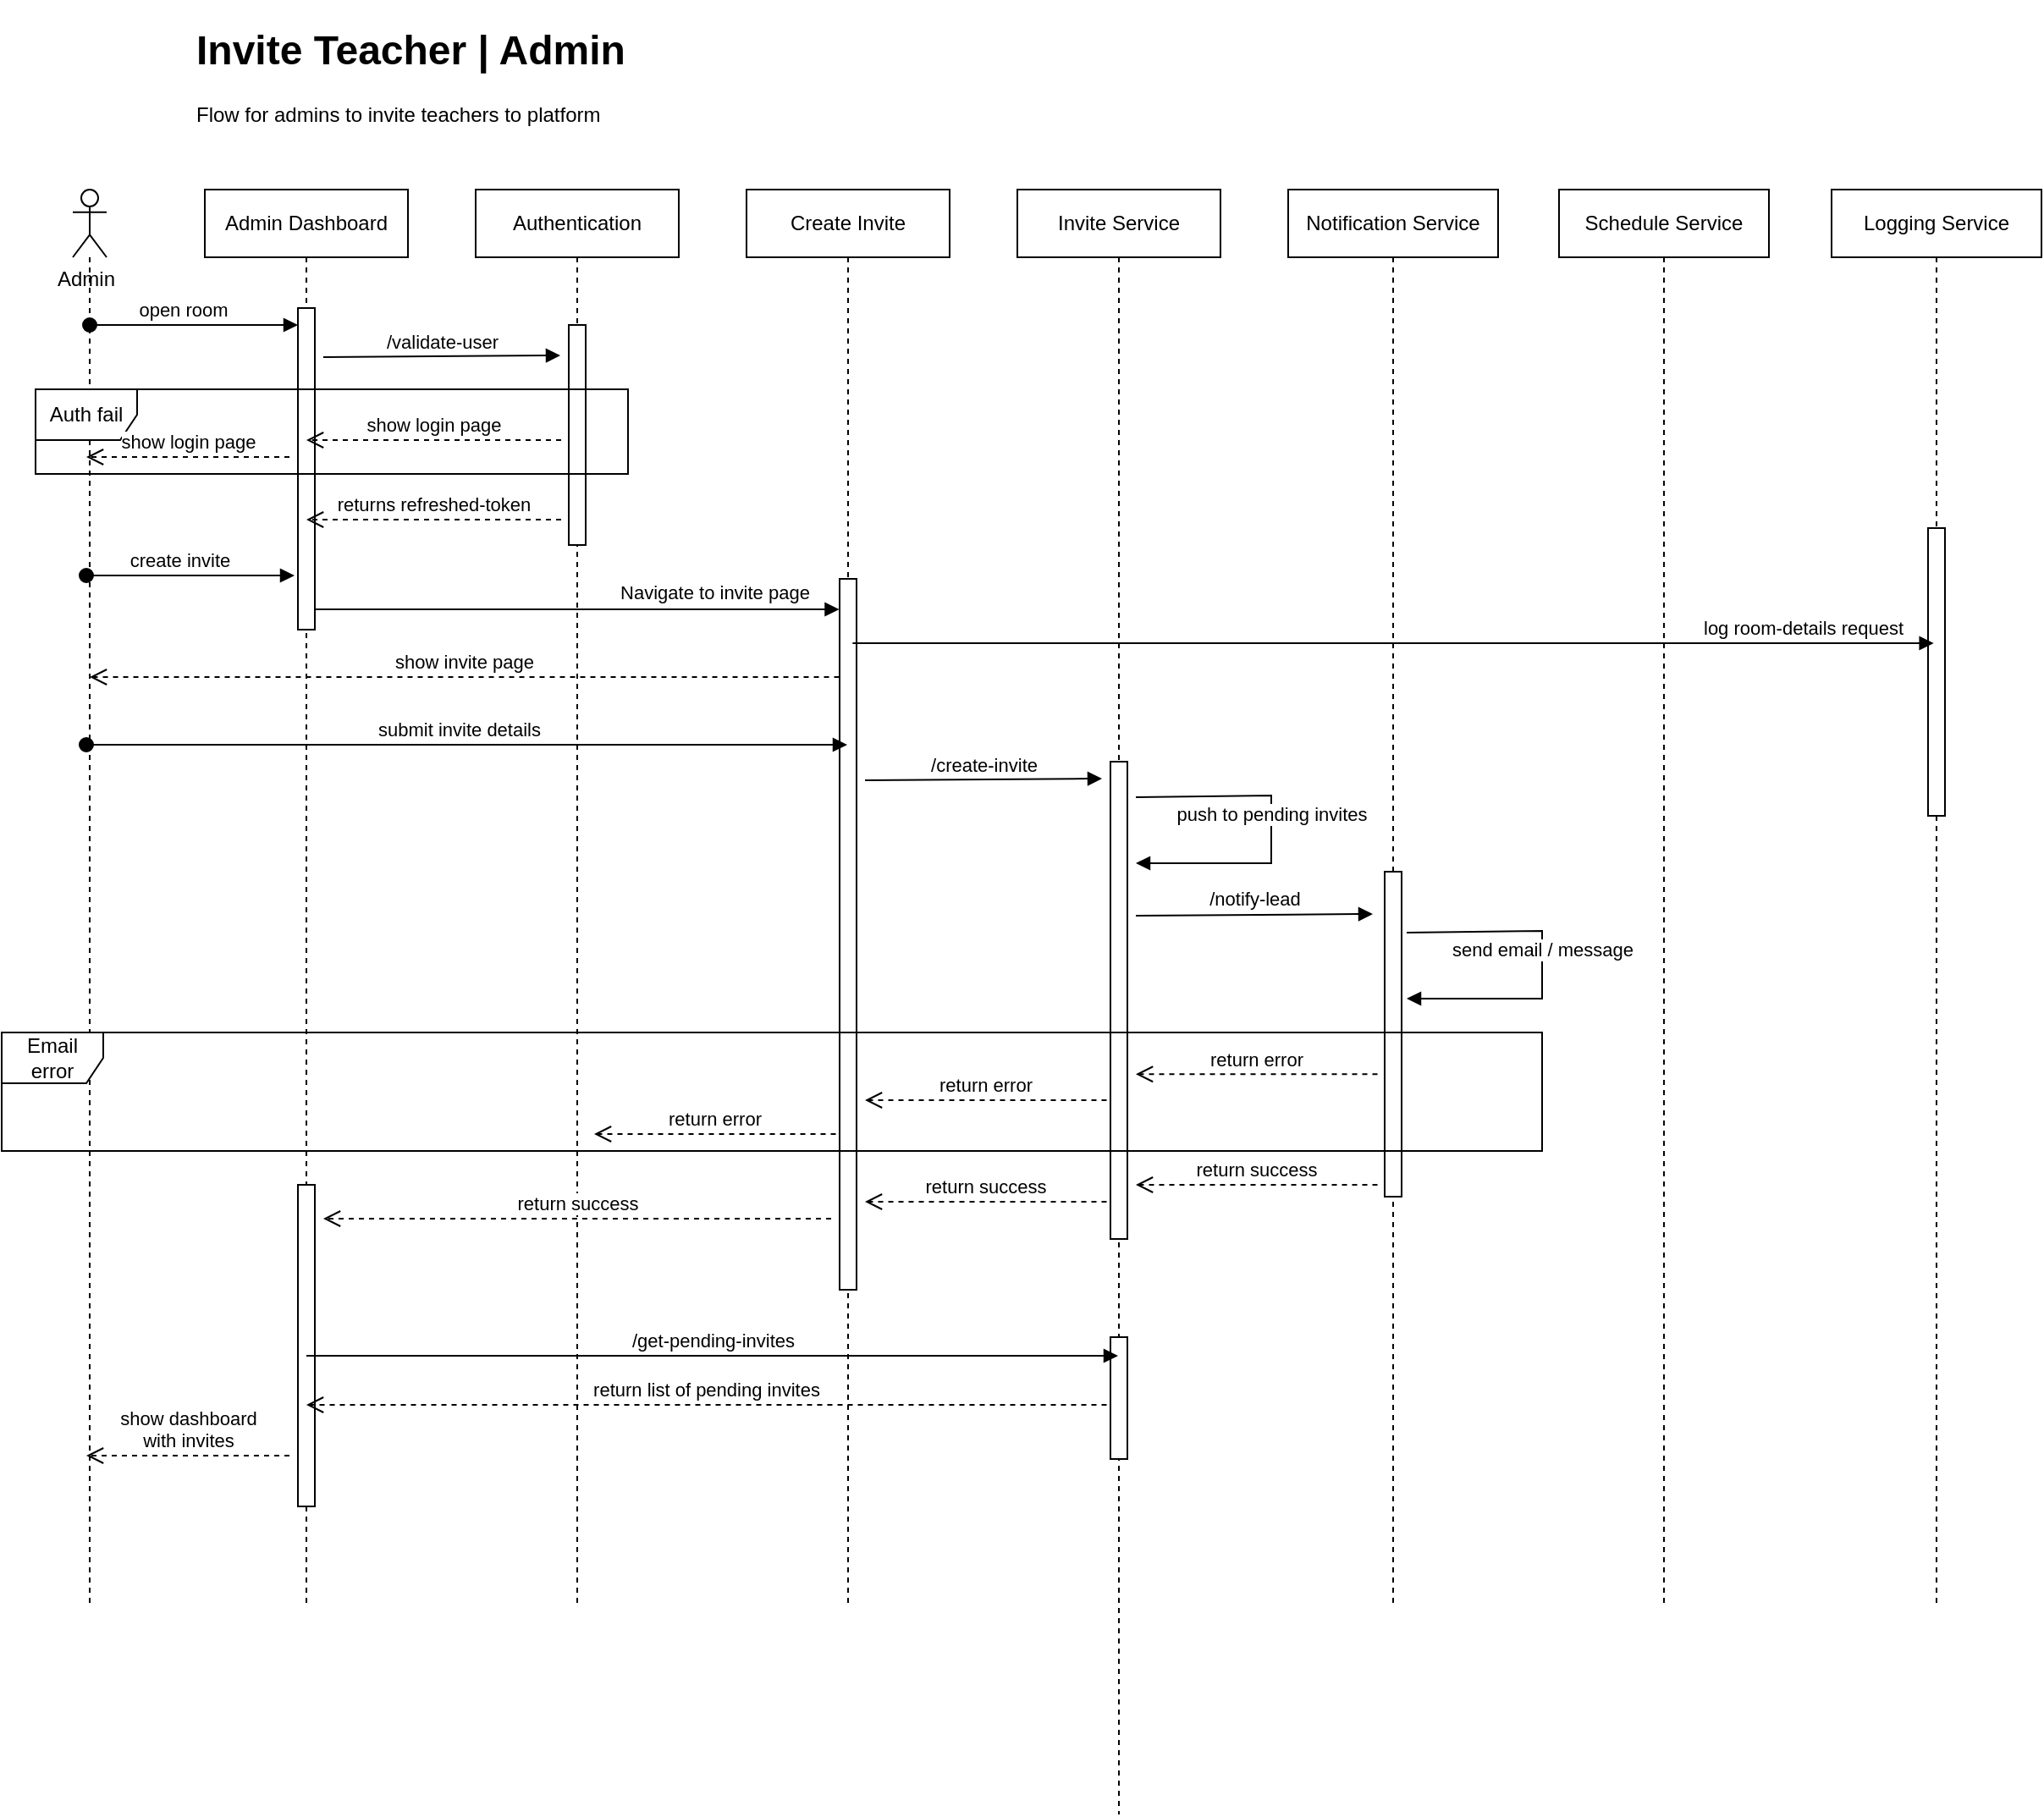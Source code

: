 <mxfile version="22.1.7" type="github" pages="7">
  <diagram id="pcpHLUfTabcnnuUyL6Mx" name="Invite | Admin">
    <mxGraphModel dx="964" dy="430" grid="1" gridSize="10" guides="1" tooltips="1" connect="1" arrows="1" fold="1" page="1" pageScale="1" pageWidth="827" pageHeight="1169" math="0" shadow="0">
      <root>
        <mxCell id="0" />
        <mxCell id="1" parent="0" />
        <mxCell id="G8iRJTEPkxSwJO_G3CvX-48" value="Admin Dashboard" style="shape=umlLifeline;perimeter=lifelinePerimeter;whiteSpace=wrap;html=1;container=0;dropTarget=0;collapsible=0;recursiveResize=0;outlineConnect=0;portConstraint=eastwest;newEdgeStyle={&quot;edgeStyle&quot;:&quot;elbowEdgeStyle&quot;,&quot;elbow&quot;:&quot;vertical&quot;,&quot;curved&quot;:0,&quot;rounded&quot;:0};" vertex="1" parent="1">
          <mxGeometry x="130" y="132" width="120" height="838" as="geometry" />
        </mxCell>
        <mxCell id="G8iRJTEPkxSwJO_G3CvX-49" value="" style="html=1;points=[];perimeter=orthogonalPerimeter;outlineConnect=0;targetShapes=umlLifeline;portConstraint=eastwest;newEdgeStyle={&quot;edgeStyle&quot;:&quot;elbowEdgeStyle&quot;,&quot;elbow&quot;:&quot;vertical&quot;,&quot;curved&quot;:0,&quot;rounded&quot;:0};" vertex="1" parent="G8iRJTEPkxSwJO_G3CvX-48">
          <mxGeometry x="55" y="70" width="10" height="190" as="geometry" />
        </mxCell>
        <mxCell id="uqRY4YmHqNXK_zd4iw_Y-3" value="" style="html=1;points=[];perimeter=orthogonalPerimeter;outlineConnect=0;targetShapes=umlLifeline;portConstraint=eastwest;newEdgeStyle={&quot;edgeStyle&quot;:&quot;elbowEdgeStyle&quot;,&quot;elbow&quot;:&quot;vertical&quot;,&quot;curved&quot;:0,&quot;rounded&quot;:0};" vertex="1" parent="G8iRJTEPkxSwJO_G3CvX-48">
          <mxGeometry x="55" y="588" width="10" height="190" as="geometry" />
        </mxCell>
        <mxCell id="G8iRJTEPkxSwJO_G3CvX-50" value="Authentication" style="shape=umlLifeline;perimeter=lifelinePerimeter;whiteSpace=wrap;html=1;container=0;dropTarget=0;collapsible=0;recursiveResize=0;outlineConnect=0;portConstraint=eastwest;newEdgeStyle={&quot;edgeStyle&quot;:&quot;elbowEdgeStyle&quot;,&quot;elbow&quot;:&quot;vertical&quot;,&quot;curved&quot;:0,&quot;rounded&quot;:0};" vertex="1" parent="1">
          <mxGeometry x="290" y="132" width="120" height="838" as="geometry" />
        </mxCell>
        <mxCell id="G8iRJTEPkxSwJO_G3CvX-51" value="" style="html=1;points=[];perimeter=orthogonalPerimeter;outlineConnect=0;targetShapes=umlLifeline;portConstraint=eastwest;newEdgeStyle={&quot;edgeStyle&quot;:&quot;elbowEdgeStyle&quot;,&quot;elbow&quot;:&quot;vertical&quot;,&quot;curved&quot;:0,&quot;rounded&quot;:0};" vertex="1" parent="G8iRJTEPkxSwJO_G3CvX-50">
          <mxGeometry x="55" y="80" width="10" height="130" as="geometry" />
        </mxCell>
        <mxCell id="G8iRJTEPkxSwJO_G3CvX-52" value="" style="shape=umlLifeline;perimeter=lifelinePerimeter;whiteSpace=wrap;html=1;container=1;dropTarget=0;collapsible=0;recursiveResize=0;outlineConnect=0;portConstraint=eastwest;newEdgeStyle={&quot;curved&quot;:0,&quot;rounded&quot;:0};participant=umlActor;" vertex="1" parent="1">
          <mxGeometry x="52" y="132" width="20" height="838" as="geometry" />
        </mxCell>
        <mxCell id="G8iRJTEPkxSwJO_G3CvX-53" value="open room" style="html=1;verticalAlign=bottom;startArrow=oval;startFill=1;endArrow=block;startSize=8;curved=0;rounded=0;" edge="1" parent="1" target="G8iRJTEPkxSwJO_G3CvX-49">
          <mxGeometry x="-0.114" width="60" relative="1" as="geometry">
            <mxPoint x="62" y="212" as="sourcePoint" />
            <mxPoint x="192" y="212" as="targetPoint" />
            <mxPoint as="offset" />
          </mxGeometry>
        </mxCell>
        <mxCell id="G8iRJTEPkxSwJO_G3CvX-54" value="&lt;h1&gt;Invite Teacher | Admin&lt;/h1&gt;&lt;div&gt;Flow for admins to invite teachers to platform&lt;/div&gt;" style="text;html=1;strokeColor=none;fillColor=none;spacing=5;spacingTop=-20;whiteSpace=wrap;overflow=hidden;rounded=0;" vertex="1" parent="1">
          <mxGeometry x="120" y="30" width="690" height="70" as="geometry" />
        </mxCell>
        <mxCell id="G8iRJTEPkxSwJO_G3CvX-55" value="Logging Service" style="shape=umlLifeline;perimeter=lifelinePerimeter;whiteSpace=wrap;html=1;container=0;dropTarget=0;collapsible=0;recursiveResize=0;outlineConnect=0;portConstraint=eastwest;newEdgeStyle={&quot;edgeStyle&quot;:&quot;elbowEdgeStyle&quot;,&quot;elbow&quot;:&quot;vertical&quot;,&quot;curved&quot;:0,&quot;rounded&quot;:0};" vertex="1" parent="1">
          <mxGeometry x="1091" y="132" width="124" height="838" as="geometry" />
        </mxCell>
        <mxCell id="G8iRJTEPkxSwJO_G3CvX-56" style="edgeStyle=elbowEdgeStyle;rounded=0;orthogonalLoop=1;jettySize=auto;html=1;elbow=vertical;curved=0;" edge="1" parent="G8iRJTEPkxSwJO_G3CvX-55" source="G8iRJTEPkxSwJO_G3CvX-57">
          <mxGeometry relative="1" as="geometry">
            <mxPoint x="61.5" y="226" as="targetPoint" />
          </mxGeometry>
        </mxCell>
        <mxCell id="G8iRJTEPkxSwJO_G3CvX-57" value="" style="html=1;points=[];perimeter=orthogonalPerimeter;outlineConnect=0;targetShapes=umlLifeline;portConstraint=eastwest;newEdgeStyle={&quot;edgeStyle&quot;:&quot;elbowEdgeStyle&quot;,&quot;elbow&quot;:&quot;vertical&quot;,&quot;curved&quot;:0,&quot;rounded&quot;:0};" vertex="1" parent="G8iRJTEPkxSwJO_G3CvX-55">
          <mxGeometry x="57" y="200" width="10" height="170" as="geometry" />
        </mxCell>
        <mxCell id="G8iRJTEPkxSwJO_G3CvX-60" value="/validate-user" style="html=1;verticalAlign=bottom;endArrow=block;curved=0;rounded=0;" edge="1" parent="1">
          <mxGeometry width="80" relative="1" as="geometry">
            <mxPoint x="200" y="231" as="sourcePoint" />
            <mxPoint x="340" y="230" as="targetPoint" />
          </mxGeometry>
        </mxCell>
        <mxCell id="G8iRJTEPkxSwJO_G3CvX-61" value="Auth fail" style="shape=umlFrame;whiteSpace=wrap;html=1;pointerEvents=0;" vertex="1" parent="1">
          <mxGeometry x="30" y="250" width="350" height="50" as="geometry" />
        </mxCell>
        <mxCell id="G8iRJTEPkxSwJO_G3CvX-62" value="show login page" style="html=1;verticalAlign=bottom;endArrow=open;dashed=1;endSize=8;curved=0;rounded=0;" edge="1" parent="1">
          <mxGeometry relative="1" as="geometry">
            <mxPoint x="340.5" y="280" as="sourcePoint" />
            <mxPoint x="190" y="280" as="targetPoint" />
          </mxGeometry>
        </mxCell>
        <mxCell id="G8iRJTEPkxSwJO_G3CvX-63" value="returns refreshed-token" style="html=1;verticalAlign=bottom;endArrow=open;dashed=1;endSize=8;curved=0;rounded=0;" edge="1" parent="1">
          <mxGeometry relative="1" as="geometry">
            <mxPoint x="340.5" y="327" as="sourcePoint" />
            <mxPoint x="190" y="327" as="targetPoint" />
          </mxGeometry>
        </mxCell>
        <mxCell id="G8iRJTEPkxSwJO_G3CvX-64" value="" style="html=1;verticalAlign=bottom;endArrow=block;curved=0;rounded=0;" edge="1" parent="1">
          <mxGeometry width="80" relative="1" as="geometry">
            <mxPoint x="195.25" y="380" as="sourcePoint" />
            <mxPoint x="504.75" y="380" as="targetPoint" />
          </mxGeometry>
        </mxCell>
        <mxCell id="G8iRJTEPkxSwJO_G3CvX-97" value="Navigate to invite page" style="edgeLabel;html=1;align=center;verticalAlign=middle;resizable=0;points=[];" vertex="1" connectable="0" parent="G8iRJTEPkxSwJO_G3CvX-64">
          <mxGeometry x="-0.347" y="1" relative="1" as="geometry">
            <mxPoint x="134" y="-9" as="offset" />
          </mxGeometry>
        </mxCell>
        <mxCell id="G8iRJTEPkxSwJO_G3CvX-65" value="Create Invite" style="shape=umlLifeline;perimeter=lifelinePerimeter;whiteSpace=wrap;html=1;container=0;dropTarget=0;collapsible=0;recursiveResize=0;outlineConnect=0;portConstraint=eastwest;newEdgeStyle={&quot;edgeStyle&quot;:&quot;elbowEdgeStyle&quot;,&quot;elbow&quot;:&quot;vertical&quot;,&quot;curved&quot;:0,&quot;rounded&quot;:0};" vertex="1" parent="1">
          <mxGeometry x="450" y="132" width="120" height="838" as="geometry" />
        </mxCell>
        <mxCell id="G8iRJTEPkxSwJO_G3CvX-66" value="" style="html=1;points=[];perimeter=orthogonalPerimeter;outlineConnect=0;targetShapes=umlLifeline;portConstraint=eastwest;newEdgeStyle={&quot;edgeStyle&quot;:&quot;elbowEdgeStyle&quot;,&quot;elbow&quot;:&quot;vertical&quot;,&quot;curved&quot;:0,&quot;rounded&quot;:0};" vertex="1" parent="G8iRJTEPkxSwJO_G3CvX-65">
          <mxGeometry x="55" y="230" width="10" height="420" as="geometry" />
        </mxCell>
        <mxCell id="G8iRJTEPkxSwJO_G3CvX-67" value="show invite page" style="html=1;verticalAlign=bottom;endArrow=open;dashed=1;endSize=8;curved=0;rounded=0;" edge="1" parent="1" target="G8iRJTEPkxSwJO_G3CvX-52">
          <mxGeometry relative="1" as="geometry">
            <mxPoint x="504.75" y="420" as="sourcePoint" />
            <mxPoint x="195.25" y="420" as="targetPoint" />
          </mxGeometry>
        </mxCell>
        <mxCell id="G8iRJTEPkxSwJO_G3CvX-69" value="submit invite details" style="html=1;verticalAlign=bottom;startArrow=oval;startFill=1;endArrow=block;startSize=8;curved=0;rounded=0;" edge="1" parent="1" target="G8iRJTEPkxSwJO_G3CvX-65">
          <mxGeometry x="-0.024" width="60" relative="1" as="geometry">
            <mxPoint x="60" y="460" as="sourcePoint" />
            <mxPoint x="183" y="460" as="targetPoint" />
            <mxPoint as="offset" />
          </mxGeometry>
        </mxCell>
        <mxCell id="G8iRJTEPkxSwJO_G3CvX-71" value="Invite Service" style="shape=umlLifeline;perimeter=lifelinePerimeter;whiteSpace=wrap;html=1;container=0;dropTarget=0;collapsible=0;recursiveResize=0;outlineConnect=0;portConstraint=eastwest;newEdgeStyle={&quot;edgeStyle&quot;:&quot;elbowEdgeStyle&quot;,&quot;elbow&quot;:&quot;vertical&quot;,&quot;curved&quot;:0,&quot;rounded&quot;:0};" vertex="1" parent="1">
          <mxGeometry x="610" y="132" width="120" height="960" as="geometry" />
        </mxCell>
        <mxCell id="G8iRJTEPkxSwJO_G3CvX-99" value="" style="html=1;points=[];perimeter=orthogonalPerimeter;outlineConnect=0;targetShapes=umlLifeline;portConstraint=eastwest;newEdgeStyle={&quot;edgeStyle&quot;:&quot;elbowEdgeStyle&quot;,&quot;elbow&quot;:&quot;vertical&quot;,&quot;curved&quot;:0,&quot;rounded&quot;:0};" vertex="1" parent="G8iRJTEPkxSwJO_G3CvX-71">
          <mxGeometry x="55" y="338" width="10" height="282" as="geometry" />
        </mxCell>
        <mxCell id="6bym0gaBVjb0ezgpF1-y-7" value="" style="html=1;points=[];perimeter=orthogonalPerimeter;outlineConnect=0;targetShapes=umlLifeline;portConstraint=eastwest;newEdgeStyle={&quot;edgeStyle&quot;:&quot;elbowEdgeStyle&quot;,&quot;elbow&quot;:&quot;vertical&quot;,&quot;curved&quot;:0,&quot;rounded&quot;:0};" vertex="1" parent="G8iRJTEPkxSwJO_G3CvX-71">
          <mxGeometry x="55" y="678" width="10" height="72" as="geometry" />
        </mxCell>
        <mxCell id="G8iRJTEPkxSwJO_G3CvX-74" value="log room-details request" style="html=1;verticalAlign=bottom;endArrow=block;curved=0;rounded=0;" edge="1" parent="1">
          <mxGeometry x="0.756" width="80" relative="1" as="geometry">
            <mxPoint x="512.664" y="400" as="sourcePoint" />
            <mxPoint x="1151.34" y="400" as="targetPoint" />
            <mxPoint as="offset" />
          </mxGeometry>
        </mxCell>
        <mxCell id="G8iRJTEPkxSwJO_G3CvX-76" value="Notification Service" style="shape=umlLifeline;perimeter=lifelinePerimeter;whiteSpace=wrap;html=1;container=0;dropTarget=0;collapsible=0;recursiveResize=0;outlineConnect=0;portConstraint=eastwest;newEdgeStyle={&quot;edgeStyle&quot;:&quot;elbowEdgeStyle&quot;,&quot;elbow&quot;:&quot;vertical&quot;,&quot;curved&quot;:0,&quot;rounded&quot;:0};" vertex="1" parent="1">
          <mxGeometry x="770" y="132" width="124" height="838" as="geometry" />
        </mxCell>
        <mxCell id="tsBv4kFFBaMncKYqShdx-2" value="" style="html=1;points=[];perimeter=orthogonalPerimeter;outlineConnect=0;targetShapes=umlLifeline;portConstraint=eastwest;newEdgeStyle={&quot;edgeStyle&quot;:&quot;elbowEdgeStyle&quot;,&quot;elbow&quot;:&quot;vertical&quot;,&quot;curved&quot;:0,&quot;rounded&quot;:0};" vertex="1" parent="G8iRJTEPkxSwJO_G3CvX-76">
          <mxGeometry x="57" y="403" width="10" height="192" as="geometry" />
        </mxCell>
        <mxCell id="G8iRJTEPkxSwJO_G3CvX-86" value="show login page" style="html=1;verticalAlign=bottom;endArrow=open;dashed=1;endSize=8;curved=0;rounded=0;" edge="1" parent="1">
          <mxGeometry relative="1" as="geometry">
            <mxPoint x="180" y="290" as="sourcePoint" />
            <mxPoint x="60" y="290" as="targetPoint" />
          </mxGeometry>
        </mxCell>
        <mxCell id="G8iRJTEPkxSwJO_G3CvX-89" value="Schedule Service" style="shape=umlLifeline;perimeter=lifelinePerimeter;whiteSpace=wrap;html=1;container=0;dropTarget=0;collapsible=0;recursiveResize=0;outlineConnect=0;portConstraint=eastwest;newEdgeStyle={&quot;edgeStyle&quot;:&quot;elbowEdgeStyle&quot;,&quot;elbow&quot;:&quot;vertical&quot;,&quot;curved&quot;:0,&quot;rounded&quot;:0};" vertex="1" parent="1">
          <mxGeometry x="930" y="132" width="124" height="838" as="geometry" />
        </mxCell>
        <mxCell id="G8iRJTEPkxSwJO_G3CvX-95" value="Admin" style="text;html=1;strokeColor=none;fillColor=none;align=center;verticalAlign=middle;whiteSpace=wrap;rounded=0;" vertex="1" parent="1">
          <mxGeometry x="30" y="170" width="60" height="30" as="geometry" />
        </mxCell>
        <mxCell id="G8iRJTEPkxSwJO_G3CvX-96" value="create invite" style="html=1;verticalAlign=bottom;startArrow=oval;startFill=1;endArrow=block;startSize=8;curved=0;rounded=0;" edge="1" parent="1">
          <mxGeometry x="-0.114" width="60" relative="1" as="geometry">
            <mxPoint x="60" y="360" as="sourcePoint" />
            <mxPoint x="183" y="360" as="targetPoint" />
            <mxPoint as="offset" />
          </mxGeometry>
        </mxCell>
        <mxCell id="G8iRJTEPkxSwJO_G3CvX-98" value="/create-invite" style="html=1;verticalAlign=bottom;endArrow=block;curved=0;rounded=0;" edge="1" parent="1">
          <mxGeometry width="80" relative="1" as="geometry">
            <mxPoint x="520" y="481" as="sourcePoint" />
            <mxPoint x="660" y="480" as="targetPoint" />
          </mxGeometry>
        </mxCell>
        <mxCell id="tsBv4kFFBaMncKYqShdx-1" value="/notify-lead" style="html=1;verticalAlign=bottom;endArrow=block;curved=0;rounded=0;" edge="1" parent="1">
          <mxGeometry x="0.005" width="80" relative="1" as="geometry">
            <mxPoint x="680" y="561" as="sourcePoint" />
            <mxPoint x="820" y="560" as="targetPoint" />
            <mxPoint as="offset" />
          </mxGeometry>
        </mxCell>
        <mxCell id="tsBv4kFFBaMncKYqShdx-3" value="send email / message" style="html=1;verticalAlign=bottom;endArrow=block;curved=0;rounded=0;" edge="1" parent="1">
          <mxGeometry x="0.005" width="80" relative="1" as="geometry">
            <mxPoint x="840" y="571" as="sourcePoint" />
            <mxPoint x="840" y="610" as="targetPoint" />
            <mxPoint as="offset" />
            <Array as="points">
              <mxPoint x="920" y="570" />
              <mxPoint x="920" y="610" />
            </Array>
          </mxGeometry>
        </mxCell>
        <mxCell id="uqRY4YmHqNXK_zd4iw_Y-1" value="return success" style="html=1;verticalAlign=bottom;endArrow=open;dashed=1;endSize=8;curved=0;rounded=0;" edge="1" parent="1">
          <mxGeometry relative="1" as="geometry">
            <mxPoint x="822.75" y="720" as="sourcePoint" />
            <mxPoint x="680" y="720" as="targetPoint" />
            <Array as="points">
              <mxPoint x="750" y="720" />
            </Array>
          </mxGeometry>
        </mxCell>
        <mxCell id="uqRY4YmHqNXK_zd4iw_Y-2" value="return error" style="html=1;verticalAlign=bottom;endArrow=open;dashed=1;endSize=8;curved=0;rounded=0;" edge="1" parent="1">
          <mxGeometry relative="1" as="geometry">
            <mxPoint x="662.75" y="670" as="sourcePoint" />
            <mxPoint x="520" y="670" as="targetPoint" />
          </mxGeometry>
        </mxCell>
        <mxCell id="uqRY4YmHqNXK_zd4iw_Y-4" value="return success" style="html=1;verticalAlign=bottom;endArrow=open;dashed=1;endSize=8;curved=0;rounded=0;" edge="1" parent="1">
          <mxGeometry relative="1" as="geometry">
            <mxPoint x="500" y="740" as="sourcePoint" />
            <mxPoint x="200" y="740" as="targetPoint" />
          </mxGeometry>
        </mxCell>
        <mxCell id="6bym0gaBVjb0ezgpF1-y-1" value="Email error" style="shape=umlFrame;whiteSpace=wrap;html=1;pointerEvents=0;" vertex="1" parent="1">
          <mxGeometry x="10" y="630" width="910" height="70" as="geometry" />
        </mxCell>
        <mxCell id="6bym0gaBVjb0ezgpF1-y-2" value="return error" style="html=1;verticalAlign=bottom;endArrow=open;dashed=1;endSize=8;curved=0;rounded=0;" edge="1" parent="1">
          <mxGeometry relative="1" as="geometry">
            <mxPoint x="822.75" y="654.63" as="sourcePoint" />
            <mxPoint x="680" y="654.63" as="targetPoint" />
          </mxGeometry>
        </mxCell>
        <mxCell id="6bym0gaBVjb0ezgpF1-y-3" value="push to pending invites" style="html=1;verticalAlign=bottom;endArrow=block;curved=0;rounded=0;" edge="1" parent="1">
          <mxGeometry x="0.005" width="80" relative="1" as="geometry">
            <mxPoint x="680" y="491" as="sourcePoint" />
            <mxPoint x="680" y="530" as="targetPoint" />
            <mxPoint as="offset" />
            <Array as="points">
              <mxPoint x="760" y="490" />
              <mxPoint x="760" y="530" />
            </Array>
          </mxGeometry>
        </mxCell>
        <mxCell id="6bym0gaBVjb0ezgpF1-y-4" value="return success" style="html=1;verticalAlign=bottom;endArrow=open;dashed=1;endSize=8;curved=0;rounded=0;" edge="1" parent="1">
          <mxGeometry relative="1" as="geometry">
            <mxPoint x="662.75" y="730" as="sourcePoint" />
            <mxPoint x="520" y="730" as="targetPoint" />
          </mxGeometry>
        </mxCell>
        <mxCell id="6bym0gaBVjb0ezgpF1-y-5" value="/get-pending-invites" style="html=1;verticalAlign=bottom;endArrow=block;curved=0;rounded=0;" edge="1" parent="1" target="G8iRJTEPkxSwJO_G3CvX-71">
          <mxGeometry width="80" relative="1" as="geometry">
            <mxPoint x="190" y="821" as="sourcePoint" />
            <mxPoint x="330" y="820" as="targetPoint" />
          </mxGeometry>
        </mxCell>
        <mxCell id="6bym0gaBVjb0ezgpF1-y-6" value="return error" style="html=1;verticalAlign=bottom;endArrow=open;dashed=1;endSize=8;curved=0;rounded=0;" edge="1" parent="1">
          <mxGeometry relative="1" as="geometry">
            <mxPoint x="502.75" y="690" as="sourcePoint" />
            <mxPoint x="360" y="690" as="targetPoint" />
          </mxGeometry>
        </mxCell>
        <mxCell id="6bym0gaBVjb0ezgpF1-y-8" value="return list of pending invites" style="html=1;verticalAlign=bottom;endArrow=open;dashed=1;endSize=8;curved=0;rounded=0;" edge="1" parent="1" target="G8iRJTEPkxSwJO_G3CvX-48">
          <mxGeometry relative="1" as="geometry">
            <mxPoint x="662.75" y="850" as="sourcePoint" />
            <mxPoint x="520" y="850" as="targetPoint" />
          </mxGeometry>
        </mxCell>
        <mxCell id="6bym0gaBVjb0ezgpF1-y-9" value="show dashboard&lt;br&gt;with invites" style="html=1;verticalAlign=bottom;endArrow=open;dashed=1;endSize=8;curved=0;rounded=0;" edge="1" parent="1">
          <mxGeometry relative="1" as="geometry">
            <mxPoint x="180" y="880" as="sourcePoint" />
            <mxPoint x="60" y="880" as="targetPoint" />
          </mxGeometry>
        </mxCell>
      </root>
    </mxGraphModel>
  </diagram>
  <diagram name="Authentication Flow | User" id="2YBvvXClWsGukQMizWep">
    <mxGraphModel dx="1301" dy="581" grid="1" gridSize="10" guides="1" tooltips="1" connect="1" arrows="1" fold="1" page="1" pageScale="1" pageWidth="850" pageHeight="1100" math="0" shadow="0">
      <root>
        <mxCell id="0" />
        <mxCell id="1" parent="0" />
        <mxCell id="aM9ryv3xv72pqoxQDRHE-1" value="Public Room" style="shape=umlLifeline;perimeter=lifelinePerimeter;whiteSpace=wrap;html=1;container=0;dropTarget=0;collapsible=0;recursiveResize=0;outlineConnect=0;portConstraint=eastwest;newEdgeStyle={&quot;edgeStyle&quot;:&quot;elbowEdgeStyle&quot;,&quot;elbow&quot;:&quot;vertical&quot;,&quot;curved&quot;:0,&quot;rounded&quot;:0};" parent="1" vertex="1">
          <mxGeometry x="132" y="122" width="120" height="718" as="geometry" />
        </mxCell>
        <mxCell id="aM9ryv3xv72pqoxQDRHE-2" value="" style="html=1;points=[];perimeter=orthogonalPerimeter;outlineConnect=0;targetShapes=umlLifeline;portConstraint=eastwest;newEdgeStyle={&quot;edgeStyle&quot;:&quot;elbowEdgeStyle&quot;,&quot;elbow&quot;:&quot;vertical&quot;,&quot;curved&quot;:0,&quot;rounded&quot;:0};" parent="aM9ryv3xv72pqoxQDRHE-1" vertex="1">
          <mxGeometry x="55" y="70" width="10" height="430" as="geometry" />
        </mxCell>
        <mxCell id="aM9ryv3xv72pqoxQDRHE-5" value="Authentication" style="shape=umlLifeline;perimeter=lifelinePerimeter;whiteSpace=wrap;html=1;container=0;dropTarget=0;collapsible=0;recursiveResize=0;outlineConnect=0;portConstraint=eastwest;newEdgeStyle={&quot;edgeStyle&quot;:&quot;elbowEdgeStyle&quot;,&quot;elbow&quot;:&quot;vertical&quot;,&quot;curved&quot;:0,&quot;rounded&quot;:0};" parent="1" vertex="1">
          <mxGeometry x="292" y="122" width="120" height="718" as="geometry" />
        </mxCell>
        <mxCell id="aM9ryv3xv72pqoxQDRHE-6" value="" style="html=1;points=[];perimeter=orthogonalPerimeter;outlineConnect=0;targetShapes=umlLifeline;portConstraint=eastwest;newEdgeStyle={&quot;edgeStyle&quot;:&quot;elbowEdgeStyle&quot;,&quot;elbow&quot;:&quot;vertical&quot;,&quot;curved&quot;:0,&quot;rounded&quot;:0};" parent="aM9ryv3xv72pqoxQDRHE-5" vertex="1">
          <mxGeometry x="55" y="70" width="10" height="330" as="geometry" />
        </mxCell>
        <mxCell id="aM9ryv3xv72pqoxQDRHE-7" value="auth" style="html=1;verticalAlign=bottom;endArrow=block;edgeStyle=elbowEdgeStyle;elbow=horizontal;curved=0;rounded=0;" parent="1" source="aM9ryv3xv72pqoxQDRHE-6" target="9MlQw0G3-qSkssodWNSf-2" edge="1">
          <mxGeometry relative="1" as="geometry">
            <mxPoint x="371" y="202" as="sourcePoint" />
            <Array as="points">
              <mxPoint x="456" y="202" />
            </Array>
            <mxPoint x="541" y="202" as="targetPoint" />
          </mxGeometry>
        </mxCell>
        <mxCell id="aM9ryv3xv72pqoxQDRHE-8" value="login page" style="html=1;verticalAlign=bottom;endArrow=open;dashed=1;endSize=8;edgeStyle=elbowEdgeStyle;elbow=horizontal;curved=0;rounded=0;" parent="1" source="9MlQw0G3-qSkssodWNSf-2" target="aM9ryv3xv72pqoxQDRHE-5" edge="1">
          <mxGeometry relative="1" as="geometry">
            <mxPoint x="372" y="242" as="targetPoint" />
            <Array as="points">
              <mxPoint x="466" y="242" />
            </Array>
            <mxPoint x="541" y="242" as="sourcePoint" />
          </mxGeometry>
        </mxCell>
        <mxCell id="9MlQw0G3-qSkssodWNSf-1" value="Oath2 Service" style="shape=umlLifeline;perimeter=lifelinePerimeter;whiteSpace=wrap;html=1;container=0;dropTarget=0;collapsible=0;recursiveResize=0;outlineConnect=0;portConstraint=eastwest;newEdgeStyle={&quot;edgeStyle&quot;:&quot;elbowEdgeStyle&quot;,&quot;elbow&quot;:&quot;vertical&quot;,&quot;curved&quot;:0,&quot;rounded&quot;:0};" parent="1" vertex="1">
          <mxGeometry x="453" y="122" width="119" height="718" as="geometry" />
        </mxCell>
        <mxCell id="9MlQw0G3-qSkssodWNSf-2" value="" style="html=1;points=[];perimeter=orthogonalPerimeter;outlineConnect=0;targetShapes=umlLifeline;portConstraint=eastwest;newEdgeStyle={&quot;edgeStyle&quot;:&quot;elbowEdgeStyle&quot;,&quot;elbow&quot;:&quot;vertical&quot;,&quot;curved&quot;:0,&quot;rounded&quot;:0};" parent="9MlQw0G3-qSkssodWNSf-1" vertex="1">
          <mxGeometry x="57" y="70" width="10" height="300" as="geometry" />
        </mxCell>
        <mxCell id="0LYUBqjLZQk0dK4FznEz-1" value="" style="shape=umlLifeline;perimeter=lifelinePerimeter;whiteSpace=wrap;html=1;container=1;dropTarget=0;collapsible=0;recursiveResize=0;outlineConnect=0;portConstraint=eastwest;newEdgeStyle={&quot;curved&quot;:0,&quot;rounded&quot;:0};participant=umlActor;" parent="1" vertex="1">
          <mxGeometry x="42" y="122" width="20" height="718" as="geometry" />
        </mxCell>
        <mxCell id="0LYUBqjLZQk0dK4FznEz-2" value="login page" style="html=1;verticalAlign=bottom;endArrow=open;dashed=1;endSize=8;edgeStyle=elbowEdgeStyle;elbow=horizontal;curved=0;rounded=0;" parent="1" source="aM9ryv3xv72pqoxQDRHE-6" target="aM9ryv3xv72pqoxQDRHE-2" edge="1">
          <mxGeometry relative="1" as="geometry">
            <mxPoint x="202" y="262" as="targetPoint" />
            <Array as="points">
              <mxPoint x="325" y="262" />
            </Array>
            <mxPoint x="342" y="262" as="sourcePoint" />
          </mxGeometry>
        </mxCell>
        <mxCell id="0LYUBqjLZQk0dK4FznEz-3" value="login credentials" style="html=1;verticalAlign=bottom;endArrow=block;edgeStyle=elbowEdgeStyle;elbow=horizontal;curved=0;rounded=0;" parent="1" edge="1">
          <mxGeometry x="-0.683" relative="1" as="geometry">
            <mxPoint x="188.87" y="286" as="sourcePoint" />
            <Array as="points">
              <mxPoint x="316.62" y="286" />
            </Array>
            <mxPoint x="510.0" y="286" as="targetPoint" />
            <mxPoint as="offset" />
          </mxGeometry>
        </mxCell>
        <mxCell id="0LYUBqjLZQk0dK4FznEz-5" value="consent page" style="html=1;verticalAlign=bottom;endArrow=open;dashed=1;endSize=8;edgeStyle=elbowEdgeStyle;elbow=horizontal;curved=0;rounded=0;" parent="1" edge="1">
          <mxGeometry x="0.61" relative="1" as="geometry">
            <mxPoint x="197" y="324" as="targetPoint" />
            <Array as="points">
              <mxPoint x="465" y="324" />
            </Array>
            <mxPoint x="510" y="324" as="sourcePoint" />
            <mxPoint as="offset" />
          </mxGeometry>
        </mxCell>
        <mxCell id="0LYUBqjLZQk0dK4FznEz-7" value="consent approval" style="html=1;verticalAlign=bottom;endArrow=block;edgeStyle=elbowEdgeStyle;elbow=horizontal;curved=0;rounded=0;" parent="1" edge="1">
          <mxGeometry x="-0.62" relative="1" as="geometry">
            <mxPoint x="192.149" y="347" as="sourcePoint" />
            <Array as="points">
              <mxPoint x="232" y="287" />
            </Array>
            <mxPoint x="510.0" y="347" as="targetPoint" />
            <mxPoint as="offset" />
          </mxGeometry>
        </mxCell>
        <mxCell id="0LYUBqjLZQk0dK4FznEz-8" value="return code" style="html=1;verticalAlign=bottom;endArrow=open;dashed=1;endSize=8;edgeStyle=elbowEdgeStyle;elbow=horizontal;curved=0;rounded=0;" parent="1" edge="1">
          <mxGeometry x="0.114" relative="1" as="geometry">
            <mxPoint x="352.149" y="378" as="targetPoint" />
            <Array as="points">
              <mxPoint x="475.5" y="348" />
            </Array>
            <mxPoint x="512.0" y="378" as="sourcePoint" />
            <mxPoint x="1" as="offset" />
          </mxGeometry>
        </mxCell>
        <mxCell id="0LYUBqjLZQk0dK4FznEz-10" value="Login request" style="html=1;verticalAlign=bottom;startArrow=oval;startFill=1;endArrow=block;startSize=8;curved=0;rounded=0;" parent="1" target="aM9ryv3xv72pqoxQDRHE-2" edge="1">
          <mxGeometry x="-0.114" width="60" relative="1" as="geometry">
            <mxPoint x="52" y="202" as="sourcePoint" />
            <mxPoint x="182" y="202" as="targetPoint" />
            <mxPoint as="offset" />
          </mxGeometry>
        </mxCell>
        <mxCell id="0LYUBqjLZQk0dK4FznEz-11" value="Re-direct to user dashboard" style="html=1;verticalAlign=bottom;endArrow=block;edgeStyle=elbowEdgeStyle;elbow=horizontal;curved=0;rounded=0;exitX=0.9;exitY=0.848;exitDx=0;exitDy=0;exitPerimeter=0;" parent="1" edge="1">
          <mxGeometry x="-0.011" relative="1" as="geometry">
            <mxPoint x="196" y="602.08" as="sourcePoint" />
            <Array as="points">
              <mxPoint x="277" y="602" />
            </Array>
            <mxPoint x="673.5" y="602" as="targetPoint" />
            <mxPoint as="offset" />
          </mxGeometry>
        </mxCell>
        <mxCell id="0LYUBqjLZQk0dK4FznEz-12" value="return token, refresh token" style="html=1;verticalAlign=bottom;endArrow=open;dashed=1;endSize=8;edgeStyle=elbowEdgeStyle;elbow=horizontal;curved=0;rounded=0;" parent="1" edge="1">
          <mxGeometry x="0.114" relative="1" as="geometry">
            <mxPoint x="352.149" y="429" as="targetPoint" />
            <Array as="points">
              <mxPoint x="477.5" y="429" />
            </Array>
            <mxPoint x="510.0" y="429" as="sourcePoint" />
            <mxPoint x="1" as="offset" />
          </mxGeometry>
        </mxCell>
        <mxCell id="0LYUBqjLZQk0dK4FznEz-13" value="return token, set cookie" style="html=1;verticalAlign=bottom;endArrow=open;dashed=1;endSize=8;edgeStyle=elbowEdgeStyle;elbow=horizontal;curved=0;rounded=0;" parent="1" edge="1">
          <mxGeometry x="0.114" relative="1" as="geometry">
            <mxPoint x="193" y="447" as="targetPoint" />
            <Array as="points">
              <mxPoint x="297.5" y="447" />
            </Array>
            <mxPoint x="347" y="447" as="sourcePoint" />
            <mxPoint x="1" as="offset" />
          </mxGeometry>
        </mxCell>
        <mxCell id="0LYUBqjLZQk0dK4FznEz-20" value="token" style="html=1;verticalAlign=bottom;endArrow=block;edgeStyle=elbowEdgeStyle;elbow=horizontal;curved=0;rounded=0;" parent="1" edge="1">
          <mxGeometry relative="1" as="geometry">
            <mxPoint x="357" y="404" as="sourcePoint" />
            <Array as="points">
              <mxPoint x="461" y="434" />
            </Array>
            <mxPoint x="512.0" y="404" as="targetPoint" />
          </mxGeometry>
        </mxCell>
        <mxCell id="0LYUBqjLZQk0dK4FznEz-21" value="Dashboard" style="shape=umlLifeline;perimeter=lifelinePerimeter;whiteSpace=wrap;html=1;container=0;dropTarget=0;collapsible=0;recursiveResize=0;outlineConnect=0;portConstraint=eastwest;newEdgeStyle={&quot;edgeStyle&quot;:&quot;elbowEdgeStyle&quot;,&quot;elbow&quot;:&quot;vertical&quot;,&quot;curved&quot;:0,&quot;rounded&quot;:0};" parent="1" vertex="1">
          <mxGeometry x="612" y="122" width="124" height="718" as="geometry" />
        </mxCell>
        <mxCell id="0LYUBqjLZQk0dK4FznEz-22" value="" style="html=1;points=[];perimeter=orthogonalPerimeter;outlineConnect=0;targetShapes=umlLifeline;portConstraint=eastwest;newEdgeStyle={&quot;edgeStyle&quot;:&quot;elbowEdgeStyle&quot;,&quot;elbow&quot;:&quot;vertical&quot;,&quot;curved&quot;:0,&quot;rounded&quot;:0};" parent="0LYUBqjLZQk0dK4FznEz-21" vertex="1">
          <mxGeometry x="57" y="447" width="10" height="183" as="geometry" />
        </mxCell>
        <mxCell id="0LYUBqjLZQk0dK4FznEz-23" value="Room Service" style="shape=umlLifeline;perimeter=lifelinePerimeter;whiteSpace=wrap;html=1;container=0;dropTarget=0;collapsible=0;recursiveResize=0;outlineConnect=0;portConstraint=eastwest;newEdgeStyle={&quot;edgeStyle&quot;:&quot;elbowEdgeStyle&quot;,&quot;elbow&quot;:&quot;vertical&quot;,&quot;curved&quot;:0,&quot;rounded&quot;:0};" parent="1" vertex="1">
          <mxGeometry x="772" y="122" width="124" height="718" as="geometry" />
        </mxCell>
        <mxCell id="0LYUBqjLZQk0dK4FznEz-24" value="" style="html=1;points=[];perimeter=orthogonalPerimeter;outlineConnect=0;targetShapes=umlLifeline;portConstraint=eastwest;newEdgeStyle={&quot;edgeStyle&quot;:&quot;elbowEdgeStyle&quot;,&quot;elbow&quot;:&quot;vertical&quot;,&quot;curved&quot;:0,&quot;rounded&quot;:0};" parent="0LYUBqjLZQk0dK4FznEz-23" vertex="1">
          <mxGeometry x="57" y="477" width="10" height="123" as="geometry" />
        </mxCell>
        <mxCell id="0LYUBqjLZQk0dK4FznEz-25" value="/private-rooms" style="html=1;verticalAlign=bottom;endArrow=block;edgeStyle=elbowEdgeStyle;elbow=horizontal;curved=0;rounded=0;" parent="1" edge="1">
          <mxGeometry relative="1" as="geometry">
            <mxPoint x="682" y="619" as="sourcePoint" />
            <Array as="points">
              <mxPoint x="786" y="649" />
            </Array>
            <mxPoint x="833.5" y="619" as="targetPoint" />
          </mxGeometry>
        </mxCell>
        <mxCell id="0LYUBqjLZQk0dK4FznEz-26" value="return subscribed-rooms" style="html=1;verticalAlign=bottom;endArrow=open;dashed=1;endSize=8;edgeStyle=elbowEdgeStyle;elbow=horizontal;curved=0;rounded=0;" parent="1" edge="1">
          <mxGeometry x="-0.107" relative="1" as="geometry">
            <mxPoint x="679" y="644" as="targetPoint" />
            <Array as="points">
              <mxPoint x="807.35" y="644" />
            </Array>
            <mxPoint x="829" y="644" as="sourcePoint" />
            <mxPoint as="offset" />
          </mxGeometry>
        </mxCell>
        <mxCell id="0LYUBqjLZQk0dK4FznEz-31" value="&lt;h1&gt;Authentication Flow | User&lt;br&gt;&lt;/h1&gt;&lt;div&gt;Using Oauth2 for SSO, we would take the user from the public rooms to the rooms that they are subscribed to.&lt;/div&gt;" style="text;html=1;strokeColor=none;fillColor=none;spacing=5;spacingTop=-20;whiteSpace=wrap;overflow=hidden;rounded=0;" parent="1" vertex="1">
          <mxGeometry x="110" y="20" width="720" height="80" as="geometry" />
        </mxCell>
        <mxCell id="0LYUBqjLZQk0dK4FznEz-34" value="return user-homepage" style="html=1;verticalAlign=bottom;endArrow=open;dashed=1;endSize=8;edgeStyle=elbowEdgeStyle;elbow=horizontal;curved=0;rounded=0;" parent="1" edge="1">
          <mxGeometry x="-0.107" relative="1" as="geometry">
            <mxPoint x="51.548" y="667" as="targetPoint" />
            <Array as="points">
              <mxPoint x="648.35" y="667" />
            </Array>
            <mxPoint x="670" y="667" as="sourcePoint" />
            <mxPoint as="offset" />
          </mxGeometry>
        </mxCell>
        <mxCell id="0LYUBqjLZQk0dK4FznEz-35" value="Error" style="shape=umlFrame;whiteSpace=wrap;html=1;pointerEvents=0;" parent="1" vertex="1">
          <mxGeometry x="10" y="462" width="560" height="88" as="geometry" />
        </mxCell>
        <mxCell id="0LYUBqjLZQk0dK4FznEz-36" value="return error" style="html=1;verticalAlign=bottom;endArrow=open;dashed=1;endSize=8;edgeStyle=elbowEdgeStyle;elbow=horizontal;curved=0;rounded=0;" parent="1" source="9MlQw0G3-qSkssodWNSf-2" edge="1">
          <mxGeometry x="-0.09" relative="1" as="geometry">
            <mxPoint x="356.149" y="484.52" as="targetPoint" />
            <Array as="points">
              <mxPoint x="481.5" y="484.52" />
            </Array>
            <mxPoint x="500" y="480" as="sourcePoint" />
            <mxPoint as="offset" />
          </mxGeometry>
        </mxCell>
        <mxCell id="0LYUBqjLZQk0dK4FznEz-37" value="return error" style="html=1;verticalAlign=bottom;endArrow=open;dashed=1;endSize=8;edgeStyle=elbowEdgeStyle;elbow=horizontal;curved=0;rounded=0;" parent="1" edge="1">
          <mxGeometry x="-0.09" relative="1" as="geometry">
            <mxPoint x="200" y="506" as="targetPoint" />
            <Array as="points">
              <mxPoint x="315.35" y="505.72" />
            </Array>
            <mxPoint x="343.85" y="506.2" as="sourcePoint" />
            <mxPoint as="offset" />
          </mxGeometry>
        </mxCell>
        <mxCell id="0LYUBqjLZQk0dK4FznEz-38" value="show error" style="html=1;verticalAlign=bottom;endArrow=open;dashed=1;endSize=8;edgeStyle=elbowEdgeStyle;elbow=horizontal;curved=0;rounded=0;" parent="1" edge="1">
          <mxGeometry x="-0.09" relative="1" as="geometry">
            <mxPoint x="50" y="530" as="targetPoint" />
            <Array as="points">
              <mxPoint x="165.35" y="529.72" />
            </Array>
            <mxPoint x="180" y="530" as="sourcePoint" />
            <mxPoint as="offset" />
          </mxGeometry>
        </mxCell>
        <mxCell id="0LYUBqjLZQk0dK4FznEz-40" value="Error" style="shape=umlFrame;whiteSpace=wrap;html=1;pointerEvents=0;" parent="1" vertex="1">
          <mxGeometry x="10" y="690" width="860" height="88" as="geometry" />
        </mxCell>
        <mxCell id="0LYUBqjLZQk0dK4FznEz-41" value="return error" style="html=1;verticalAlign=bottom;endArrow=open;dashed=1;endSize=8;edgeStyle=elbowEdgeStyle;elbow=horizontal;curved=0;rounded=0;" parent="1" edge="1">
          <mxGeometry x="-0.107" relative="1" as="geometry">
            <mxPoint x="680" y="710" as="targetPoint" />
            <Array as="points">
              <mxPoint x="808.35" y="710" />
            </Array>
            <mxPoint x="830" y="710" as="sourcePoint" />
            <mxPoint as="offset" />
          </mxGeometry>
        </mxCell>
        <mxCell id="0LYUBqjLZQk0dK4FznEz-42" value="show error" style="html=1;verticalAlign=bottom;endArrow=open;dashed=1;endSize=8;edgeStyle=elbowEdgeStyle;elbow=horizontal;curved=0;rounded=0;" parent="1" edge="1">
          <mxGeometry x="-0.107" relative="1" as="geometry">
            <mxPoint x="51.786" y="741" as="targetPoint" />
            <Array as="points">
              <mxPoint x="648.35" y="741" />
            </Array>
            <mxPoint x="670" y="741" as="sourcePoint" />
            <mxPoint as="offset" />
          </mxGeometry>
        </mxCell>
        <mxCell id="0LYUBqjLZQk0dK4FznEz-43" value="Logging Service" style="shape=umlLifeline;perimeter=lifelinePerimeter;whiteSpace=wrap;html=1;container=0;dropTarget=0;collapsible=0;recursiveResize=0;outlineConnect=0;portConstraint=eastwest;newEdgeStyle={&quot;edgeStyle&quot;:&quot;elbowEdgeStyle&quot;,&quot;elbow&quot;:&quot;vertical&quot;,&quot;curved&quot;:0,&quot;rounded&quot;:0};" parent="1" vertex="1">
          <mxGeometry x="940" y="122" width="124" height="718" as="geometry" />
        </mxCell>
        <mxCell id="0LYUBqjLZQk0dK4FznEz-48" style="edgeStyle=elbowEdgeStyle;rounded=0;orthogonalLoop=1;jettySize=auto;html=1;elbow=vertical;curved=0;" parent="0LYUBqjLZQk0dK4FznEz-43" source="0LYUBqjLZQk0dK4FznEz-44" target="0LYUBqjLZQk0dK4FznEz-43" edge="1">
          <mxGeometry relative="1" as="geometry" />
        </mxCell>
        <mxCell id="0LYUBqjLZQk0dK4FznEz-44" value="" style="html=1;points=[];perimeter=orthogonalPerimeter;outlineConnect=0;targetShapes=umlLifeline;portConstraint=eastwest;newEdgeStyle={&quot;edgeStyle&quot;:&quot;elbowEdgeStyle&quot;,&quot;elbow&quot;:&quot;vertical&quot;,&quot;curved&quot;:0,&quot;rounded&quot;:0};" parent="0LYUBqjLZQk0dK4FznEz-43" vertex="1">
          <mxGeometry x="57" y="218.5" width="10" height="51.5" as="geometry" />
        </mxCell>
        <mxCell id="0LYUBqjLZQk0dK4FznEz-47" value="" style="html=1;points=[];perimeter=orthogonalPerimeter;outlineConnect=0;targetShapes=umlLifeline;portConstraint=eastwest;newEdgeStyle={&quot;edgeStyle&quot;:&quot;elbowEdgeStyle&quot;,&quot;elbow&quot;:&quot;vertical&quot;,&quot;curved&quot;:0,&quot;rounded&quot;:0};" parent="0LYUBqjLZQk0dK4FznEz-43" vertex="1">
          <mxGeometry x="57" y="368" width="10" height="51.5" as="geometry" />
        </mxCell>
        <mxCell id="0LYUBqjLZQk0dK4FznEz-50" value="" style="html=1;points=[];perimeter=orthogonalPerimeter;outlineConnect=0;targetShapes=umlLifeline;portConstraint=eastwest;newEdgeStyle={&quot;edgeStyle&quot;:&quot;elbowEdgeStyle&quot;,&quot;elbow&quot;:&quot;vertical&quot;,&quot;curved&quot;:0,&quot;rounded&quot;:0};" parent="0LYUBqjLZQk0dK4FznEz-43" vertex="1">
          <mxGeometry x="57" y="598" width="10" height="51.5" as="geometry" />
        </mxCell>
        <mxCell id="0LYUBqjLZQk0dK4FznEz-45" value="log consent" style="html=1;verticalAlign=bottom;endArrow=block;edgeStyle=elbowEdgeStyle;elbow=horizontal;curved=0;rounded=0;" parent="1" source="aM9ryv3xv72pqoxQDRHE-5" target="0LYUBqjLZQk0dK4FznEz-44" edge="1">
          <mxGeometry x="0.03" relative="1" as="geometry">
            <mxPoint x="520" y="360" as="sourcePoint" />
            <Array as="points">
              <mxPoint x="995" y="360" />
            </Array>
            <mxPoint x="994.67" y="431.361" as="targetPoint" />
            <mxPoint as="offset" />
          </mxGeometry>
        </mxCell>
        <mxCell id="0LYUBqjLZQk0dK4FznEz-46" value="log error" style="html=1;verticalAlign=bottom;endArrow=block;edgeStyle=elbowEdgeStyle;elbow=horizontal;curved=0;rounded=0;entryX=-0.243;entryY=0.194;entryDx=0;entryDy=0;entryPerimeter=0;" parent="1" target="0LYUBqjLZQk0dK4FznEz-47" edge="1">
          <mxGeometry x="0.03" relative="1" as="geometry">
            <mxPoint x="360" y="500" as="sourcePoint" />
            <Array as="points" />
            <mxPoint x="990" y="500" as="targetPoint" />
            <mxPoint as="offset" />
          </mxGeometry>
        </mxCell>
        <mxCell id="0LYUBqjLZQk0dK4FznEz-49" value="log error" style="html=1;verticalAlign=bottom;endArrow=block;edgeStyle=elbowEdgeStyle;elbow=horizontal;curved=0;rounded=0;exitX=1.1;exitY=0.88;exitDx=0;exitDy=0;exitPerimeter=0;" parent="1" source="0LYUBqjLZQk0dK4FznEz-22" edge="1">
          <mxGeometry x="0.5" y="10" relative="1" as="geometry">
            <mxPoint x="490" y="730" as="sourcePoint" />
            <Array as="points" />
            <mxPoint x="1000" y="730" as="targetPoint" />
            <mxPoint as="offset" />
          </mxGeometry>
        </mxCell>
      </root>
    </mxGraphModel>
  </diagram>
  <diagram id="POtnxiZByTWqctaH7iP5" name="Create Public Page | Teacher">
    <mxGraphModel dx="1301" dy="581" grid="1" gridSize="10" guides="1" tooltips="1" connect="1" arrows="1" fold="1" page="1" pageScale="1" pageWidth="827" pageHeight="1169" math="0" shadow="0">
      <root>
        <mxCell id="0" />
        <mxCell id="1" parent="0" />
        <mxCell id="LEUO8bhDPMGK-r4Yuf3Q-1" value="Dashboard" style="shape=umlLifeline;perimeter=lifelinePerimeter;whiteSpace=wrap;html=1;container=0;dropTarget=0;collapsible=0;recursiveResize=0;outlineConnect=0;portConstraint=eastwest;newEdgeStyle={&quot;edgeStyle&quot;:&quot;elbowEdgeStyle&quot;,&quot;elbow&quot;:&quot;vertical&quot;,&quot;curved&quot;:0,&quot;rounded&quot;:0};" parent="1" vertex="1">
          <mxGeometry x="120" y="122" width="120" height="1638" as="geometry" />
        </mxCell>
        <mxCell id="LEUO8bhDPMGK-r4Yuf3Q-2" value="" style="html=1;points=[];perimeter=orthogonalPerimeter;outlineConnect=0;targetShapes=umlLifeline;portConstraint=eastwest;newEdgeStyle={&quot;edgeStyle&quot;:&quot;elbowEdgeStyle&quot;,&quot;elbow&quot;:&quot;vertical&quot;,&quot;curved&quot;:0,&quot;rounded&quot;:0};" parent="LEUO8bhDPMGK-r4Yuf3Q-1" vertex="1">
          <mxGeometry x="55" y="70" width="10" height="150" as="geometry" />
        </mxCell>
        <mxCell id="LEUO8bhDPMGK-r4Yuf3Q-3" value="Authentication" style="shape=umlLifeline;perimeter=lifelinePerimeter;whiteSpace=wrap;html=1;container=0;dropTarget=0;collapsible=0;recursiveResize=0;outlineConnect=0;portConstraint=eastwest;newEdgeStyle={&quot;edgeStyle&quot;:&quot;elbowEdgeStyle&quot;,&quot;elbow&quot;:&quot;vertical&quot;,&quot;curved&quot;:0,&quot;rounded&quot;:0};" parent="1" vertex="1">
          <mxGeometry x="280" y="121" width="120" height="1638" as="geometry" />
        </mxCell>
        <mxCell id="LEUO8bhDPMGK-r4Yuf3Q-4" value="" style="html=1;points=[];perimeter=orthogonalPerimeter;outlineConnect=0;targetShapes=umlLifeline;portConstraint=eastwest;newEdgeStyle={&quot;edgeStyle&quot;:&quot;elbowEdgeStyle&quot;,&quot;elbow&quot;:&quot;vertical&quot;,&quot;curved&quot;:0,&quot;rounded&quot;:0};" parent="LEUO8bhDPMGK-r4Yuf3Q-3" vertex="1">
          <mxGeometry x="55" y="80" width="10" height="130" as="geometry" />
        </mxCell>
        <mxCell id="LEUO8bhDPMGK-r4Yuf3Q-5" value="" style="shape=umlLifeline;perimeter=lifelinePerimeter;whiteSpace=wrap;html=1;container=1;dropTarget=0;collapsible=0;recursiveResize=0;outlineConnect=0;portConstraint=eastwest;newEdgeStyle={&quot;curved&quot;:0,&quot;rounded&quot;:0};participant=umlActor;" parent="1" vertex="1">
          <mxGeometry x="42" y="122" width="20" height="1648" as="geometry" />
        </mxCell>
        <mxCell id="LEUO8bhDPMGK-r4Yuf3Q-6" value="open dashboard" style="html=1;verticalAlign=bottom;startArrow=oval;startFill=1;endArrow=block;startSize=8;curved=0;rounded=0;" parent="1" target="LEUO8bhDPMGK-r4Yuf3Q-2" edge="1">
          <mxGeometry x="-0.114" width="60" relative="1" as="geometry">
            <mxPoint x="52" y="202" as="sourcePoint" />
            <mxPoint x="182" y="202" as="targetPoint" />
            <mxPoint as="offset" />
          </mxGeometry>
        </mxCell>
        <mxCell id="LEUO8bhDPMGK-r4Yuf3Q-7" value="&lt;h1&gt;Create Public Page | Teacher&lt;/h1&gt;&lt;div&gt;Flow for logged-in teacher or school admins to create a new public space for a class&lt;/div&gt;" style="text;html=1;strokeColor=none;fillColor=none;spacing=5;spacingTop=-20;whiteSpace=wrap;overflow=hidden;rounded=0;" parent="1" vertex="1">
          <mxGeometry x="110" y="20" width="690" height="80" as="geometry" />
        </mxCell>
        <mxCell id="LEUO8bhDPMGK-r4Yuf3Q-8" value="Logging Service" style="shape=umlLifeline;perimeter=lifelinePerimeter;whiteSpace=wrap;html=1;container=0;dropTarget=0;collapsible=0;recursiveResize=0;outlineConnect=0;portConstraint=eastwest;newEdgeStyle={&quot;edgeStyle&quot;:&quot;elbowEdgeStyle&quot;,&quot;elbow&quot;:&quot;vertical&quot;,&quot;curved&quot;:0,&quot;rounded&quot;:0};" parent="1" vertex="1">
          <mxGeometry x="1566" y="122" width="124" height="1638" as="geometry" />
        </mxCell>
        <mxCell id="KW4wtGL8tyTslZ4aQY9w-7" value="" style="html=1;points=[];perimeter=orthogonalPerimeter;outlineConnect=0;targetShapes=umlLifeline;portConstraint=eastwest;newEdgeStyle={&quot;edgeStyle&quot;:&quot;elbowEdgeStyle&quot;,&quot;elbow&quot;:&quot;vertical&quot;,&quot;curved&quot;:0,&quot;rounded&quot;:0};" parent="LEUO8bhDPMGK-r4Yuf3Q-8" vertex="1">
          <mxGeometry x="57" y="411" width="10" height="108" as="geometry" />
        </mxCell>
        <mxCell id="HtZgnVTUjrxF9FQHOOH1-1" value="" style="html=1;points=[];perimeter=orthogonalPerimeter;outlineConnect=0;targetShapes=umlLifeline;portConstraint=eastwest;newEdgeStyle={&quot;edgeStyle&quot;:&quot;elbowEdgeStyle&quot;,&quot;elbow&quot;:&quot;vertical&quot;,&quot;curved&quot;:0,&quot;rounded&quot;:0};" parent="LEUO8bhDPMGK-r4Yuf3Q-8" vertex="1">
          <mxGeometry x="57" y="848" width="10" height="180" as="geometry" />
        </mxCell>
        <mxCell id="d7wkVEDxZyqpOKmQOkxS-9" value="" style="html=1;points=[];perimeter=orthogonalPerimeter;outlineConnect=0;targetShapes=umlLifeline;portConstraint=eastwest;newEdgeStyle={&quot;edgeStyle&quot;:&quot;elbowEdgeStyle&quot;,&quot;elbow&quot;:&quot;vertical&quot;,&quot;curved&quot;:0,&quot;rounded&quot;:0};" parent="LEUO8bhDPMGK-r4Yuf3Q-8" vertex="1">
          <mxGeometry x="57" y="1183" width="10" height="132" as="geometry" />
        </mxCell>
        <mxCell id="VUZMUBTK1dd9Gy3hTVeW-3" value="" style="html=1;points=[];perimeter=orthogonalPerimeter;outlineConnect=0;targetShapes=umlLifeline;portConstraint=eastwest;newEdgeStyle={&quot;edgeStyle&quot;:&quot;elbowEdgeStyle&quot;,&quot;elbow&quot;:&quot;vertical&quot;,&quot;curved&quot;:0,&quot;rounded&quot;:0};" parent="LEUO8bhDPMGK-r4Yuf3Q-8" vertex="1">
          <mxGeometry x="57" y="1346" width="10" height="132" as="geometry" />
        </mxCell>
        <mxCell id="LEUO8bhDPMGK-r4Yuf3Q-13" value="/validate-user" style="html=1;verticalAlign=bottom;endArrow=block;curved=0;rounded=0;" parent="1" edge="1">
          <mxGeometry width="80" relative="1" as="geometry">
            <mxPoint x="190" y="221" as="sourcePoint" />
            <mxPoint x="339.5" y="221" as="targetPoint" />
          </mxGeometry>
        </mxCell>
        <mxCell id="LEUO8bhDPMGK-r4Yuf3Q-14" value="Auth fail" style="shape=umlFrame;whiteSpace=wrap;html=1;pointerEvents=0;" parent="1" vertex="1">
          <mxGeometry x="20" y="240" width="350" height="50" as="geometry" />
        </mxCell>
        <mxCell id="LEUO8bhDPMGK-r4Yuf3Q-15" value="show login page" style="html=1;verticalAlign=bottom;endArrow=open;dashed=1;endSize=8;curved=0;rounded=0;" parent="1" edge="1">
          <mxGeometry relative="1" as="geometry">
            <mxPoint x="330.5" y="270" as="sourcePoint" />
            <mxPoint x="180" y="270" as="targetPoint" />
          </mxGeometry>
        </mxCell>
        <mxCell id="LEUO8bhDPMGK-r4Yuf3Q-16" value="returns refreshed-token" style="html=1;verticalAlign=bottom;endArrow=open;dashed=1;endSize=8;curved=0;rounded=0;" parent="1" edge="1">
          <mxGeometry relative="1" as="geometry">
            <mxPoint x="330.5" y="317" as="sourcePoint" />
            <mxPoint x="180" y="317" as="targetPoint" />
          </mxGeometry>
        </mxCell>
        <mxCell id="LEUO8bhDPMGK-r4Yuf3Q-18" value="Create Public Page" style="shape=umlLifeline;perimeter=lifelinePerimeter;whiteSpace=wrap;html=1;container=0;dropTarget=0;collapsible=0;recursiveResize=0;outlineConnect=0;portConstraint=eastwest;newEdgeStyle={&quot;edgeStyle&quot;:&quot;elbowEdgeStyle&quot;,&quot;elbow&quot;:&quot;vertical&quot;,&quot;curved&quot;:0,&quot;rounded&quot;:0};" parent="1" vertex="1">
          <mxGeometry x="440" y="122" width="120" height="1638" as="geometry" />
        </mxCell>
        <mxCell id="LEUO8bhDPMGK-r4Yuf3Q-19" value="" style="html=1;points=[];perimeter=orthogonalPerimeter;outlineConnect=0;targetShapes=umlLifeline;portConstraint=eastwest;newEdgeStyle={&quot;edgeStyle&quot;:&quot;elbowEdgeStyle&quot;,&quot;elbow&quot;:&quot;vertical&quot;,&quot;curved&quot;:0,&quot;rounded&quot;:0};" parent="LEUO8bhDPMGK-r4Yuf3Q-18" vertex="1">
          <mxGeometry x="55" y="210" width="10" height="840" as="geometry" />
        </mxCell>
        <mxCell id="KW4wtGL8tyTslZ4aQY9w-14" value="show site preview" style="html=1;verticalAlign=bottom;endArrow=block;curved=0;rounded=0;" parent="LEUO8bhDPMGK-r4Yuf3Q-18" target="LEUO8bhDPMGK-r4Yuf3Q-19" edge="1">
          <mxGeometry x="0.051" width="80" relative="1" as="geometry">
            <mxPoint x="65" y="381" as="sourcePoint" />
            <mxPoint x="59.667" y="421" as="targetPoint" />
            <Array as="points">
              <mxPoint x="120" y="381" />
              <mxPoint x="120" y="408" />
            </Array>
            <mxPoint as="offset" />
          </mxGeometry>
        </mxCell>
        <mxCell id="LEUO8bhDPMGK-r4Yuf3Q-20" value="show new page form" style="html=1;verticalAlign=bottom;endArrow=open;dashed=1;endSize=8;curved=0;rounded=0;" parent="1" source="LEUO8bhDPMGK-r4Yuf3Q-18" edge="1">
          <mxGeometry x="0.694" y="2" relative="1" as="geometry">
            <mxPoint x="499.5" y="388" as="sourcePoint" />
            <mxPoint x="51.5" y="388" as="targetPoint" />
            <mxPoint x="1" as="offset" />
          </mxGeometry>
        </mxCell>
        <mxCell id="LEUO8bhDPMGK-r4Yuf3Q-24" value="Site Generator Service" style="shape=umlLifeline;perimeter=lifelinePerimeter;whiteSpace=wrap;html=1;container=0;dropTarget=0;collapsible=0;recursiveResize=0;outlineConnect=0;portConstraint=eastwest;newEdgeStyle={&quot;edgeStyle&quot;:&quot;elbowEdgeStyle&quot;,&quot;elbow&quot;:&quot;vertical&quot;,&quot;curved&quot;:0,&quot;rounded&quot;:0};" parent="1" vertex="1">
          <mxGeometry x="600" y="122" width="120" height="1638" as="geometry" />
        </mxCell>
        <mxCell id="LEUO8bhDPMGK-r4Yuf3Q-10" value="" style="html=1;points=[];perimeter=orthogonalPerimeter;outlineConnect=0;targetShapes=umlLifeline;portConstraint=eastwest;newEdgeStyle={&quot;edgeStyle&quot;:&quot;elbowEdgeStyle&quot;,&quot;elbow&quot;:&quot;vertical&quot;,&quot;curved&quot;:0,&quot;rounded&quot;:0};" parent="LEUO8bhDPMGK-r4Yuf3Q-24" vertex="1">
          <mxGeometry x="55" y="309" width="10" height="711" as="geometry" />
        </mxCell>
        <mxCell id="LEUO8bhDPMGK-r4Yuf3Q-29" value="Upload service" style="shape=umlLifeline;perimeter=lifelinePerimeter;whiteSpace=wrap;html=1;container=0;dropTarget=0;collapsible=0;recursiveResize=0;outlineConnect=0;portConstraint=eastwest;newEdgeStyle={&quot;edgeStyle&quot;:&quot;elbowEdgeStyle&quot;,&quot;elbow&quot;:&quot;vertical&quot;,&quot;curved&quot;:0,&quot;rounded&quot;:0};" parent="1" vertex="1">
          <mxGeometry x="760" y="122" width="124" height="1638" as="geometry" />
        </mxCell>
        <mxCell id="LEUO8bhDPMGK-r4Yuf3Q-38" value="show login page" style="html=1;verticalAlign=bottom;endArrow=open;dashed=1;endSize=8;curved=0;rounded=0;" parent="1" edge="1">
          <mxGeometry relative="1" as="geometry">
            <mxPoint x="170" y="280" as="sourcePoint" />
            <mxPoint x="50" y="280" as="targetPoint" />
          </mxGeometry>
        </mxCell>
        <mxCell id="LEUO8bhDPMGK-r4Yuf3Q-41" value="Payment Page" style="shape=umlLifeline;perimeter=lifelinePerimeter;whiteSpace=wrap;html=1;container=0;dropTarget=0;collapsible=0;recursiveResize=0;outlineConnect=0;portConstraint=eastwest;newEdgeStyle={&quot;edgeStyle&quot;:&quot;elbowEdgeStyle&quot;,&quot;elbow&quot;:&quot;vertical&quot;,&quot;curved&quot;:0,&quot;rounded&quot;:0};" parent="1" vertex="1">
          <mxGeometry x="920" y="122" width="124" height="1638" as="geometry" />
        </mxCell>
        <mxCell id="d7wkVEDxZyqpOKmQOkxS-3" value="" style="html=1;points=[];perimeter=orthogonalPerimeter;outlineConnect=0;targetShapes=umlLifeline;portConstraint=eastwest;newEdgeStyle={&quot;edgeStyle&quot;:&quot;elbowEdgeStyle&quot;,&quot;elbow&quot;:&quot;vertical&quot;,&quot;curved&quot;:0,&quot;rounded&quot;:0};" parent="LEUO8bhDPMGK-r4Yuf3Q-41" vertex="1">
          <mxGeometry x="55.5" y="1026" width="13" height="492" as="geometry" />
        </mxCell>
        <mxCell id="KW4wtGL8tyTslZ4aQY9w-1" value="open new public page" style="html=1;verticalAlign=bottom;startArrow=oval;startFill=1;endArrow=block;startSize=8;curved=0;rounded=0;" parent="1" target="LEUO8bhDPMGK-r4Yuf3Q-18" edge="1">
          <mxGeometry x="0.646" width="60" relative="1" as="geometry">
            <mxPoint x="50" y="360" as="sourcePoint" />
            <mxPoint x="173" y="360" as="targetPoint" />
            <mxPoint as="offset" />
          </mxGeometry>
        </mxCell>
        <mxCell id="KW4wtGL8tyTslZ4aQY9w-4" value="user submits new form" style="html=1;verticalAlign=bottom;startArrow=oval;startFill=1;endArrow=block;startSize=8;curved=0;rounded=0;" parent="1" edge="1">
          <mxGeometry x="0.644" width="60" relative="1" as="geometry">
            <mxPoint x="50" y="780" as="sourcePoint" />
            <mxPoint x="500" y="780" as="targetPoint" />
            <mxPoint as="offset" />
          </mxGeometry>
        </mxCell>
        <mxCell id="KW4wtGL8tyTslZ4aQY9w-5" value="/generate-site-preview" style="html=1;verticalAlign=bottom;endArrow=block;curved=0;rounded=0;" parent="1" edge="1">
          <mxGeometry width="80" relative="1" as="geometry">
            <mxPoint x="507" y="450" as="sourcePoint" />
            <mxPoint x="656.5" y="450" as="targetPoint" />
          </mxGeometry>
        </mxCell>
        <mxCell id="KW4wtGL8tyTslZ4aQY9w-9" value="log generate error" style="html=1;verticalAlign=bottom;endArrow=block;curved=0;rounded=0;" parent="1" target="KW4wtGL8tyTslZ4aQY9w-7" edge="1">
          <mxGeometry x="0.852" width="80" relative="1" as="geometry">
            <mxPoint x="512.004" y="592.41" as="sourcePoint" />
            <mxPoint x="1140" y="592" as="targetPoint" />
            <mxPoint as="offset" />
          </mxGeometry>
        </mxCell>
        <mxCell id="KW4wtGL8tyTslZ4aQY9w-10" value="show error" style="html=1;verticalAlign=bottom;endArrow=open;dashed=1;endSize=8;curved=0;rounded=0;" parent="1" edge="1">
          <mxGeometry x="0.732" y="-1" relative="1" as="geometry">
            <mxPoint x="495" y="611.0" as="sourcePoint" />
            <mxPoint x="62" y="611" as="targetPoint" />
            <mxPoint as="offset" />
          </mxGeometry>
        </mxCell>
        <mxCell id="KW4wtGL8tyTslZ4aQY9w-11" value="Error" style="shape=umlFrame;whiteSpace=wrap;html=1;pointerEvents=0;" parent="1" vertex="1">
          <mxGeometry x="20" y="551" width="1630" height="70" as="geometry" />
        </mxCell>
        <mxCell id="KW4wtGL8tyTslZ4aQY9w-12" value="return site resources" style="html=1;verticalAlign=bottom;endArrow=open;dashed=1;endSize=8;curved=0;rounded=0;" parent="1" edge="1">
          <mxGeometry relative="1" as="geometry">
            <mxPoint x="655" y="480" as="sourcePoint" />
            <mxPoint x="510" y="480" as="targetPoint" />
          </mxGeometry>
        </mxCell>
        <mxCell id="KW4wtGL8tyTslZ4aQY9w-16" value="return error" style="html=1;verticalAlign=bottom;endArrow=open;dashed=1;endSize=8;curved=0;rounded=0;" parent="1" edge="1">
          <mxGeometry relative="1" as="geometry">
            <mxPoint x="655" y="571" as="sourcePoint" />
            <mxPoint x="510" y="571" as="targetPoint" />
          </mxGeometry>
        </mxCell>
        <mxCell id="KW4wtGL8tyTslZ4aQY9w-19" value="accept preview" style="html=1;verticalAlign=bottom;startArrow=oval;startFill=1;endArrow=block;startSize=8;curved=0;rounded=0;" parent="1" edge="1">
          <mxGeometry x="0.682" width="60" relative="1" as="geometry">
            <mxPoint x="50" y="929" as="sourcePoint" />
            <mxPoint x="490" y="929" as="targetPoint" />
            <mxPoint x="1" as="offset" />
          </mxGeometry>
        </mxCell>
        <mxCell id="KW4wtGL8tyTslZ4aQY9w-21" value="/publish-site-resources" style="html=1;verticalAlign=bottom;endArrow=block;curved=0;rounded=0;" parent="1" edge="1">
          <mxGeometry width="80" relative="1" as="geometry">
            <mxPoint x="507" y="948" as="sourcePoint" />
            <mxPoint x="656.5" y="948" as="targetPoint" />
          </mxGeometry>
        </mxCell>
        <mxCell id="G4AZqi9iwvfWQZrPmxvC-3" value="Payment Service" style="shape=umlLifeline;perimeter=lifelinePerimeter;whiteSpace=wrap;html=1;container=0;dropTarget=0;collapsible=0;recursiveResize=0;outlineConnect=0;portConstraint=eastwest;newEdgeStyle={&quot;edgeStyle&quot;:&quot;elbowEdgeStyle&quot;,&quot;elbow&quot;:&quot;vertical&quot;,&quot;curved&quot;:0,&quot;rounded&quot;:0};" parent="1" vertex="1">
          <mxGeometry x="1080" y="122" width="124" height="1638" as="geometry" />
        </mxCell>
        <mxCell id="d7wkVEDxZyqpOKmQOkxS-11" value="" style="html=1;points=[];perimeter=orthogonalPerimeter;outlineConnect=0;targetShapes=umlLifeline;portConstraint=eastwest;newEdgeStyle={&quot;edgeStyle&quot;:&quot;elbowEdgeStyle&quot;,&quot;elbow&quot;:&quot;vertical&quot;,&quot;curved&quot;:0,&quot;rounded&quot;:0};" parent="G4AZqi9iwvfWQZrPmxvC-3" vertex="1">
          <mxGeometry x="57" y="1166" width="10" height="92" as="geometry" />
        </mxCell>
        <mxCell id="G4AZqi9iwvfWQZrPmxvC-5" value="Publish Service" style="shape=umlLifeline;perimeter=lifelinePerimeter;whiteSpace=wrap;html=1;container=0;dropTarget=0;collapsible=0;recursiveResize=0;outlineConnect=0;portConstraint=eastwest;newEdgeStyle={&quot;edgeStyle&quot;:&quot;elbowEdgeStyle&quot;,&quot;elbow&quot;:&quot;vertical&quot;,&quot;curved&quot;:0,&quot;rounded&quot;:0};" parent="1" vertex="1">
          <mxGeometry x="1237" y="120" width="124" height="1640" as="geometry" />
        </mxCell>
        <mxCell id="d7wkVEDxZyqpOKmQOkxS-21" value="" style="html=1;points=[];perimeter=orthogonalPerimeter;outlineConnect=0;targetShapes=umlLifeline;portConstraint=eastwest;newEdgeStyle={&quot;edgeStyle&quot;:&quot;elbowEdgeStyle&quot;,&quot;elbow&quot;:&quot;vertical&quot;,&quot;curved&quot;:0,&quot;rounded&quot;:0};" parent="G4AZqi9iwvfWQZrPmxvC-5" vertex="1">
          <mxGeometry x="57" y="1328" width="10" height="120" as="geometry" />
        </mxCell>
        <mxCell id="HtZgnVTUjrxF9FQHOOH1-3" value="" style="html=1;points=[];perimeter=orthogonalPerimeter;outlineConnect=0;targetShapes=umlLifeline;portConstraint=eastwest;newEdgeStyle={&quot;edgeStyle&quot;:&quot;elbowEdgeStyle&quot;,&quot;elbow&quot;:&quot;vertical&quot;,&quot;curved&quot;:0,&quot;rounded&quot;:0};" parent="1" vertex="1">
          <mxGeometry x="814" y="957" width="13" height="163" as="geometry" />
        </mxCell>
        <mxCell id="HtZgnVTUjrxF9FQHOOH1-2" value="return success" style="html=1;verticalAlign=bottom;endArrow=open;dashed=1;endSize=8;curved=0;rounded=0;" parent="1" edge="1">
          <mxGeometry relative="1" as="geometry">
            <mxPoint x="659.5" y="1024" as="sourcePoint" />
            <mxPoint x="505" y="1024" as="targetPoint" />
          </mxGeometry>
        </mxCell>
        <mxCell id="HtZgnVTUjrxF9FQHOOH1-4" value="return success" style="html=1;verticalAlign=bottom;endArrow=open;dashed=1;endSize=8;curved=0;rounded=0;" parent="1" edge="1">
          <mxGeometry x="0.007" relative="1" as="geometry">
            <mxPoint x="811" y="1005" as="sourcePoint" />
            <mxPoint x="670" y="1005" as="targetPoint" />
            <mxPoint as="offset" />
          </mxGeometry>
        </mxCell>
        <mxCell id="HtZgnVTUjrxF9FQHOOH1-6" value="return error" style="html=1;verticalAlign=bottom;endArrow=open;dashed=1;endSize=8;curved=0;rounded=0;" parent="1" edge="1">
          <mxGeometry x="-0.238" y="2" relative="1" as="geometry">
            <mxPoint x="820" y="1065" as="sourcePoint" />
            <mxPoint x="660" y="1065" as="targetPoint" />
            <mxPoint as="offset" />
          </mxGeometry>
        </mxCell>
        <mxCell id="HtZgnVTUjrxF9FQHOOH1-8" value="/log-request" style="html=1;verticalAlign=bottom;endArrow=block;curved=0;rounded=0;" parent="1" edge="1">
          <mxGeometry x="0.775" width="80" relative="1" as="geometry">
            <mxPoint x="827" y="988" as="sourcePoint" />
            <mxPoint x="1461.5" y="988" as="targetPoint" />
            <mxPoint x="-1" as="offset" />
          </mxGeometry>
        </mxCell>
        <mxCell id="HtZgnVTUjrxF9FQHOOH1-10" value="return error" style="html=1;verticalAlign=bottom;endArrow=open;dashed=1;endSize=8;curved=0;rounded=0;" parent="1" edge="1">
          <mxGeometry x="-0.143" relative="1" as="geometry">
            <mxPoint x="650" y="1098" as="sourcePoint" />
            <mxPoint x="505" y="1098" as="targetPoint" />
            <mxPoint as="offset" />
          </mxGeometry>
        </mxCell>
        <mxCell id="HtZgnVTUjrxF9FQHOOH1-11" value="/log-error" style="html=1;verticalAlign=bottom;endArrow=block;curved=0;rounded=0;" parent="1" target="HtZgnVTUjrxF9FQHOOH1-1" edge="1">
          <mxGeometry x="0.779" width="80" relative="1" as="geometry">
            <mxPoint x="825.75" y="1105" as="sourcePoint" />
            <mxPoint x="1138.25" y="1105" as="targetPoint" />
            <mxPoint as="offset" />
          </mxGeometry>
        </mxCell>
        <mxCell id="G4AZqi9iwvfWQZrPmxvC-2" value="upload resources" style="html=1;verticalAlign=bottom;endArrow=block;curved=0;rounded=0;" parent="1" edge="1">
          <mxGeometry width="80" relative="1" as="geometry">
            <mxPoint x="670" y="968" as="sourcePoint" />
            <mxPoint x="810" y="968" as="targetPoint" />
          </mxGeometry>
        </mxCell>
        <mxCell id="d7wkVEDxZyqpOKmQOkxS-1" value="Error" style="shape=umlFrame;whiteSpace=wrap;html=1;pointerEvents=0;" parent="1" vertex="1">
          <mxGeometry x="20" y="1041" width="1660" height="90" as="geometry" />
        </mxCell>
        <mxCell id="d7wkVEDxZyqpOKmQOkxS-2" value="show error" style="html=1;verticalAlign=bottom;endArrow=open;dashed=1;endSize=8;curved=0;rounded=0;" parent="1" edge="1">
          <mxGeometry x="0.736" relative="1" as="geometry">
            <mxPoint x="495" y="1118" as="sourcePoint" />
            <mxPoint x="50.5" y="1118" as="targetPoint" />
            <mxPoint as="offset" />
          </mxGeometry>
        </mxCell>
        <mxCell id="d7wkVEDxZyqpOKmQOkxS-4" value="navigate to payment page" style="html=1;verticalAlign=bottom;endArrow=block;curved=0;rounded=0;" parent="1" edge="1">
          <mxGeometry width="80" relative="1" as="geometry">
            <mxPoint x="510" y="1158" as="sourcePoint" />
            <mxPoint x="981.5" y="1158" as="targetPoint" />
          </mxGeometry>
        </mxCell>
        <mxCell id="d7wkVEDxZyqpOKmQOkxS-5" value="show payment page" style="html=1;verticalAlign=bottom;endArrow=open;dashed=1;endSize=8;curved=0;rounded=0;" parent="1" edge="1">
          <mxGeometry x="0.85" relative="1" as="geometry">
            <mxPoint x="974" y="1188" as="sourcePoint" />
            <mxPoint x="50.5" y="1188" as="targetPoint" />
            <mxPoint as="offset" />
          </mxGeometry>
        </mxCell>
        <mxCell id="d7wkVEDxZyqpOKmQOkxS-6" value="select payment plan" style="html=1;verticalAlign=bottom;startArrow=oval;startFill=1;endArrow=block;startSize=8;curved=0;rounded=0;" parent="1" edge="1">
          <mxGeometry x="0.825" width="60" relative="1" as="geometry">
            <mxPoint x="50" y="1218" as="sourcePoint" />
            <mxPoint x="981.5" y="1218" as="targetPoint" />
            <mxPoint as="offset" />
          </mxGeometry>
        </mxCell>
        <mxCell id="d7wkVEDxZyqpOKmQOkxS-7" value="show details page" style="html=1;verticalAlign=bottom;endArrow=block;curved=0;rounded=0;" parent="1" edge="1">
          <mxGeometry x="0.077" width="80" relative="1" as="geometry">
            <mxPoint x="989" y="1236" as="sourcePoint" />
            <mxPoint x="989" y="1263" as="targetPoint" />
            <Array as="points">
              <mxPoint x="1060" y="1236" />
              <mxPoint x="1060" y="1263" />
            </Array>
            <mxPoint as="offset" />
          </mxGeometry>
        </mxCell>
        <mxCell id="d7wkVEDxZyqpOKmQOkxS-8" value="enter payment details" style="html=1;verticalAlign=bottom;startArrow=oval;startFill=1;endArrow=block;startSize=8;curved=0;rounded=0;" parent="1" edge="1">
          <mxGeometry x="0.825" width="60" relative="1" as="geometry">
            <mxPoint x="50" y="1288" as="sourcePoint" />
            <mxPoint x="973" y="1288" as="targetPoint" />
            <mxPoint as="offset" />
          </mxGeometry>
        </mxCell>
        <mxCell id="d7wkVEDxZyqpOKmQOkxS-10" value="/make-payment" style="html=1;verticalAlign=bottom;endArrow=block;curved=0;rounded=0;" parent="1" edge="1">
          <mxGeometry x="-0.076" width="80" relative="1" as="geometry">
            <mxPoint x="990" y="1308" as="sourcePoint" />
            <mxPoint x="1141.5" y="1308" as="targetPoint" />
            <mxPoint as="offset" />
          </mxGeometry>
        </mxCell>
        <mxCell id="d7wkVEDxZyqpOKmQOkxS-14" value="return success" style="html=1;verticalAlign=bottom;endArrow=open;dashed=1;endSize=8;curved=0;rounded=0;" parent="1" edge="1">
          <mxGeometry x="0.007" relative="1" as="geometry">
            <mxPoint x="1132" y="1336" as="sourcePoint" />
            <mxPoint x="991" y="1336" as="targetPoint" />
            <mxPoint as="offset" />
          </mxGeometry>
        </mxCell>
        <mxCell id="d7wkVEDxZyqpOKmQOkxS-15" value="return error" style="html=1;verticalAlign=bottom;endArrow=open;dashed=1;endSize=8;curved=0;rounded=0;" parent="1" edge="1">
          <mxGeometry x="-0.238" y="2" relative="1" as="geometry">
            <mxPoint x="1130" y="1368" as="sourcePoint" />
            <mxPoint x="990" y="1368" as="targetPoint" />
            <mxPoint as="offset" />
          </mxGeometry>
        </mxCell>
        <mxCell id="d7wkVEDxZyqpOKmQOkxS-16" value="show error" style="html=1;verticalAlign=bottom;endArrow=open;dashed=1;endSize=8;curved=0;rounded=0;" parent="1" edge="1">
          <mxGeometry x="0.85" relative="1" as="geometry">
            <mxPoint x="972" y="1408" as="sourcePoint" />
            <mxPoint x="50.5" y="1408" as="targetPoint" />
            <mxPoint x="-1" as="offset" />
          </mxGeometry>
        </mxCell>
        <mxCell id="d7wkVEDxZyqpOKmQOkxS-17" value="/log-error" style="html=1;verticalAlign=bottom;endArrow=block;curved=0;rounded=0;" parent="1" target="d7wkVEDxZyqpOKmQOkxS-9" edge="1">
          <mxGeometry x="0.833" width="80" relative="1" as="geometry">
            <mxPoint x="990" y="1388" as="sourcePoint" />
            <mxPoint x="1420" y="1388" as="targetPoint" />
            <mxPoint as="offset" />
          </mxGeometry>
        </mxCell>
        <mxCell id="d7wkVEDxZyqpOKmQOkxS-18" value="Error" style="shape=umlFrame;whiteSpace=wrap;html=1;pointerEvents=0;" parent="1" vertex="1">
          <mxGeometry x="20" y="1351" width="1650" height="77" as="geometry" />
        </mxCell>
        <mxCell id="d7wkVEDxZyqpOKmQOkxS-20" value="log payment request" style="html=1;verticalAlign=bottom;endArrow=block;curved=0;rounded=0;" parent="1" edge="1">
          <mxGeometry x="0.717" width="80" relative="1" as="geometry">
            <mxPoint x="1150" y="1328" as="sourcePoint" />
            <mxPoint x="1627.5" y="1328" as="targetPoint" />
            <mxPoint x="-1" as="offset" />
          </mxGeometry>
        </mxCell>
        <mxCell id="d7wkVEDxZyqpOKmQOkxS-22" value="/publish page" style="html=1;verticalAlign=bottom;endArrow=block;curved=0;rounded=0;" parent="1" edge="1">
          <mxGeometry x="0.491" width="80" relative="1" as="geometry">
            <mxPoint x="990" y="1458" as="sourcePoint" />
            <mxPoint x="1298.5" y="1458" as="targetPoint" />
            <mxPoint x="-1" as="offset" />
          </mxGeometry>
        </mxCell>
        <mxCell id="d7wkVEDxZyqpOKmQOkxS-23" value="return success" style="html=1;verticalAlign=bottom;endArrow=open;dashed=1;endSize=8;curved=0;rounded=0;" parent="1" edge="1">
          <mxGeometry x="0.492" relative="1" as="geometry">
            <mxPoint x="1291" y="1491" as="sourcePoint" />
            <mxPoint x="981.447" y="1491" as="targetPoint" />
            <mxPoint as="offset" />
          </mxGeometry>
        </mxCell>
        <mxCell id="d7wkVEDxZyqpOKmQOkxS-24" value="Public page" style="shape=umlLifeline;perimeter=lifelinePerimeter;whiteSpace=wrap;html=1;container=0;dropTarget=0;collapsible=0;recursiveResize=0;outlineConnect=0;portConstraint=eastwest;newEdgeStyle={&quot;edgeStyle&quot;:&quot;elbowEdgeStyle&quot;,&quot;elbow&quot;:&quot;vertical&quot;,&quot;curved&quot;:0,&quot;rounded&quot;:0};" parent="1" vertex="1">
          <mxGeometry x="1406" y="120" width="124" height="1640" as="geometry" />
        </mxCell>
        <mxCell id="d7wkVEDxZyqpOKmQOkxS-25" value="" style="html=1;points=[];perimeter=orthogonalPerimeter;outlineConnect=0;targetShapes=umlLifeline;portConstraint=eastwest;newEdgeStyle={&quot;edgeStyle&quot;:&quot;elbowEdgeStyle&quot;,&quot;elbow&quot;:&quot;vertical&quot;,&quot;curved&quot;:0,&quot;rounded&quot;:0};" parent="d7wkVEDxZyqpOKmQOkxS-24" vertex="1">
          <mxGeometry x="57" y="411" width="10" height="108" as="geometry" />
        </mxCell>
        <mxCell id="d7wkVEDxZyqpOKmQOkxS-26" value="" style="html=1;points=[];perimeter=orthogonalPerimeter;outlineConnect=0;targetShapes=umlLifeline;portConstraint=eastwest;newEdgeStyle={&quot;edgeStyle&quot;:&quot;elbowEdgeStyle&quot;,&quot;elbow&quot;:&quot;vertical&quot;,&quot;curved&quot;:0,&quot;rounded&quot;:0};" parent="d7wkVEDxZyqpOKmQOkxS-24" vertex="1">
          <mxGeometry x="57" y="848" width="10" height="180" as="geometry" />
        </mxCell>
        <mxCell id="d7wkVEDxZyqpOKmQOkxS-28" value="" style="html=1;points=[];perimeter=orthogonalPerimeter;outlineConnect=0;targetShapes=umlLifeline;portConstraint=eastwest;newEdgeStyle={&quot;edgeStyle&quot;:&quot;elbowEdgeStyle&quot;,&quot;elbow&quot;:&quot;vertical&quot;,&quot;curved&quot;:0,&quot;rounded&quot;:0};" parent="d7wkVEDxZyqpOKmQOkxS-24" vertex="1">
          <mxGeometry x="57" y="1468" width="10" height="92" as="geometry" />
        </mxCell>
        <mxCell id="d7wkVEDxZyqpOKmQOkxS-29" value="navigate to new public page" style="html=1;verticalAlign=bottom;endArrow=block;curved=0;rounded=0;" parent="1" edge="1">
          <mxGeometry width="80" relative="1" as="geometry">
            <mxPoint x="990" y="1608" as="sourcePoint" />
            <mxPoint x="1461.5" y="1608" as="targetPoint" />
          </mxGeometry>
        </mxCell>
        <mxCell id="VUZMUBTK1dd9Gy3hTVeW-1" value="show public page" style="html=1;verticalAlign=bottom;endArrow=open;dashed=1;endSize=8;curved=0;rounded=0;" parent="1" edge="1">
          <mxGeometry x="0.903" relative="1" as="geometry">
            <mxPoint x="1461" y="1648" as="sourcePoint" />
            <mxPoint x="50.5" y="1648" as="targetPoint" />
            <mxPoint as="offset" />
          </mxGeometry>
        </mxCell>
        <mxCell id="VUZMUBTK1dd9Gy3hTVeW-2" value="Error" style="shape=umlFrame;whiteSpace=wrap;html=1;pointerEvents=0;" parent="1" vertex="1">
          <mxGeometry x="20" y="1508" width="1650" height="77" as="geometry" />
        </mxCell>
        <mxCell id="VUZMUBTK1dd9Gy3hTVeW-4" value="log publish request" style="html=1;verticalAlign=bottom;endArrow=block;curved=0;rounded=0;" parent="1" edge="1">
          <mxGeometry x="0.491" width="80" relative="1" as="geometry">
            <mxPoint x="1300" y="1478" as="sourcePoint" />
            <mxPoint x="1609" y="1478" as="targetPoint" />
            <mxPoint x="-1" as="offset" />
          </mxGeometry>
        </mxCell>
        <mxCell id="VUZMUBTK1dd9Gy3hTVeW-5" value="/log-error" style="html=1;verticalAlign=bottom;endArrow=block;curved=0;rounded=0;" parent="1" edge="1">
          <mxGeometry x="0.5" width="80" relative="1" as="geometry">
            <mxPoint x="1300" y="1528" as="sourcePoint" />
            <mxPoint x="1620" y="1528" as="targetPoint" />
            <mxPoint as="offset" />
          </mxGeometry>
        </mxCell>
        <mxCell id="VUZMUBTK1dd9Gy3hTVeW-6" value="return error" style="html=1;verticalAlign=bottom;endArrow=open;dashed=1;endSize=8;curved=0;rounded=0;" parent="1" edge="1">
          <mxGeometry x="0.492" relative="1" as="geometry">
            <mxPoint x="1289.55" y="1545.83" as="sourcePoint" />
            <mxPoint x="979.997" y="1545.83" as="targetPoint" />
            <mxPoint as="offset" />
          </mxGeometry>
        </mxCell>
        <mxCell id="VUZMUBTK1dd9Gy3hTVeW-7" value="show error" style="html=1;verticalAlign=bottom;endArrow=open;dashed=1;endSize=8;curved=0;rounded=0;" parent="1" edge="1">
          <mxGeometry x="0.849" relative="1" as="geometry">
            <mxPoint x="976.78" y="1568" as="sourcePoint" />
            <mxPoint x="50" y="1568" as="targetPoint" />
            <mxPoint as="offset" />
          </mxGeometry>
        </mxCell>
        <mxCell id="VUZMUBTK1dd9Gy3hTVeW-8" value="Loop" style="shape=umlFrame;whiteSpace=wrap;html=1;pointerEvents=0;" parent="1" vertex="1">
          <mxGeometry x="20" y="653" width="700" height="238" as="geometry" />
        </mxCell>
        <mxCell id="VUZMUBTK1dd9Gy3hTVeW-12" value="make changes" style="html=1;verticalAlign=bottom;startArrow=oval;startFill=1;endArrow=block;startSize=8;curved=0;rounded=0;" parent="1" edge="1">
          <mxGeometry x="0.682" width="60" relative="1" as="geometry">
            <mxPoint x="50" y="720" as="sourcePoint" />
            <mxPoint x="490" y="720" as="targetPoint" />
            <mxPoint x="1" as="offset" />
          </mxGeometry>
        </mxCell>
        <mxCell id="VUZMUBTK1dd9Gy3hTVeW-13" value="show saved form details" style="html=1;verticalAlign=bottom;endArrow=open;dashed=1;endSize=8;curved=0;rounded=0;" parent="1" edge="1">
          <mxGeometry x="0.694" y="2" relative="1" as="geometry">
            <mxPoint x="498.5" y="750" as="sourcePoint" />
            <mxPoint x="50" y="750" as="targetPoint" />
            <mxPoint x="1" as="offset" />
          </mxGeometry>
        </mxCell>
        <mxCell id="VUZMUBTK1dd9Gy3hTVeW-14" value="/generate-site-preview" style="html=1;verticalAlign=bottom;endArrow=block;curved=0;rounded=0;" parent="1" edge="1">
          <mxGeometry width="80" relative="1" as="geometry">
            <mxPoint x="500" y="790" as="sourcePoint" />
            <mxPoint x="649.5" y="790" as="targetPoint" />
          </mxGeometry>
        </mxCell>
        <mxCell id="VUZMUBTK1dd9Gy3hTVeW-15" value="return site resources" style="html=1;verticalAlign=bottom;endArrow=open;dashed=1;endSize=8;curved=0;rounded=0;" parent="1" edge="1">
          <mxGeometry relative="1" as="geometry">
            <mxPoint x="648" y="820" as="sourcePoint" />
            <mxPoint x="503" y="820" as="targetPoint" />
          </mxGeometry>
        </mxCell>
        <mxCell id="VUZMUBTK1dd9Gy3hTVeW-16" value="show site preview" style="html=1;verticalAlign=bottom;endArrow=block;curved=0;rounded=0;" parent="1" edge="1">
          <mxGeometry x="0.051" width="80" relative="1" as="geometry">
            <mxPoint x="505" y="843" as="sourcePoint" />
            <mxPoint x="505" y="870" as="targetPoint" />
            <Array as="points">
              <mxPoint x="560" y="843" />
              <mxPoint x="560" y="870" />
            </Array>
            <mxPoint as="offset" />
          </mxGeometry>
        </mxCell>
        <mxCell id="IXdrGrXQ5K93yOHVQsnM-2" value="submit form" style="html=1;verticalAlign=bottom;startArrow=oval;startFill=1;endArrow=block;startSize=8;curved=0;rounded=0;" edge="1" parent="1">
          <mxGeometry x="0.646" width="60" relative="1" as="geometry">
            <mxPoint x="50" y="420" as="sourcePoint" />
            <mxPoint x="500" y="420" as="targetPoint" />
            <mxPoint as="offset" />
          </mxGeometry>
        </mxCell>
      </root>
    </mxGraphModel>
  </diagram>
  <diagram id="udZ1hF8nDOLva1PLGAQP" name="Enquiry Flow | Visitor">
    <mxGraphModel dx="743" dy="332" grid="1" gridSize="10" guides="1" tooltips="1" connect="1" arrows="1" fold="1" page="1" pageScale="1" pageWidth="827" pageHeight="1169" math="0" shadow="0">
      <root>
        <mxCell id="0" />
        <mxCell id="1" parent="0" />
        <mxCell id="wGr1LgJqItd-QdRC6Vg9-1" value="Public Room" style="shape=umlLifeline;perimeter=lifelinePerimeter;whiteSpace=wrap;html=1;container=0;dropTarget=0;collapsible=0;recursiveResize=0;outlineConnect=0;portConstraint=eastwest;newEdgeStyle={&quot;edgeStyle&quot;:&quot;elbowEdgeStyle&quot;,&quot;elbow&quot;:&quot;vertical&quot;,&quot;curved&quot;:0,&quot;rounded&quot;:0};" parent="1" vertex="1">
          <mxGeometry x="120" y="122" width="120" height="558" as="geometry" />
        </mxCell>
        <mxCell id="wGr1LgJqItd-QdRC6Vg9-2" value="" style="html=1;points=[];perimeter=orthogonalPerimeter;outlineConnect=0;targetShapes=umlLifeline;portConstraint=eastwest;newEdgeStyle={&quot;edgeStyle&quot;:&quot;elbowEdgeStyle&quot;,&quot;elbow&quot;:&quot;vertical&quot;,&quot;curved&quot;:0,&quot;rounded&quot;:0};" parent="wGr1LgJqItd-QdRC6Vg9-1" vertex="1">
          <mxGeometry x="55" y="70" width="10" height="470" as="geometry" />
        </mxCell>
        <mxCell id="wGr1LgJqItd-QdRC6Vg9-3" value="Enquiry Service" style="shape=umlLifeline;perimeter=lifelinePerimeter;whiteSpace=wrap;html=1;container=0;dropTarget=0;collapsible=0;recursiveResize=0;outlineConnect=0;portConstraint=eastwest;newEdgeStyle={&quot;edgeStyle&quot;:&quot;elbowEdgeStyle&quot;,&quot;elbow&quot;:&quot;vertical&quot;,&quot;curved&quot;:0,&quot;rounded&quot;:0};" parent="1" vertex="1">
          <mxGeometry x="280" y="122" width="120" height="558" as="geometry" />
        </mxCell>
        <mxCell id="wGr1LgJqItd-QdRC6Vg9-4" value="" style="html=1;points=[];perimeter=orthogonalPerimeter;outlineConnect=0;targetShapes=umlLifeline;portConstraint=eastwest;newEdgeStyle={&quot;edgeStyle&quot;:&quot;elbowEdgeStyle&quot;,&quot;elbow&quot;:&quot;vertical&quot;,&quot;curved&quot;:0,&quot;rounded&quot;:0};" parent="wGr1LgJqItd-QdRC6Vg9-3" vertex="1">
          <mxGeometry x="55" y="80" width="10" height="440" as="geometry" />
        </mxCell>
        <mxCell id="wGr1LgJqItd-QdRC6Vg9-9" value="" style="shape=umlLifeline;perimeter=lifelinePerimeter;whiteSpace=wrap;html=1;container=1;dropTarget=0;collapsible=0;recursiveResize=0;outlineConnect=0;portConstraint=eastwest;newEdgeStyle={&quot;curved&quot;:0,&quot;rounded&quot;:0};participant=umlActor;" parent="1" vertex="1">
          <mxGeometry x="42" y="122" width="20" height="558" as="geometry" />
        </mxCell>
        <mxCell id="wGr1LgJqItd-QdRC6Vg9-15" value="Enquiry request" style="html=1;verticalAlign=bottom;startArrow=oval;startFill=1;endArrow=block;startSize=8;curved=0;rounded=0;" parent="1" target="wGr1LgJqItd-QdRC6Vg9-2" edge="1">
          <mxGeometry x="-0.114" width="60" relative="1" as="geometry">
            <mxPoint x="52" y="202" as="sourcePoint" />
            <mxPoint x="182" y="202" as="targetPoint" />
            <mxPoint as="offset" />
          </mxGeometry>
        </mxCell>
        <mxCell id="wGr1LgJqItd-QdRC6Vg9-26" value="&lt;h1&gt;Enquiry Flow | Visitor&lt;/h1&gt;&lt;div&gt;Flow for visitors in public rooms&lt;/div&gt;" style="text;html=1;strokeColor=none;fillColor=none;spacing=5;spacingTop=-20;whiteSpace=wrap;overflow=hidden;rounded=0;" parent="1" vertex="1">
          <mxGeometry x="110" y="20" width="720" height="80" as="geometry" />
        </mxCell>
        <mxCell id="wGr1LgJqItd-QdRC6Vg9-33" value="Logging Service" style="shape=umlLifeline;perimeter=lifelinePerimeter;whiteSpace=wrap;html=1;container=0;dropTarget=0;collapsible=0;recursiveResize=0;outlineConnect=0;portConstraint=eastwest;newEdgeStyle={&quot;edgeStyle&quot;:&quot;elbowEdgeStyle&quot;,&quot;elbow&quot;:&quot;vertical&quot;,&quot;curved&quot;:0,&quot;rounded&quot;:0};" parent="1" vertex="1">
          <mxGeometry x="912" y="122" width="124" height="558" as="geometry" />
        </mxCell>
        <mxCell id="wGr1LgJqItd-QdRC6Vg9-34" style="edgeStyle=elbowEdgeStyle;rounded=0;orthogonalLoop=1;jettySize=auto;html=1;elbow=vertical;curved=0;" parent="wGr1LgJqItd-QdRC6Vg9-33" source="wGr1LgJqItd-QdRC6Vg9-35" edge="1">
          <mxGeometry relative="1" as="geometry">
            <mxPoint x="61.5" y="226" as="targetPoint" />
          </mxGeometry>
        </mxCell>
        <mxCell id="wGr1LgJqItd-QdRC6Vg9-35" value="" style="html=1;points=[];perimeter=orthogonalPerimeter;outlineConnect=0;targetShapes=umlLifeline;portConstraint=eastwest;newEdgeStyle={&quot;edgeStyle&quot;:&quot;elbowEdgeStyle&quot;,&quot;elbow&quot;:&quot;vertical&quot;,&quot;curved&quot;:0,&quot;rounded&quot;:0};" parent="wGr1LgJqItd-QdRC6Vg9-33" vertex="1">
          <mxGeometry x="57" y="200" width="10" height="160" as="geometry" />
        </mxCell>
        <mxCell id="nYv8po_MdXPaH2AzmzNs-4" value="/POST enquiry" style="html=1;verticalAlign=bottom;endArrow=block;curved=0;rounded=0;" parent="1" edge="1">
          <mxGeometry width="80" relative="1" as="geometry">
            <mxPoint x="190" y="221" as="sourcePoint" />
            <mxPoint x="339.5" y="221" as="targetPoint" />
          </mxGeometry>
        </mxCell>
        <mxCell id="nYv8po_MdXPaH2AzmzNs-5" value="/find-user-details" style="html=1;verticalAlign=bottom;endArrow=block;curved=0;rounded=0;" parent="1" target="nYv8po_MdXPaH2AzmzNs-7" edge="1">
          <mxGeometry width="80" relative="1" as="geometry">
            <mxPoint x="350" y="322" as="sourcePoint" />
            <mxPoint x="490" y="322" as="targetPoint" />
          </mxGeometry>
        </mxCell>
        <mxCell id="nYv8po_MdXPaH2AzmzNs-6" value="User Service" style="shape=umlLifeline;perimeter=lifelinePerimeter;whiteSpace=wrap;html=1;container=0;dropTarget=0;collapsible=0;recursiveResize=0;outlineConnect=0;portConstraint=eastwest;newEdgeStyle={&quot;edgeStyle&quot;:&quot;elbowEdgeStyle&quot;,&quot;elbow&quot;:&quot;vertical&quot;,&quot;curved&quot;:0,&quot;rounded&quot;:0};" parent="1" vertex="1">
          <mxGeometry x="440" y="122" width="120" height="558" as="geometry" />
        </mxCell>
        <mxCell id="nYv8po_MdXPaH2AzmzNs-7" value="" style="html=1;points=[];perimeter=orthogonalPerimeter;outlineConnect=0;targetShapes=umlLifeline;portConstraint=eastwest;newEdgeStyle={&quot;edgeStyle&quot;:&quot;elbowEdgeStyle&quot;,&quot;elbow&quot;:&quot;vertical&quot;,&quot;curved&quot;:0,&quot;rounded&quot;:0};" parent="nYv8po_MdXPaH2AzmzNs-6" vertex="1">
          <mxGeometry x="55" y="182" width="10" height="130" as="geometry" />
        </mxCell>
        <mxCell id="nYv8po_MdXPaH2AzmzNs-8" value="return public-room-owner" style="html=1;verticalAlign=bottom;endArrow=open;dashed=1;endSize=8;curved=0;rounded=0;" parent="1" edge="1">
          <mxGeometry relative="1" as="geometry">
            <mxPoint x="493" y="350" as="sourcePoint" />
            <mxPoint x="342.5" y="350" as="targetPoint" />
          </mxGeometry>
        </mxCell>
        <mxCell id="nYv8po_MdXPaH2AzmzNs-9" value="error" style="shape=umlFrame;whiteSpace=wrap;html=1;pointerEvents=0;" parent="1" vertex="1">
          <mxGeometry x="20" y="372" width="560" height="90" as="geometry" />
        </mxCell>
        <mxCell id="nYv8po_MdXPaH2AzmzNs-10" value="log user-details-request" style="html=1;verticalAlign=bottom;endArrow=block;curved=0;rounded=0;" parent="1" target="wGr1LgJqItd-QdRC6Vg9-35" edge="1">
          <mxGeometry x="-0.493" width="80" relative="1" as="geometry">
            <mxPoint x="510" y="335" as="sourcePoint" />
            <mxPoint x="690" y="342" as="targetPoint" />
            <mxPoint x="1" as="offset" />
          </mxGeometry>
        </mxCell>
        <mxCell id="nYv8po_MdXPaH2AzmzNs-11" value="return error" style="html=1;verticalAlign=bottom;endArrow=open;dashed=1;endSize=8;curved=0;rounded=0;" parent="1" source="nYv8po_MdXPaH2AzmzNs-7" edge="1">
          <mxGeometry relative="1" as="geometry">
            <mxPoint x="480" y="402" as="sourcePoint" />
            <mxPoint x="349.5" y="402" as="targetPoint" />
          </mxGeometry>
        </mxCell>
        <mxCell id="nYv8po_MdXPaH2AzmzNs-12" value="return error" style="html=1;verticalAlign=bottom;endArrow=open;dashed=1;endSize=8;curved=0;rounded=0;" parent="1" edge="1">
          <mxGeometry relative="1" as="geometry">
            <mxPoint x="330.5" y="423" as="sourcePoint" />
            <mxPoint x="180" y="423" as="targetPoint" />
          </mxGeometry>
        </mxCell>
        <mxCell id="nYv8po_MdXPaH2AzmzNs-13" value="log error" style="html=1;verticalAlign=bottom;endArrow=block;curved=0;rounded=0;" parent="1" edge="1">
          <mxGeometry width="80" relative="1" as="geometry">
            <mxPoint x="505" y="410" as="sourcePoint" />
            <mxPoint x="969" y="410" as="targetPoint" />
          </mxGeometry>
        </mxCell>
        <mxCell id="nYv8po_MdXPaH2AzmzNs-16" value="log user-details-response" style="html=1;verticalAlign=bottom;endArrow=block;curved=0;rounded=0;" parent="1" target="wGr1LgJqItd-QdRC6Vg9-33" edge="1">
          <mxGeometry x="-0.505" y="1" width="80" relative="1" as="geometry">
            <mxPoint x="505" y="359" as="sourcePoint" />
            <mxPoint x="819" y="359" as="targetPoint" />
            <mxPoint as="offset" />
          </mxGeometry>
        </mxCell>
        <mxCell id="nYv8po_MdXPaH2AzmzNs-19" value="validate-fail" style="shape=umlFrame;whiteSpace=wrap;html=1;pointerEvents=0;" parent="1" vertex="1">
          <mxGeometry x="20" y="240" width="360" height="60" as="geometry" />
        </mxCell>
        <mxCell id="nYv8po_MdXPaH2AzmzNs-20" value="validation-error" style="html=1;verticalAlign=bottom;endArrow=open;dashed=1;endSize=8;curved=0;rounded=0;" parent="1" edge="1">
          <mxGeometry relative="1" as="geometry">
            <mxPoint x="330.5" y="264.5" as="sourcePoint" />
            <mxPoint x="180" y="264.5" as="targetPoint" />
          </mxGeometry>
        </mxCell>
        <mxCell id="nYv8po_MdXPaH2AzmzNs-23" value="/notify-user" style="html=1;verticalAlign=bottom;endArrow=block;curved=0;rounded=0;" parent="1" edge="1">
          <mxGeometry width="80" relative="1" as="geometry">
            <mxPoint x="345.25" y="490" as="sourcePoint" />
            <mxPoint x="654.75" y="490" as="targetPoint" />
          </mxGeometry>
        </mxCell>
        <mxCell id="nYv8po_MdXPaH2AzmzNs-24" value="Notification Service" style="shape=umlLifeline;perimeter=lifelinePerimeter;whiteSpace=wrap;html=1;container=0;dropTarget=0;collapsible=0;recursiveResize=0;outlineConnect=0;portConstraint=eastwest;newEdgeStyle={&quot;edgeStyle&quot;:&quot;elbowEdgeStyle&quot;,&quot;elbow&quot;:&quot;vertical&quot;,&quot;curved&quot;:0,&quot;rounded&quot;:0};" parent="1" vertex="1">
          <mxGeometry x="600" y="122" width="120" height="558" as="geometry" />
        </mxCell>
        <mxCell id="nYv8po_MdXPaH2AzmzNs-25" value="" style="html=1;points=[];perimeter=orthogonalPerimeter;outlineConnect=0;targetShapes=umlLifeline;portConstraint=eastwest;newEdgeStyle={&quot;edgeStyle&quot;:&quot;elbowEdgeStyle&quot;,&quot;elbow&quot;:&quot;vertical&quot;,&quot;curved&quot;:0,&quot;rounded&quot;:0};" parent="nYv8po_MdXPaH2AzmzNs-24" vertex="1">
          <mxGeometry x="55" y="350" width="10" height="80" as="geometry" />
        </mxCell>
        <mxCell id="nYv8po_MdXPaH2AzmzNs-27" value="return success message" style="html=1;verticalAlign=bottom;endArrow=open;dashed=1;endSize=8;curved=0;rounded=0;" parent="1" edge="1">
          <mxGeometry relative="1" as="geometry">
            <mxPoint x="654.96" y="540" as="sourcePoint" />
            <mxPoint x="345.047" y="539.996" as="targetPoint" />
          </mxGeometry>
        </mxCell>
        <mxCell id="nYv8po_MdXPaH2AzmzNs-28" value="Authentication" style="shape=umlLifeline;perimeter=lifelinePerimeter;whiteSpace=wrap;html=1;container=0;dropTarget=0;collapsible=0;recursiveResize=0;outlineConnect=0;portConstraint=eastwest;newEdgeStyle={&quot;edgeStyle&quot;:&quot;elbowEdgeStyle&quot;,&quot;elbow&quot;:&quot;vertical&quot;,&quot;curved&quot;:0,&quot;rounded&quot;:0};" parent="1" vertex="1">
          <mxGeometry x="762" y="122" width="120" height="558" as="geometry" />
        </mxCell>
        <mxCell id="nYv8po_MdXPaH2AzmzNs-29" value="" style="html=1;points=[];perimeter=orthogonalPerimeter;outlineConnect=0;targetShapes=umlLifeline;portConstraint=eastwest;newEdgeStyle={&quot;edgeStyle&quot;:&quot;elbowEdgeStyle&quot;,&quot;elbow&quot;:&quot;vertical&quot;,&quot;curved&quot;:0,&quot;rounded&quot;:0};" parent="nYv8po_MdXPaH2AzmzNs-28" vertex="1">
          <mxGeometry x="55" y="432" width="10" height="82" as="geometry" />
        </mxCell>
        <mxCell id="Dt7qnreRXAbCcIsjnuUg-1" value="/generate-token" style="html=1;verticalAlign=bottom;endArrow=block;curved=0;rounded=0;" parent="1" edge="1">
          <mxGeometry width="80" relative="1" as="geometry">
            <mxPoint x="345.25" y="578" as="sourcePoint" />
            <mxPoint x="821.5" y="578.0" as="targetPoint" />
          </mxGeometry>
        </mxCell>
        <mxCell id="Dt7qnreRXAbCcIsjnuUg-2" value="return visitor-token" style="html=1;verticalAlign=bottom;endArrow=open;dashed=1;endSize=8;curved=0;rounded=0;exitX=0.5;exitY=0.488;exitDx=0;exitDy=0;exitPerimeter=0;" parent="1" edge="1">
          <mxGeometry relative="1" as="geometry">
            <mxPoint x="819.92" y="601.996" as="sourcePoint" />
            <mxPoint x="339.324" y="601.996" as="targetPoint" />
          </mxGeometry>
        </mxCell>
        <mxCell id="Dt7qnreRXAbCcIsjnuUg-3" value="set visitor-token cookie" style="html=1;verticalAlign=bottom;endArrow=open;dashed=1;endSize=8;curved=0;rounded=0;" parent="1" edge="1">
          <mxGeometry relative="1" as="geometry">
            <mxPoint x="340" y="622" as="sourcePoint" />
            <mxPoint x="180" y="622" as="targetPoint" />
          </mxGeometry>
        </mxCell>
        <mxCell id="Dt7qnreRXAbCcIsjnuUg-4" value="show success" style="html=1;verticalAlign=bottom;endArrow=open;dashed=1;endSize=8;curved=0;rounded=0;" parent="1" edge="1">
          <mxGeometry relative="1" as="geometry">
            <mxPoint x="170" y="642" as="sourcePoint" />
            <mxPoint x="50" y="642" as="targetPoint" />
          </mxGeometry>
        </mxCell>
        <mxCell id="zyWQan_nzBc8k_TRlPD8-1" value="show validation error" style="html=1;verticalAlign=bottom;endArrow=open;dashed=1;endSize=8;curved=0;rounded=0;" parent="1" edge="1">
          <mxGeometry relative="1" as="geometry">
            <mxPoint x="170" y="289" as="sourcePoint" />
            <mxPoint x="50" y="288.5" as="targetPoint" />
          </mxGeometry>
        </mxCell>
        <mxCell id="zyWQan_nzBc8k_TRlPD8-2" value="show error" style="html=1;verticalAlign=bottom;endArrow=open;dashed=1;endSize=8;curved=0;rounded=0;" parent="1" edge="1">
          <mxGeometry relative="1" as="geometry">
            <mxPoint x="170" y="440" as="sourcePoint" />
            <mxPoint x="50" y="440" as="targetPoint" />
          </mxGeometry>
        </mxCell>
        <mxCell id="YNpbZT_FfGJZLLh-l_w0-1" value="send notification" style="html=1;verticalAlign=bottom;endArrow=block;curved=0;rounded=0;" edge="1" parent="1" target="nYv8po_MdXPaH2AzmzNs-25">
          <mxGeometry x="0.056" width="80" relative="1" as="geometry">
            <mxPoint x="667.25" y="500" as="sourcePoint" />
            <mxPoint x="976.75" y="500" as="targetPoint" />
            <Array as="points">
              <mxPoint x="720" y="500" />
              <mxPoint x="720" y="530" />
            </Array>
            <mxPoint as="offset" />
          </mxGeometry>
        </mxCell>
      </root>
    </mxGraphModel>
  </diagram>
  <diagram id="FPTp9xje7WrknuaWh59L" name="Create Private Page | Teacher">
    <mxGraphModel dx="1301" dy="581" grid="1" gridSize="10" guides="1" tooltips="1" connect="1" arrows="1" fold="1" page="1" pageScale="1" pageWidth="827" pageHeight="1169" math="0" shadow="0">
      <root>
        <mxCell id="0" />
        <mxCell id="1" parent="0" />
        <mxCell id="tMQf0idSr4rJpOSp5qSa-1" value="Dashboard" style="shape=umlLifeline;perimeter=lifelinePerimeter;whiteSpace=wrap;html=1;container=0;dropTarget=0;collapsible=0;recursiveResize=0;outlineConnect=0;portConstraint=eastwest;newEdgeStyle={&quot;edgeStyle&quot;:&quot;elbowEdgeStyle&quot;,&quot;elbow&quot;:&quot;vertical&quot;,&quot;curved&quot;:0,&quot;rounded&quot;:0};" vertex="1" parent="1">
          <mxGeometry x="120" y="122" width="120" height="1638" as="geometry" />
        </mxCell>
        <mxCell id="tMQf0idSr4rJpOSp5qSa-2" value="" style="html=1;points=[];perimeter=orthogonalPerimeter;outlineConnect=0;targetShapes=umlLifeline;portConstraint=eastwest;newEdgeStyle={&quot;edgeStyle&quot;:&quot;elbowEdgeStyle&quot;,&quot;elbow&quot;:&quot;vertical&quot;,&quot;curved&quot;:0,&quot;rounded&quot;:0};" vertex="1" parent="tMQf0idSr4rJpOSp5qSa-1">
          <mxGeometry x="55" y="70" width="10" height="150" as="geometry" />
        </mxCell>
        <mxCell id="tMQf0idSr4rJpOSp5qSa-3" value="Authentication" style="shape=umlLifeline;perimeter=lifelinePerimeter;whiteSpace=wrap;html=1;container=0;dropTarget=0;collapsible=0;recursiveResize=0;outlineConnect=0;portConstraint=eastwest;newEdgeStyle={&quot;edgeStyle&quot;:&quot;elbowEdgeStyle&quot;,&quot;elbow&quot;:&quot;vertical&quot;,&quot;curved&quot;:0,&quot;rounded&quot;:0};" vertex="1" parent="1">
          <mxGeometry x="280" y="121" width="120" height="1638" as="geometry" />
        </mxCell>
        <mxCell id="tMQf0idSr4rJpOSp5qSa-4" value="" style="html=1;points=[];perimeter=orthogonalPerimeter;outlineConnect=0;targetShapes=umlLifeline;portConstraint=eastwest;newEdgeStyle={&quot;edgeStyle&quot;:&quot;elbowEdgeStyle&quot;,&quot;elbow&quot;:&quot;vertical&quot;,&quot;curved&quot;:0,&quot;rounded&quot;:0};" vertex="1" parent="tMQf0idSr4rJpOSp5qSa-3">
          <mxGeometry x="55" y="80" width="10" height="130" as="geometry" />
        </mxCell>
        <mxCell id="tMQf0idSr4rJpOSp5qSa-5" value="" style="shape=umlLifeline;perimeter=lifelinePerimeter;whiteSpace=wrap;html=1;container=1;dropTarget=0;collapsible=0;recursiveResize=0;outlineConnect=0;portConstraint=eastwest;newEdgeStyle={&quot;curved&quot;:0,&quot;rounded&quot;:0};participant=umlActor;" vertex="1" parent="1">
          <mxGeometry x="42" y="122" width="20" height="1648" as="geometry" />
        </mxCell>
        <mxCell id="tMQf0idSr4rJpOSp5qSa-6" value="open dashboard" style="html=1;verticalAlign=bottom;startArrow=oval;startFill=1;endArrow=block;startSize=8;curved=0;rounded=0;" edge="1" parent="1" target="tMQf0idSr4rJpOSp5qSa-2">
          <mxGeometry x="-0.114" width="60" relative="1" as="geometry">
            <mxPoint x="52" y="202" as="sourcePoint" />
            <mxPoint x="182" y="202" as="targetPoint" />
            <mxPoint as="offset" />
          </mxGeometry>
        </mxCell>
        <mxCell id="tMQf0idSr4rJpOSp5qSa-7" value="&lt;h1&gt;Create Private Page | Teacher&lt;/h1&gt;&lt;div&gt;Flow for logged-in teacher or school admins to create a new private space&lt;/div&gt;" style="text;html=1;strokeColor=none;fillColor=none;spacing=5;spacingTop=-20;whiteSpace=wrap;overflow=hidden;rounded=0;" vertex="1" parent="1">
          <mxGeometry x="110" y="20" width="690" height="80" as="geometry" />
        </mxCell>
        <mxCell id="tMQf0idSr4rJpOSp5qSa-8" value="Logging Service" style="shape=umlLifeline;perimeter=lifelinePerimeter;whiteSpace=wrap;html=1;container=0;dropTarget=0;collapsible=0;recursiveResize=0;outlineConnect=0;portConstraint=eastwest;newEdgeStyle={&quot;edgeStyle&quot;:&quot;elbowEdgeStyle&quot;,&quot;elbow&quot;:&quot;vertical&quot;,&quot;curved&quot;:0,&quot;rounded&quot;:0};" vertex="1" parent="1">
          <mxGeometry x="1566" y="122" width="124" height="1638" as="geometry" />
        </mxCell>
        <mxCell id="tMQf0idSr4rJpOSp5qSa-9" value="" style="html=1;points=[];perimeter=orthogonalPerimeter;outlineConnect=0;targetShapes=umlLifeline;portConstraint=eastwest;newEdgeStyle={&quot;edgeStyle&quot;:&quot;elbowEdgeStyle&quot;,&quot;elbow&quot;:&quot;vertical&quot;,&quot;curved&quot;:0,&quot;rounded&quot;:0};" vertex="1" parent="tMQf0idSr4rJpOSp5qSa-8">
          <mxGeometry x="57" y="411" width="10" height="108" as="geometry" />
        </mxCell>
        <mxCell id="tMQf0idSr4rJpOSp5qSa-10" value="" style="html=1;points=[];perimeter=orthogonalPerimeter;outlineConnect=0;targetShapes=umlLifeline;portConstraint=eastwest;newEdgeStyle={&quot;edgeStyle&quot;:&quot;elbowEdgeStyle&quot;,&quot;elbow&quot;:&quot;vertical&quot;,&quot;curved&quot;:0,&quot;rounded&quot;:0};" vertex="1" parent="tMQf0idSr4rJpOSp5qSa-8">
          <mxGeometry x="57" y="848" width="10" height="180" as="geometry" />
        </mxCell>
        <mxCell id="tMQf0idSr4rJpOSp5qSa-11" value="" style="html=1;points=[];perimeter=orthogonalPerimeter;outlineConnect=0;targetShapes=umlLifeline;portConstraint=eastwest;newEdgeStyle={&quot;edgeStyle&quot;:&quot;elbowEdgeStyle&quot;,&quot;elbow&quot;:&quot;vertical&quot;,&quot;curved&quot;:0,&quot;rounded&quot;:0};" vertex="1" parent="tMQf0idSr4rJpOSp5qSa-8">
          <mxGeometry x="57" y="1183" width="10" height="132" as="geometry" />
        </mxCell>
        <mxCell id="tMQf0idSr4rJpOSp5qSa-12" value="" style="html=1;points=[];perimeter=orthogonalPerimeter;outlineConnect=0;targetShapes=umlLifeline;portConstraint=eastwest;newEdgeStyle={&quot;edgeStyle&quot;:&quot;elbowEdgeStyle&quot;,&quot;elbow&quot;:&quot;vertical&quot;,&quot;curved&quot;:0,&quot;rounded&quot;:0};" vertex="1" parent="tMQf0idSr4rJpOSp5qSa-8">
          <mxGeometry x="57" y="1346" width="10" height="132" as="geometry" />
        </mxCell>
        <mxCell id="tMQf0idSr4rJpOSp5qSa-13" value="/validate-user" style="html=1;verticalAlign=bottom;endArrow=block;curved=0;rounded=0;" edge="1" parent="1">
          <mxGeometry width="80" relative="1" as="geometry">
            <mxPoint x="190" y="221" as="sourcePoint" />
            <mxPoint x="339.5" y="221" as="targetPoint" />
          </mxGeometry>
        </mxCell>
        <mxCell id="tMQf0idSr4rJpOSp5qSa-14" value="Auth fail" style="shape=umlFrame;whiteSpace=wrap;html=1;pointerEvents=0;" vertex="1" parent="1">
          <mxGeometry x="20" y="240" width="350" height="50" as="geometry" />
        </mxCell>
        <mxCell id="tMQf0idSr4rJpOSp5qSa-15" value="show login page" style="html=1;verticalAlign=bottom;endArrow=open;dashed=1;endSize=8;curved=0;rounded=0;" edge="1" parent="1">
          <mxGeometry relative="1" as="geometry">
            <mxPoint x="330.5" y="270" as="sourcePoint" />
            <mxPoint x="180" y="270" as="targetPoint" />
          </mxGeometry>
        </mxCell>
        <mxCell id="tMQf0idSr4rJpOSp5qSa-16" value="returns refreshed-token" style="html=1;verticalAlign=bottom;endArrow=open;dashed=1;endSize=8;curved=0;rounded=0;" edge="1" parent="1">
          <mxGeometry relative="1" as="geometry">
            <mxPoint x="330.5" y="317" as="sourcePoint" />
            <mxPoint x="180" y="317" as="targetPoint" />
          </mxGeometry>
        </mxCell>
        <mxCell id="tMQf0idSr4rJpOSp5qSa-17" value="Create Private Page" style="shape=umlLifeline;perimeter=lifelinePerimeter;whiteSpace=wrap;html=1;container=0;dropTarget=0;collapsible=0;recursiveResize=0;outlineConnect=0;portConstraint=eastwest;newEdgeStyle={&quot;edgeStyle&quot;:&quot;elbowEdgeStyle&quot;,&quot;elbow&quot;:&quot;vertical&quot;,&quot;curved&quot;:0,&quot;rounded&quot;:0};" vertex="1" parent="1">
          <mxGeometry x="440" y="122" width="120" height="1638" as="geometry" />
        </mxCell>
        <mxCell id="tMQf0idSr4rJpOSp5qSa-18" value="" style="html=1;points=[];perimeter=orthogonalPerimeter;outlineConnect=0;targetShapes=umlLifeline;portConstraint=eastwest;newEdgeStyle={&quot;edgeStyle&quot;:&quot;elbowEdgeStyle&quot;,&quot;elbow&quot;:&quot;vertical&quot;,&quot;curved&quot;:0,&quot;rounded&quot;:0};" vertex="1" parent="tMQf0idSr4rJpOSp5qSa-17">
          <mxGeometry x="55" y="210" width="10" height="840" as="geometry" />
        </mxCell>
        <mxCell id="tMQf0idSr4rJpOSp5qSa-19" value="show site preview" style="html=1;verticalAlign=bottom;endArrow=block;curved=0;rounded=0;" edge="1" parent="tMQf0idSr4rJpOSp5qSa-17" target="tMQf0idSr4rJpOSp5qSa-18">
          <mxGeometry x="0.051" width="80" relative="1" as="geometry">
            <mxPoint x="65" y="381" as="sourcePoint" />
            <mxPoint x="59.667" y="421" as="targetPoint" />
            <Array as="points">
              <mxPoint x="120" y="381" />
              <mxPoint x="120" y="408" />
            </Array>
            <mxPoint as="offset" />
          </mxGeometry>
        </mxCell>
        <mxCell id="tMQf0idSr4rJpOSp5qSa-20" value="show new page form" style="html=1;verticalAlign=bottom;endArrow=open;dashed=1;endSize=8;curved=0;rounded=0;" edge="1" parent="1" source="tMQf0idSr4rJpOSp5qSa-17">
          <mxGeometry x="0.694" y="2" relative="1" as="geometry">
            <mxPoint x="499.5" y="388" as="sourcePoint" />
            <mxPoint x="51.5" y="388" as="targetPoint" />
            <mxPoint x="1" as="offset" />
          </mxGeometry>
        </mxCell>
        <mxCell id="tMQf0idSr4rJpOSp5qSa-21" value="Site Generator Service" style="shape=umlLifeline;perimeter=lifelinePerimeter;whiteSpace=wrap;html=1;container=0;dropTarget=0;collapsible=0;recursiveResize=0;outlineConnect=0;portConstraint=eastwest;newEdgeStyle={&quot;edgeStyle&quot;:&quot;elbowEdgeStyle&quot;,&quot;elbow&quot;:&quot;vertical&quot;,&quot;curved&quot;:0,&quot;rounded&quot;:0};" vertex="1" parent="1">
          <mxGeometry x="600" y="122" width="120" height="1638" as="geometry" />
        </mxCell>
        <mxCell id="tMQf0idSr4rJpOSp5qSa-22" value="" style="html=1;points=[];perimeter=orthogonalPerimeter;outlineConnect=0;targetShapes=umlLifeline;portConstraint=eastwest;newEdgeStyle={&quot;edgeStyle&quot;:&quot;elbowEdgeStyle&quot;,&quot;elbow&quot;:&quot;vertical&quot;,&quot;curved&quot;:0,&quot;rounded&quot;:0};" vertex="1" parent="tMQf0idSr4rJpOSp5qSa-21">
          <mxGeometry x="55" y="309" width="10" height="711" as="geometry" />
        </mxCell>
        <mxCell id="tMQf0idSr4rJpOSp5qSa-23" value="Upload service" style="shape=umlLifeline;perimeter=lifelinePerimeter;whiteSpace=wrap;html=1;container=0;dropTarget=0;collapsible=0;recursiveResize=0;outlineConnect=0;portConstraint=eastwest;newEdgeStyle={&quot;edgeStyle&quot;:&quot;elbowEdgeStyle&quot;,&quot;elbow&quot;:&quot;vertical&quot;,&quot;curved&quot;:0,&quot;rounded&quot;:0};" vertex="1" parent="1">
          <mxGeometry x="760" y="122" width="124" height="1638" as="geometry" />
        </mxCell>
        <mxCell id="tMQf0idSr4rJpOSp5qSa-24" value="show login page" style="html=1;verticalAlign=bottom;endArrow=open;dashed=1;endSize=8;curved=0;rounded=0;" edge="1" parent="1">
          <mxGeometry relative="1" as="geometry">
            <mxPoint x="170" y="280" as="sourcePoint" />
            <mxPoint x="50" y="280" as="targetPoint" />
          </mxGeometry>
        </mxCell>
        <mxCell id="tMQf0idSr4rJpOSp5qSa-25" value="Payment Page" style="shape=umlLifeline;perimeter=lifelinePerimeter;whiteSpace=wrap;html=1;container=0;dropTarget=0;collapsible=0;recursiveResize=0;outlineConnect=0;portConstraint=eastwest;newEdgeStyle={&quot;edgeStyle&quot;:&quot;elbowEdgeStyle&quot;,&quot;elbow&quot;:&quot;vertical&quot;,&quot;curved&quot;:0,&quot;rounded&quot;:0};" vertex="1" parent="1">
          <mxGeometry x="920" y="122" width="124" height="1638" as="geometry" />
        </mxCell>
        <mxCell id="tMQf0idSr4rJpOSp5qSa-26" value="" style="html=1;points=[];perimeter=orthogonalPerimeter;outlineConnect=0;targetShapes=umlLifeline;portConstraint=eastwest;newEdgeStyle={&quot;edgeStyle&quot;:&quot;elbowEdgeStyle&quot;,&quot;elbow&quot;:&quot;vertical&quot;,&quot;curved&quot;:0,&quot;rounded&quot;:0};" vertex="1" parent="tMQf0idSr4rJpOSp5qSa-25">
          <mxGeometry x="55.5" y="1026" width="13" height="492" as="geometry" />
        </mxCell>
        <mxCell id="tMQf0idSr4rJpOSp5qSa-27" value="open new priviate page" style="html=1;verticalAlign=bottom;startArrow=oval;startFill=1;endArrow=block;startSize=8;curved=0;rounded=0;" edge="1" parent="1" target="tMQf0idSr4rJpOSp5qSa-17">
          <mxGeometry x="0.646" width="60" relative="1" as="geometry">
            <mxPoint x="50" y="360" as="sourcePoint" />
            <mxPoint x="173" y="360" as="targetPoint" />
            <mxPoint as="offset" />
          </mxGeometry>
        </mxCell>
        <mxCell id="tMQf0idSr4rJpOSp5qSa-28" value="user submits new form" style="html=1;verticalAlign=bottom;startArrow=oval;startFill=1;endArrow=block;startSize=8;curved=0;rounded=0;" edge="1" parent="1">
          <mxGeometry x="0.644" width="60" relative="1" as="geometry">
            <mxPoint x="50" y="780" as="sourcePoint" />
            <mxPoint x="500" y="780" as="targetPoint" />
            <mxPoint as="offset" />
          </mxGeometry>
        </mxCell>
        <mxCell id="tMQf0idSr4rJpOSp5qSa-29" value="/generate-site-preview" style="html=1;verticalAlign=bottom;endArrow=block;curved=0;rounded=0;" edge="1" parent="1">
          <mxGeometry width="80" relative="1" as="geometry">
            <mxPoint x="507" y="450" as="sourcePoint" />
            <mxPoint x="656.5" y="450" as="targetPoint" />
          </mxGeometry>
        </mxCell>
        <mxCell id="tMQf0idSr4rJpOSp5qSa-30" value="log generate error" style="html=1;verticalAlign=bottom;endArrow=block;curved=0;rounded=0;" edge="1" parent="1" target="tMQf0idSr4rJpOSp5qSa-9">
          <mxGeometry x="0.852" width="80" relative="1" as="geometry">
            <mxPoint x="512.004" y="592.41" as="sourcePoint" />
            <mxPoint x="1140" y="592" as="targetPoint" />
            <mxPoint as="offset" />
          </mxGeometry>
        </mxCell>
        <mxCell id="tMQf0idSr4rJpOSp5qSa-31" value="show error" style="html=1;verticalAlign=bottom;endArrow=open;dashed=1;endSize=8;curved=0;rounded=0;" edge="1" parent="1">
          <mxGeometry x="0.732" y="-1" relative="1" as="geometry">
            <mxPoint x="495" y="611.0" as="sourcePoint" />
            <mxPoint x="62" y="611" as="targetPoint" />
            <mxPoint as="offset" />
          </mxGeometry>
        </mxCell>
        <mxCell id="tMQf0idSr4rJpOSp5qSa-32" value="Error" style="shape=umlFrame;whiteSpace=wrap;html=1;pointerEvents=0;" vertex="1" parent="1">
          <mxGeometry x="20" y="551" width="1630" height="70" as="geometry" />
        </mxCell>
        <mxCell id="tMQf0idSr4rJpOSp5qSa-33" value="return site resources" style="html=1;verticalAlign=bottom;endArrow=open;dashed=1;endSize=8;curved=0;rounded=0;" edge="1" parent="1">
          <mxGeometry relative="1" as="geometry">
            <mxPoint x="655" y="480" as="sourcePoint" />
            <mxPoint x="510" y="480" as="targetPoint" />
          </mxGeometry>
        </mxCell>
        <mxCell id="tMQf0idSr4rJpOSp5qSa-34" value="return error" style="html=1;verticalAlign=bottom;endArrow=open;dashed=1;endSize=8;curved=0;rounded=0;" edge="1" parent="1">
          <mxGeometry relative="1" as="geometry">
            <mxPoint x="655" y="571" as="sourcePoint" />
            <mxPoint x="510" y="571" as="targetPoint" />
          </mxGeometry>
        </mxCell>
        <mxCell id="tMQf0idSr4rJpOSp5qSa-35" value="accept preview" style="html=1;verticalAlign=bottom;startArrow=oval;startFill=1;endArrow=block;startSize=8;curved=0;rounded=0;" edge="1" parent="1">
          <mxGeometry x="0.682" width="60" relative="1" as="geometry">
            <mxPoint x="50" y="929" as="sourcePoint" />
            <mxPoint x="490" y="929" as="targetPoint" />
            <mxPoint x="1" as="offset" />
          </mxGeometry>
        </mxCell>
        <mxCell id="tMQf0idSr4rJpOSp5qSa-36" value="/publish-site-resources" style="html=1;verticalAlign=bottom;endArrow=block;curved=0;rounded=0;" edge="1" parent="1">
          <mxGeometry width="80" relative="1" as="geometry">
            <mxPoint x="507" y="948" as="sourcePoint" />
            <mxPoint x="656.5" y="948" as="targetPoint" />
          </mxGeometry>
        </mxCell>
        <mxCell id="tMQf0idSr4rJpOSp5qSa-37" value="Payment Service" style="shape=umlLifeline;perimeter=lifelinePerimeter;whiteSpace=wrap;html=1;container=0;dropTarget=0;collapsible=0;recursiveResize=0;outlineConnect=0;portConstraint=eastwest;newEdgeStyle={&quot;edgeStyle&quot;:&quot;elbowEdgeStyle&quot;,&quot;elbow&quot;:&quot;vertical&quot;,&quot;curved&quot;:0,&quot;rounded&quot;:0};" vertex="1" parent="1">
          <mxGeometry x="1080" y="122" width="124" height="1638" as="geometry" />
        </mxCell>
        <mxCell id="tMQf0idSr4rJpOSp5qSa-38" value="" style="html=1;points=[];perimeter=orthogonalPerimeter;outlineConnect=0;targetShapes=umlLifeline;portConstraint=eastwest;newEdgeStyle={&quot;edgeStyle&quot;:&quot;elbowEdgeStyle&quot;,&quot;elbow&quot;:&quot;vertical&quot;,&quot;curved&quot;:0,&quot;rounded&quot;:0};" vertex="1" parent="tMQf0idSr4rJpOSp5qSa-37">
          <mxGeometry x="57" y="1166" width="10" height="92" as="geometry" />
        </mxCell>
        <mxCell id="tMQf0idSr4rJpOSp5qSa-39" value="Publish Service" style="shape=umlLifeline;perimeter=lifelinePerimeter;whiteSpace=wrap;html=1;container=0;dropTarget=0;collapsible=0;recursiveResize=0;outlineConnect=0;portConstraint=eastwest;newEdgeStyle={&quot;edgeStyle&quot;:&quot;elbowEdgeStyle&quot;,&quot;elbow&quot;:&quot;vertical&quot;,&quot;curved&quot;:0,&quot;rounded&quot;:0};" vertex="1" parent="1">
          <mxGeometry x="1237" y="120" width="124" height="1640" as="geometry" />
        </mxCell>
        <mxCell id="tMQf0idSr4rJpOSp5qSa-40" value="" style="html=1;points=[];perimeter=orthogonalPerimeter;outlineConnect=0;targetShapes=umlLifeline;portConstraint=eastwest;newEdgeStyle={&quot;edgeStyle&quot;:&quot;elbowEdgeStyle&quot;,&quot;elbow&quot;:&quot;vertical&quot;,&quot;curved&quot;:0,&quot;rounded&quot;:0};" vertex="1" parent="tMQf0idSr4rJpOSp5qSa-39">
          <mxGeometry x="57" y="1328" width="10" height="120" as="geometry" />
        </mxCell>
        <mxCell id="tMQf0idSr4rJpOSp5qSa-41" value="" style="html=1;points=[];perimeter=orthogonalPerimeter;outlineConnect=0;targetShapes=umlLifeline;portConstraint=eastwest;newEdgeStyle={&quot;edgeStyle&quot;:&quot;elbowEdgeStyle&quot;,&quot;elbow&quot;:&quot;vertical&quot;,&quot;curved&quot;:0,&quot;rounded&quot;:0};" vertex="1" parent="1">
          <mxGeometry x="814" y="957" width="13" height="163" as="geometry" />
        </mxCell>
        <mxCell id="tMQf0idSr4rJpOSp5qSa-42" value="return success" style="html=1;verticalAlign=bottom;endArrow=open;dashed=1;endSize=8;curved=0;rounded=0;" edge="1" parent="1">
          <mxGeometry relative="1" as="geometry">
            <mxPoint x="659.5" y="1024" as="sourcePoint" />
            <mxPoint x="505" y="1024" as="targetPoint" />
          </mxGeometry>
        </mxCell>
        <mxCell id="tMQf0idSr4rJpOSp5qSa-43" value="return success" style="html=1;verticalAlign=bottom;endArrow=open;dashed=1;endSize=8;curved=0;rounded=0;" edge="1" parent="1">
          <mxGeometry x="0.007" relative="1" as="geometry">
            <mxPoint x="811" y="1005" as="sourcePoint" />
            <mxPoint x="670" y="1005" as="targetPoint" />
            <mxPoint as="offset" />
          </mxGeometry>
        </mxCell>
        <mxCell id="tMQf0idSr4rJpOSp5qSa-44" value="return error" style="html=1;verticalAlign=bottom;endArrow=open;dashed=1;endSize=8;curved=0;rounded=0;" edge="1" parent="1">
          <mxGeometry x="-0.238" y="2" relative="1" as="geometry">
            <mxPoint x="820" y="1065" as="sourcePoint" />
            <mxPoint x="660" y="1065" as="targetPoint" />
            <mxPoint as="offset" />
          </mxGeometry>
        </mxCell>
        <mxCell id="tMQf0idSr4rJpOSp5qSa-45" value="/log-request" style="html=1;verticalAlign=bottom;endArrow=block;curved=0;rounded=0;" edge="1" parent="1">
          <mxGeometry x="0.775" width="80" relative="1" as="geometry">
            <mxPoint x="827" y="988" as="sourcePoint" />
            <mxPoint x="1461.5" y="988" as="targetPoint" />
            <mxPoint x="-1" as="offset" />
          </mxGeometry>
        </mxCell>
        <mxCell id="tMQf0idSr4rJpOSp5qSa-46" value="return error" style="html=1;verticalAlign=bottom;endArrow=open;dashed=1;endSize=8;curved=0;rounded=0;" edge="1" parent="1">
          <mxGeometry x="-0.143" relative="1" as="geometry">
            <mxPoint x="650" y="1098" as="sourcePoint" />
            <mxPoint x="505" y="1098" as="targetPoint" />
            <mxPoint as="offset" />
          </mxGeometry>
        </mxCell>
        <mxCell id="tMQf0idSr4rJpOSp5qSa-47" value="/log-error" style="html=1;verticalAlign=bottom;endArrow=block;curved=0;rounded=0;" edge="1" parent="1" target="tMQf0idSr4rJpOSp5qSa-10">
          <mxGeometry x="0.779" width="80" relative="1" as="geometry">
            <mxPoint x="825.75" y="1105" as="sourcePoint" />
            <mxPoint x="1138.25" y="1105" as="targetPoint" />
            <mxPoint as="offset" />
          </mxGeometry>
        </mxCell>
        <mxCell id="tMQf0idSr4rJpOSp5qSa-48" value="upload resources" style="html=1;verticalAlign=bottom;endArrow=block;curved=0;rounded=0;" edge="1" parent="1">
          <mxGeometry width="80" relative="1" as="geometry">
            <mxPoint x="670" y="968" as="sourcePoint" />
            <mxPoint x="810" y="968" as="targetPoint" />
          </mxGeometry>
        </mxCell>
        <mxCell id="tMQf0idSr4rJpOSp5qSa-49" value="Error" style="shape=umlFrame;whiteSpace=wrap;html=1;pointerEvents=0;" vertex="1" parent="1">
          <mxGeometry x="20" y="1041" width="1660" height="90" as="geometry" />
        </mxCell>
        <mxCell id="tMQf0idSr4rJpOSp5qSa-50" value="show error" style="html=1;verticalAlign=bottom;endArrow=open;dashed=1;endSize=8;curved=0;rounded=0;" edge="1" parent="1">
          <mxGeometry x="0.736" relative="1" as="geometry">
            <mxPoint x="495" y="1118" as="sourcePoint" />
            <mxPoint x="50.5" y="1118" as="targetPoint" />
            <mxPoint as="offset" />
          </mxGeometry>
        </mxCell>
        <mxCell id="tMQf0idSr4rJpOSp5qSa-51" value="navigate to payment page" style="html=1;verticalAlign=bottom;endArrow=block;curved=0;rounded=0;" edge="1" parent="1">
          <mxGeometry width="80" relative="1" as="geometry">
            <mxPoint x="510" y="1158" as="sourcePoint" />
            <mxPoint x="981.5" y="1158" as="targetPoint" />
          </mxGeometry>
        </mxCell>
        <mxCell id="tMQf0idSr4rJpOSp5qSa-52" value="show payment page" style="html=1;verticalAlign=bottom;endArrow=open;dashed=1;endSize=8;curved=0;rounded=0;" edge="1" parent="1">
          <mxGeometry x="0.85" relative="1" as="geometry">
            <mxPoint x="974" y="1188" as="sourcePoint" />
            <mxPoint x="50.5" y="1188" as="targetPoint" />
            <mxPoint as="offset" />
          </mxGeometry>
        </mxCell>
        <mxCell id="tMQf0idSr4rJpOSp5qSa-53" value="select payment plan" style="html=1;verticalAlign=bottom;startArrow=oval;startFill=1;endArrow=block;startSize=8;curved=0;rounded=0;" edge="1" parent="1">
          <mxGeometry x="0.825" width="60" relative="1" as="geometry">
            <mxPoint x="50" y="1218" as="sourcePoint" />
            <mxPoint x="981.5" y="1218" as="targetPoint" />
            <mxPoint as="offset" />
          </mxGeometry>
        </mxCell>
        <mxCell id="tMQf0idSr4rJpOSp5qSa-54" value="show details page" style="html=1;verticalAlign=bottom;endArrow=block;curved=0;rounded=0;" edge="1" parent="1">
          <mxGeometry x="0.077" width="80" relative="1" as="geometry">
            <mxPoint x="989" y="1236" as="sourcePoint" />
            <mxPoint x="989" y="1263" as="targetPoint" />
            <Array as="points">
              <mxPoint x="1060" y="1236" />
              <mxPoint x="1060" y="1263" />
            </Array>
            <mxPoint as="offset" />
          </mxGeometry>
        </mxCell>
        <mxCell id="tMQf0idSr4rJpOSp5qSa-55" value="enter payment details" style="html=1;verticalAlign=bottom;startArrow=oval;startFill=1;endArrow=block;startSize=8;curved=0;rounded=0;" edge="1" parent="1">
          <mxGeometry x="0.825" width="60" relative="1" as="geometry">
            <mxPoint x="50" y="1288" as="sourcePoint" />
            <mxPoint x="973" y="1288" as="targetPoint" />
            <mxPoint as="offset" />
          </mxGeometry>
        </mxCell>
        <mxCell id="tMQf0idSr4rJpOSp5qSa-56" value="/make-payment" style="html=1;verticalAlign=bottom;endArrow=block;curved=0;rounded=0;" edge="1" parent="1">
          <mxGeometry x="-0.076" width="80" relative="1" as="geometry">
            <mxPoint x="990" y="1308" as="sourcePoint" />
            <mxPoint x="1141.5" y="1308" as="targetPoint" />
            <mxPoint as="offset" />
          </mxGeometry>
        </mxCell>
        <mxCell id="tMQf0idSr4rJpOSp5qSa-57" value="return success" style="html=1;verticalAlign=bottom;endArrow=open;dashed=1;endSize=8;curved=0;rounded=0;" edge="1" parent="1">
          <mxGeometry x="0.007" relative="1" as="geometry">
            <mxPoint x="1132" y="1336" as="sourcePoint" />
            <mxPoint x="991" y="1336" as="targetPoint" />
            <mxPoint as="offset" />
          </mxGeometry>
        </mxCell>
        <mxCell id="tMQf0idSr4rJpOSp5qSa-58" value="return error" style="html=1;verticalAlign=bottom;endArrow=open;dashed=1;endSize=8;curved=0;rounded=0;" edge="1" parent="1">
          <mxGeometry x="-0.238" y="2" relative="1" as="geometry">
            <mxPoint x="1130" y="1368" as="sourcePoint" />
            <mxPoint x="990" y="1368" as="targetPoint" />
            <mxPoint as="offset" />
          </mxGeometry>
        </mxCell>
        <mxCell id="tMQf0idSr4rJpOSp5qSa-59" value="show error" style="html=1;verticalAlign=bottom;endArrow=open;dashed=1;endSize=8;curved=0;rounded=0;" edge="1" parent="1">
          <mxGeometry x="0.85" relative="1" as="geometry">
            <mxPoint x="972" y="1408" as="sourcePoint" />
            <mxPoint x="50.5" y="1408" as="targetPoint" />
            <mxPoint x="-1" as="offset" />
          </mxGeometry>
        </mxCell>
        <mxCell id="tMQf0idSr4rJpOSp5qSa-60" value="/log-error" style="html=1;verticalAlign=bottom;endArrow=block;curved=0;rounded=0;" edge="1" parent="1" target="tMQf0idSr4rJpOSp5qSa-11">
          <mxGeometry x="0.833" width="80" relative="1" as="geometry">
            <mxPoint x="990" y="1388" as="sourcePoint" />
            <mxPoint x="1420" y="1388" as="targetPoint" />
            <mxPoint as="offset" />
          </mxGeometry>
        </mxCell>
        <mxCell id="tMQf0idSr4rJpOSp5qSa-61" value="Error" style="shape=umlFrame;whiteSpace=wrap;html=1;pointerEvents=0;" vertex="1" parent="1">
          <mxGeometry x="20" y="1351" width="1650" height="77" as="geometry" />
        </mxCell>
        <mxCell id="tMQf0idSr4rJpOSp5qSa-62" value="log payment request" style="html=1;verticalAlign=bottom;endArrow=block;curved=0;rounded=0;" edge="1" parent="1">
          <mxGeometry x="0.717" width="80" relative="1" as="geometry">
            <mxPoint x="1150" y="1328" as="sourcePoint" />
            <mxPoint x="1627.5" y="1328" as="targetPoint" />
            <mxPoint x="-1" as="offset" />
          </mxGeometry>
        </mxCell>
        <mxCell id="tMQf0idSr4rJpOSp5qSa-63" value="/publish page" style="html=1;verticalAlign=bottom;endArrow=block;curved=0;rounded=0;" edge="1" parent="1">
          <mxGeometry x="0.491" width="80" relative="1" as="geometry">
            <mxPoint x="990" y="1458" as="sourcePoint" />
            <mxPoint x="1298.5" y="1458" as="targetPoint" />
            <mxPoint x="-1" as="offset" />
          </mxGeometry>
        </mxCell>
        <mxCell id="tMQf0idSr4rJpOSp5qSa-64" value="return success" style="html=1;verticalAlign=bottom;endArrow=open;dashed=1;endSize=8;curved=0;rounded=0;" edge="1" parent="1">
          <mxGeometry x="0.492" relative="1" as="geometry">
            <mxPoint x="1291" y="1491" as="sourcePoint" />
            <mxPoint x="981.447" y="1491" as="targetPoint" />
            <mxPoint as="offset" />
          </mxGeometry>
        </mxCell>
        <mxCell id="tMQf0idSr4rJpOSp5qSa-65" value="Public page" style="shape=umlLifeline;perimeter=lifelinePerimeter;whiteSpace=wrap;html=1;container=0;dropTarget=0;collapsible=0;recursiveResize=0;outlineConnect=0;portConstraint=eastwest;newEdgeStyle={&quot;edgeStyle&quot;:&quot;elbowEdgeStyle&quot;,&quot;elbow&quot;:&quot;vertical&quot;,&quot;curved&quot;:0,&quot;rounded&quot;:0};" vertex="1" parent="1">
          <mxGeometry x="1406" y="120" width="124" height="1640" as="geometry" />
        </mxCell>
        <mxCell id="tMQf0idSr4rJpOSp5qSa-66" value="" style="html=1;points=[];perimeter=orthogonalPerimeter;outlineConnect=0;targetShapes=umlLifeline;portConstraint=eastwest;newEdgeStyle={&quot;edgeStyle&quot;:&quot;elbowEdgeStyle&quot;,&quot;elbow&quot;:&quot;vertical&quot;,&quot;curved&quot;:0,&quot;rounded&quot;:0};" vertex="1" parent="tMQf0idSr4rJpOSp5qSa-65">
          <mxGeometry x="57" y="411" width="10" height="108" as="geometry" />
        </mxCell>
        <mxCell id="tMQf0idSr4rJpOSp5qSa-67" value="" style="html=1;points=[];perimeter=orthogonalPerimeter;outlineConnect=0;targetShapes=umlLifeline;portConstraint=eastwest;newEdgeStyle={&quot;edgeStyle&quot;:&quot;elbowEdgeStyle&quot;,&quot;elbow&quot;:&quot;vertical&quot;,&quot;curved&quot;:0,&quot;rounded&quot;:0};" vertex="1" parent="tMQf0idSr4rJpOSp5qSa-65">
          <mxGeometry x="57" y="848" width="10" height="180" as="geometry" />
        </mxCell>
        <mxCell id="tMQf0idSr4rJpOSp5qSa-68" value="" style="html=1;points=[];perimeter=orthogonalPerimeter;outlineConnect=0;targetShapes=umlLifeline;portConstraint=eastwest;newEdgeStyle={&quot;edgeStyle&quot;:&quot;elbowEdgeStyle&quot;,&quot;elbow&quot;:&quot;vertical&quot;,&quot;curved&quot;:0,&quot;rounded&quot;:0};" vertex="1" parent="tMQf0idSr4rJpOSp5qSa-65">
          <mxGeometry x="57" y="1468" width="10" height="92" as="geometry" />
        </mxCell>
        <mxCell id="tMQf0idSr4rJpOSp5qSa-69" value="navigate to new public page" style="html=1;verticalAlign=bottom;endArrow=block;curved=0;rounded=0;" edge="1" parent="1">
          <mxGeometry width="80" relative="1" as="geometry">
            <mxPoint x="990" y="1608" as="sourcePoint" />
            <mxPoint x="1461.5" y="1608" as="targetPoint" />
          </mxGeometry>
        </mxCell>
        <mxCell id="tMQf0idSr4rJpOSp5qSa-70" value="show public page" style="html=1;verticalAlign=bottom;endArrow=open;dashed=1;endSize=8;curved=0;rounded=0;" edge="1" parent="1">
          <mxGeometry x="0.903" relative="1" as="geometry">
            <mxPoint x="1461" y="1648" as="sourcePoint" />
            <mxPoint x="50.5" y="1648" as="targetPoint" />
            <mxPoint as="offset" />
          </mxGeometry>
        </mxCell>
        <mxCell id="tMQf0idSr4rJpOSp5qSa-71" value="Error" style="shape=umlFrame;whiteSpace=wrap;html=1;pointerEvents=0;" vertex="1" parent="1">
          <mxGeometry x="20" y="1508" width="1650" height="77" as="geometry" />
        </mxCell>
        <mxCell id="tMQf0idSr4rJpOSp5qSa-72" value="log publish request" style="html=1;verticalAlign=bottom;endArrow=block;curved=0;rounded=0;" edge="1" parent="1">
          <mxGeometry x="0.491" width="80" relative="1" as="geometry">
            <mxPoint x="1300" y="1478" as="sourcePoint" />
            <mxPoint x="1609" y="1478" as="targetPoint" />
            <mxPoint x="-1" as="offset" />
          </mxGeometry>
        </mxCell>
        <mxCell id="tMQf0idSr4rJpOSp5qSa-73" value="/log-error" style="html=1;verticalAlign=bottom;endArrow=block;curved=0;rounded=0;" edge="1" parent="1">
          <mxGeometry x="0.5" width="80" relative="1" as="geometry">
            <mxPoint x="1300" y="1528" as="sourcePoint" />
            <mxPoint x="1620" y="1528" as="targetPoint" />
            <mxPoint as="offset" />
          </mxGeometry>
        </mxCell>
        <mxCell id="tMQf0idSr4rJpOSp5qSa-74" value="return error" style="html=1;verticalAlign=bottom;endArrow=open;dashed=1;endSize=8;curved=0;rounded=0;" edge="1" parent="1">
          <mxGeometry x="0.492" relative="1" as="geometry">
            <mxPoint x="1289.55" y="1545.83" as="sourcePoint" />
            <mxPoint x="979.997" y="1545.83" as="targetPoint" />
            <mxPoint as="offset" />
          </mxGeometry>
        </mxCell>
        <mxCell id="tMQf0idSr4rJpOSp5qSa-75" value="show error" style="html=1;verticalAlign=bottom;endArrow=open;dashed=1;endSize=8;curved=0;rounded=0;" edge="1" parent="1">
          <mxGeometry x="0.849" relative="1" as="geometry">
            <mxPoint x="976.78" y="1568" as="sourcePoint" />
            <mxPoint x="50" y="1568" as="targetPoint" />
            <mxPoint as="offset" />
          </mxGeometry>
        </mxCell>
        <mxCell id="tMQf0idSr4rJpOSp5qSa-76" value="Loop" style="shape=umlFrame;whiteSpace=wrap;html=1;pointerEvents=0;" vertex="1" parent="1">
          <mxGeometry x="20" y="653" width="700" height="238" as="geometry" />
        </mxCell>
        <mxCell id="tMQf0idSr4rJpOSp5qSa-77" value="make changes" style="html=1;verticalAlign=bottom;startArrow=oval;startFill=1;endArrow=block;startSize=8;curved=0;rounded=0;" edge="1" parent="1">
          <mxGeometry x="0.682" width="60" relative="1" as="geometry">
            <mxPoint x="50" y="720" as="sourcePoint" />
            <mxPoint x="490" y="720" as="targetPoint" />
            <mxPoint x="1" as="offset" />
          </mxGeometry>
        </mxCell>
        <mxCell id="tMQf0idSr4rJpOSp5qSa-78" value="show saved form details" style="html=1;verticalAlign=bottom;endArrow=open;dashed=1;endSize=8;curved=0;rounded=0;" edge="1" parent="1">
          <mxGeometry x="0.694" y="2" relative="1" as="geometry">
            <mxPoint x="498.5" y="750" as="sourcePoint" />
            <mxPoint x="50" y="750" as="targetPoint" />
            <mxPoint x="1" as="offset" />
          </mxGeometry>
        </mxCell>
        <mxCell id="tMQf0idSr4rJpOSp5qSa-79" value="/generate-site-preview" style="html=1;verticalAlign=bottom;endArrow=block;curved=0;rounded=0;" edge="1" parent="1">
          <mxGeometry width="80" relative="1" as="geometry">
            <mxPoint x="500" y="790" as="sourcePoint" />
            <mxPoint x="649.5" y="790" as="targetPoint" />
          </mxGeometry>
        </mxCell>
        <mxCell id="tMQf0idSr4rJpOSp5qSa-80" value="return site resources" style="html=1;verticalAlign=bottom;endArrow=open;dashed=1;endSize=8;curved=0;rounded=0;" edge="1" parent="1">
          <mxGeometry relative="1" as="geometry">
            <mxPoint x="648" y="820" as="sourcePoint" />
            <mxPoint x="503" y="820" as="targetPoint" />
          </mxGeometry>
        </mxCell>
        <mxCell id="tMQf0idSr4rJpOSp5qSa-81" value="show site preview" style="html=1;verticalAlign=bottom;endArrow=block;curved=0;rounded=0;" edge="1" parent="1">
          <mxGeometry x="0.051" width="80" relative="1" as="geometry">
            <mxPoint x="505" y="843" as="sourcePoint" />
            <mxPoint x="505" y="870" as="targetPoint" />
            <Array as="points">
              <mxPoint x="560" y="843" />
              <mxPoint x="560" y="870" />
            </Array>
            <mxPoint as="offset" />
          </mxGeometry>
        </mxCell>
        <mxCell id="vxZBLZlf7XMdTVnKOh0u-1" value="submit form" style="html=1;verticalAlign=bottom;startArrow=oval;startFill=1;endArrow=block;startSize=8;curved=0;rounded=0;" edge="1" parent="1">
          <mxGeometry x="0.646" width="60" relative="1" as="geometry">
            <mxPoint x="50" y="420" as="sourcePoint" />
            <mxPoint x="500" y="420" as="targetPoint" />
            <mxPoint as="offset" />
          </mxGeometry>
        </mxCell>
      </root>
    </mxGraphModel>
  </diagram>
  <diagram id="AWvysq1VbcOs16ZDa4em" name="Manage Class | Teacher">
    <mxGraphModel dx="1301" dy="581" grid="1" gridSize="10" guides="1" tooltips="1" connect="1" arrows="1" fold="1" page="1" pageScale="1" pageWidth="827" pageHeight="1169" math="0" shadow="0">
      <root>
        <mxCell id="0" />
        <mxCell id="1" parent="0" />
        <mxCell id="vwRCSYrZM2U2n708Bz3k-1" value="Private Room" style="shape=umlLifeline;perimeter=lifelinePerimeter;whiteSpace=wrap;html=1;container=0;dropTarget=0;collapsible=0;recursiveResize=0;outlineConnect=0;portConstraint=eastwest;newEdgeStyle={&quot;edgeStyle&quot;:&quot;elbowEdgeStyle&quot;,&quot;elbow&quot;:&quot;vertical&quot;,&quot;curved&quot;:0,&quot;rounded&quot;:0};" parent="1" vertex="1">
          <mxGeometry x="120" y="122" width="120" height="838" as="geometry" />
        </mxCell>
        <mxCell id="vwRCSYrZM2U2n708Bz3k-2" value="" style="html=1;points=[];perimeter=orthogonalPerimeter;outlineConnect=0;targetShapes=umlLifeline;portConstraint=eastwest;newEdgeStyle={&quot;edgeStyle&quot;:&quot;elbowEdgeStyle&quot;,&quot;elbow&quot;:&quot;vertical&quot;,&quot;curved&quot;:0,&quot;rounded&quot;:0};" parent="vwRCSYrZM2U2n708Bz3k-1" vertex="1">
          <mxGeometry x="55" y="70" width="10" height="710" as="geometry" />
        </mxCell>
        <mxCell id="vwRCSYrZM2U2n708Bz3k-3" value="Authentication" style="shape=umlLifeline;perimeter=lifelinePerimeter;whiteSpace=wrap;html=1;container=0;dropTarget=0;collapsible=0;recursiveResize=0;outlineConnect=0;portConstraint=eastwest;newEdgeStyle={&quot;edgeStyle&quot;:&quot;elbowEdgeStyle&quot;,&quot;elbow&quot;:&quot;vertical&quot;,&quot;curved&quot;:0,&quot;rounded&quot;:0};" parent="1" vertex="1">
          <mxGeometry x="280" y="122" width="120" height="838" as="geometry" />
        </mxCell>
        <mxCell id="vwRCSYrZM2U2n708Bz3k-4" value="" style="html=1;points=[];perimeter=orthogonalPerimeter;outlineConnect=0;targetShapes=umlLifeline;portConstraint=eastwest;newEdgeStyle={&quot;edgeStyle&quot;:&quot;elbowEdgeStyle&quot;,&quot;elbow&quot;:&quot;vertical&quot;,&quot;curved&quot;:0,&quot;rounded&quot;:0};" parent="vwRCSYrZM2U2n708Bz3k-3" vertex="1">
          <mxGeometry x="55" y="80" width="10" height="130" as="geometry" />
        </mxCell>
        <mxCell id="vwRCSYrZM2U2n708Bz3k-5" value="" style="shape=umlLifeline;perimeter=lifelinePerimeter;whiteSpace=wrap;html=1;container=1;dropTarget=0;collapsible=0;recursiveResize=0;outlineConnect=0;portConstraint=eastwest;newEdgeStyle={&quot;curved&quot;:0,&quot;rounded&quot;:0};participant=umlActor;" parent="1" vertex="1">
          <mxGeometry x="42" y="122" width="20" height="838" as="geometry" />
        </mxCell>
        <mxCell id="vwRCSYrZM2U2n708Bz3k-6" value="open room" style="html=1;verticalAlign=bottom;startArrow=oval;startFill=1;endArrow=block;startSize=8;curved=0;rounded=0;" parent="1" target="vwRCSYrZM2U2n708Bz3k-2" edge="1">
          <mxGeometry x="-0.114" width="60" relative="1" as="geometry">
            <mxPoint x="52" y="202" as="sourcePoint" />
            <mxPoint x="182" y="202" as="targetPoint" />
            <mxPoint as="offset" />
          </mxGeometry>
        </mxCell>
        <mxCell id="vwRCSYrZM2U2n708Bz3k-7" value="&lt;h1&gt;Manage Class | Teacher&lt;/h1&gt;&lt;div&gt;Flow for logged-in teacher/ owners of private rooms&lt;/div&gt;" style="text;html=1;strokeColor=none;fillColor=none;spacing=5;spacingTop=-20;whiteSpace=wrap;overflow=hidden;rounded=0;" parent="1" vertex="1">
          <mxGeometry x="110" y="20" width="690" height="80" as="geometry" />
        </mxCell>
        <mxCell id="vwRCSYrZM2U2n708Bz3k-8" value="Logging Service" style="shape=umlLifeline;perimeter=lifelinePerimeter;whiteSpace=wrap;html=1;container=0;dropTarget=0;collapsible=0;recursiveResize=0;outlineConnect=0;portConstraint=eastwest;newEdgeStyle={&quot;edgeStyle&quot;:&quot;elbowEdgeStyle&quot;,&quot;elbow&quot;:&quot;vertical&quot;,&quot;curved&quot;:0,&quot;rounded&quot;:0};" parent="1" vertex="1">
          <mxGeometry x="1081" y="122" width="124" height="838" as="geometry" />
        </mxCell>
        <mxCell id="vwRCSYrZM2U2n708Bz3k-9" style="edgeStyle=elbowEdgeStyle;rounded=0;orthogonalLoop=1;jettySize=auto;html=1;elbow=vertical;curved=0;" parent="vwRCSYrZM2U2n708Bz3k-8" source="vwRCSYrZM2U2n708Bz3k-10" edge="1">
          <mxGeometry relative="1" as="geometry">
            <mxPoint x="61.5" y="226" as="targetPoint" />
          </mxGeometry>
        </mxCell>
        <mxCell id="vwRCSYrZM2U2n708Bz3k-10" value="" style="html=1;points=[];perimeter=orthogonalPerimeter;outlineConnect=0;targetShapes=umlLifeline;portConstraint=eastwest;newEdgeStyle={&quot;edgeStyle&quot;:&quot;elbowEdgeStyle&quot;,&quot;elbow&quot;:&quot;vertical&quot;,&quot;curved&quot;:0,&quot;rounded&quot;:0};" parent="vwRCSYrZM2U2n708Bz3k-8" vertex="1">
          <mxGeometry x="57" y="200" width="10" height="170" as="geometry" />
        </mxCell>
        <mxCell id="vwRCSYrZM2U2n708Bz3k-11" value="" style="html=1;points=[];perimeter=orthogonalPerimeter;outlineConnect=0;targetShapes=umlLifeline;portConstraint=eastwest;newEdgeStyle={&quot;edgeStyle&quot;:&quot;elbowEdgeStyle&quot;,&quot;elbow&quot;:&quot;vertical&quot;,&quot;curved&quot;:0,&quot;rounded&quot;:0};" parent="vwRCSYrZM2U2n708Bz3k-8" vertex="1">
          <mxGeometry x="57" y="476" width="10" height="124" as="geometry" />
        </mxCell>
        <mxCell id="vwRCSYrZM2U2n708Bz3k-12" value="" style="html=1;points=[];perimeter=orthogonalPerimeter;outlineConnect=0;targetShapes=umlLifeline;portConstraint=eastwest;newEdgeStyle={&quot;edgeStyle&quot;:&quot;elbowEdgeStyle&quot;,&quot;elbow&quot;:&quot;vertical&quot;,&quot;curved&quot;:0,&quot;rounded&quot;:0};" parent="vwRCSYrZM2U2n708Bz3k-8" vertex="1">
          <mxGeometry x="57" y="696" width="10" height="42" as="geometry" />
        </mxCell>
        <mxCell id="vwRCSYrZM2U2n708Bz3k-13" value="/validate-user" style="html=1;verticalAlign=bottom;endArrow=block;curved=0;rounded=0;" parent="1" edge="1">
          <mxGeometry width="80" relative="1" as="geometry">
            <mxPoint x="190" y="221" as="sourcePoint" />
            <mxPoint x="339.5" y="221" as="targetPoint" />
          </mxGeometry>
        </mxCell>
        <mxCell id="vwRCSYrZM2U2n708Bz3k-14" value="Auth fail" style="shape=umlFrame;whiteSpace=wrap;html=1;pointerEvents=0;" parent="1" vertex="1">
          <mxGeometry x="20" y="240" width="350" height="50" as="geometry" />
        </mxCell>
        <mxCell id="vwRCSYrZM2U2n708Bz3k-15" value="show login page" style="html=1;verticalAlign=bottom;endArrow=open;dashed=1;endSize=8;curved=0;rounded=0;" parent="1" edge="1">
          <mxGeometry relative="1" as="geometry">
            <mxPoint x="330.5" y="270" as="sourcePoint" />
            <mxPoint x="180" y="270" as="targetPoint" />
          </mxGeometry>
        </mxCell>
        <mxCell id="vwRCSYrZM2U2n708Bz3k-16" value="returns refreshed-token" style="html=1;verticalAlign=bottom;endArrow=open;dashed=1;endSize=8;curved=0;rounded=0;" parent="1" edge="1">
          <mxGeometry relative="1" as="geometry">
            <mxPoint x="330.5" y="317" as="sourcePoint" />
            <mxPoint x="180" y="317" as="targetPoint" />
          </mxGeometry>
        </mxCell>
        <mxCell id="vwRCSYrZM2U2n708Bz3k-17" value="/get-room-details" style="html=1;verticalAlign=bottom;endArrow=block;curved=0;rounded=0;" parent="1" target="vwRCSYrZM2U2n708Bz3k-18" edge="1">
          <mxGeometry width="80" relative="1" as="geometry">
            <mxPoint x="190" y="360" as="sourcePoint" />
            <mxPoint x="339.5" y="360" as="targetPoint" />
          </mxGeometry>
        </mxCell>
        <mxCell id="vwRCSYrZM2U2n708Bz3k-18" value="Room Service" style="shape=umlLifeline;perimeter=lifelinePerimeter;whiteSpace=wrap;html=1;container=0;dropTarget=0;collapsible=0;recursiveResize=0;outlineConnect=0;portConstraint=eastwest;newEdgeStyle={&quot;edgeStyle&quot;:&quot;elbowEdgeStyle&quot;,&quot;elbow&quot;:&quot;vertical&quot;,&quot;curved&quot;:0,&quot;rounded&quot;:0};" parent="1" vertex="1">
          <mxGeometry x="440" y="122" width="120" height="838" as="geometry" />
        </mxCell>
        <mxCell id="vwRCSYrZM2U2n708Bz3k-19" value="" style="html=1;points=[];perimeter=orthogonalPerimeter;outlineConnect=0;targetShapes=umlLifeline;portConstraint=eastwest;newEdgeStyle={&quot;edgeStyle&quot;:&quot;elbowEdgeStyle&quot;,&quot;elbow&quot;:&quot;vertical&quot;,&quot;curved&quot;:0,&quot;rounded&quot;:0};" parent="vwRCSYrZM2U2n708Bz3k-18" vertex="1">
          <mxGeometry x="55" y="80" width="10" height="290" as="geometry" />
        </mxCell>
        <mxCell id="vwRCSYrZM2U2n708Bz3k-20" value="show room-details" style="html=1;verticalAlign=bottom;endArrow=open;dashed=1;endSize=8;curved=0;rounded=0;" parent="1" source="vwRCSYrZM2U2n708Bz3k-18" edge="1">
          <mxGeometry relative="1" as="geometry">
            <mxPoint x="340.5" y="390" as="sourcePoint" />
            <mxPoint x="190" y="390" as="targetPoint" />
          </mxGeometry>
        </mxCell>
        <mxCell id="vwRCSYrZM2U2n708Bz3k-21" value="return error" style="html=1;verticalAlign=bottom;endArrow=open;dashed=1;endSize=8;curved=0;rounded=0;" parent="1" edge="1">
          <mxGeometry relative="1" as="geometry">
            <mxPoint x="497" y="435" as="sourcePoint" />
            <mxPoint x="187" y="435" as="targetPoint" />
          </mxGeometry>
        </mxCell>
        <mxCell id="vwRCSYrZM2U2n708Bz3k-22" value="upload video" style="html=1;verticalAlign=bottom;startArrow=oval;startFill=1;endArrow=block;startSize=8;curved=0;rounded=0;" parent="1" edge="1">
          <mxGeometry x="-0.024" width="60" relative="1" as="geometry">
            <mxPoint x="50" y="520" as="sourcePoint" />
            <mxPoint x="173" y="520" as="targetPoint" />
            <mxPoint as="offset" />
          </mxGeometry>
        </mxCell>
        <mxCell id="vwRCSYrZM2U2n708Bz3k-23" value="/add-new-video" style="html=1;verticalAlign=bottom;endArrow=block;curved=0;rounded=0;" parent="1" target="vwRCSYrZM2U2n708Bz3k-24" edge="1">
          <mxGeometry x="0.108" width="80" relative="1" as="geometry">
            <mxPoint x="190" y="540" as="sourcePoint" />
            <mxPoint x="339.5" y="540" as="targetPoint" />
            <mxPoint as="offset" />
          </mxGeometry>
        </mxCell>
        <mxCell id="vwRCSYrZM2U2n708Bz3k-24" value="Subject Service" style="shape=umlLifeline;perimeter=lifelinePerimeter;whiteSpace=wrap;html=1;container=0;dropTarget=0;collapsible=0;recursiveResize=0;outlineConnect=0;portConstraint=eastwest;newEdgeStyle={&quot;edgeStyle&quot;:&quot;elbowEdgeStyle&quot;,&quot;elbow&quot;:&quot;vertical&quot;,&quot;curved&quot;:0,&quot;rounded&quot;:0};" parent="1" vertex="1">
          <mxGeometry x="600" y="122" width="120" height="838" as="geometry" />
        </mxCell>
        <mxCell id="vwRCSYrZM2U2n708Bz3k-25" value="" style="html=1;points=[];perimeter=orthogonalPerimeter;outlineConnect=0;targetShapes=umlLifeline;portConstraint=eastwest;newEdgeStyle={&quot;edgeStyle&quot;:&quot;elbowEdgeStyle&quot;,&quot;elbow&quot;:&quot;vertical&quot;,&quot;curved&quot;:0,&quot;rounded&quot;:0};" parent="vwRCSYrZM2U2n708Bz3k-24" vertex="1">
          <mxGeometry x="55" y="390" width="10" height="260" as="geometry" />
        </mxCell>
        <mxCell id="vwRCSYrZM2U2n708Bz3k-26" value="return links" style="html=1;verticalAlign=bottom;endArrow=open;dashed=1;endSize=8;curved=0;rounded=0;" parent="1" edge="1">
          <mxGeometry relative="1" as="geometry">
            <mxPoint x="659.5" y="600" as="sourcePoint" />
            <mxPoint x="179.5" y="600" as="targetPoint" />
          </mxGeometry>
        </mxCell>
        <mxCell id="vwRCSYrZM2U2n708Bz3k-27" value="log room-details request" style="html=1;verticalAlign=bottom;endArrow=block;curved=0;rounded=0;" parent="1" target="vwRCSYrZM2U2n708Bz3k-10" edge="1">
          <mxGeometry x="0.756" width="80" relative="1" as="geometry">
            <mxPoint x="499.324" y="370" as="sourcePoint" />
            <mxPoint x="660" y="370" as="targetPoint" />
            <mxPoint as="offset" />
          </mxGeometry>
        </mxCell>
        <mxCell id="vwRCSYrZM2U2n708Bz3k-28" value="log room-details error" style="html=1;verticalAlign=bottom;endArrow=block;curved=0;rounded=0;" parent="1" target="vwRCSYrZM2U2n708Bz3k-10" edge="1">
          <mxGeometry x="0.787" y="-6" width="80" relative="1" as="geometry">
            <mxPoint x="500.004" y="444.41" as="sourcePoint" />
            <mxPoint x="974.18" y="444.41" as="targetPoint" />
            <mxPoint as="offset" />
          </mxGeometry>
        </mxCell>
        <mxCell id="vwRCSYrZM2U2n708Bz3k-29" value="Upload service" style="shape=umlLifeline;perimeter=lifelinePerimeter;whiteSpace=wrap;html=1;container=0;dropTarget=0;collapsible=0;recursiveResize=0;outlineConnect=0;portConstraint=eastwest;newEdgeStyle={&quot;edgeStyle&quot;:&quot;elbowEdgeStyle&quot;,&quot;elbow&quot;:&quot;vertical&quot;,&quot;curved&quot;:0,&quot;rounded&quot;:0};" parent="1" vertex="1">
          <mxGeometry x="760" y="122" width="124" height="838" as="geometry" />
        </mxCell>
        <mxCell id="vwRCSYrZM2U2n708Bz3k-30" value="" style="html=1;points=[];perimeter=orthogonalPerimeter;outlineConnect=0;targetShapes=umlLifeline;portConstraint=eastwest;newEdgeStyle={&quot;edgeStyle&quot;:&quot;elbowEdgeStyle&quot;,&quot;elbow&quot;:&quot;vertical&quot;,&quot;curved&quot;:0,&quot;rounded&quot;:0};" parent="vwRCSYrZM2U2n708Bz3k-29" vertex="1">
          <mxGeometry x="54" y="430" width="13" height="170" as="geometry" />
        </mxCell>
        <mxCell id="vwRCSYrZM2U2n708Bz3k-31" value="return success" style="html=1;verticalAlign=bottom;endArrow=open;dashed=1;endSize=8;curved=0;rounded=0;" parent="1" edge="1">
          <mxGeometry x="0.007" relative="1" as="geometry">
            <mxPoint x="811" y="586" as="sourcePoint" />
            <mxPoint x="670" y="586" as="targetPoint" />
            <mxPoint as="offset" />
          </mxGeometry>
        </mxCell>
        <mxCell id="vwRCSYrZM2U2n708Bz3k-32" value="/publish-video" style="html=1;verticalAlign=bottom;endArrow=block;curved=0;rounded=0;" parent="1" edge="1">
          <mxGeometry x="0.108" width="80" relative="1" as="geometry">
            <mxPoint x="665" y="563" as="sourcePoint" />
            <mxPoint x="810" y="563" as="targetPoint" />
            <mxPoint as="offset" />
          </mxGeometry>
        </mxCell>
        <mxCell id="vwRCSYrZM2U2n708Bz3k-33" value="Error" style="shape=umlFrame;whiteSpace=wrap;html=1;pointerEvents=0;" parent="1" vertex="1">
          <mxGeometry x="20" y="650" width="870" height="100" as="geometry" />
        </mxCell>
        <mxCell id="vwRCSYrZM2U2n708Bz3k-35" value="return error" style="html=1;verticalAlign=bottom;endArrow=open;dashed=1;endSize=8;curved=0;rounded=0;" parent="1" edge="1">
          <mxGeometry x="-0.238" y="2" relative="1" as="geometry">
            <mxPoint x="820" y="682" as="sourcePoint" />
            <mxPoint x="660" y="682" as="targetPoint" />
            <mxPoint as="offset" />
          </mxGeometry>
        </mxCell>
        <mxCell id="vwRCSYrZM2U2n708Bz3k-36" value="show video-player" style="html=1;verticalAlign=bottom;endArrow=open;dashed=1;endSize=8;curved=0;rounded=0;" parent="1" edge="1">
          <mxGeometry x="-0.143" relative="1" as="geometry">
            <mxPoint x="170" y="621" as="sourcePoint" />
            <mxPoint x="50" y="621" as="targetPoint" />
            <mxPoint as="offset" />
          </mxGeometry>
        </mxCell>
        <mxCell id="vwRCSYrZM2U2n708Bz3k-37" value="set schedule" style="html=1;verticalAlign=bottom;startArrow=oval;startFill=1;endArrow=block;startSize=8;curved=0;rounded=0;" parent="1" edge="1">
          <mxGeometry x="-0.024" width="60" relative="1" as="geometry">
            <mxPoint x="50" y="790" as="sourcePoint" />
            <mxPoint x="173" y="790" as="targetPoint" />
            <mxPoint as="offset" />
            <Array as="points" />
          </mxGeometry>
        </mxCell>
        <mxCell id="vwRCSYrZM2U2n708Bz3k-38" value="return error" style="html=1;verticalAlign=bottom;endArrow=open;dashed=1;endSize=8;curved=0;rounded=0;" parent="1" source="vwRCSYrZM2U2n708Bz3k-1" edge="1">
          <mxGeometry relative="1" as="geometry">
            <mxPoint x="160" y="450" as="sourcePoint" />
            <mxPoint x="50" y="450" as="targetPoint" />
          </mxGeometry>
        </mxCell>
        <mxCell id="vwRCSYrZM2U2n708Bz3k-39" value="show login page" style="html=1;verticalAlign=bottom;endArrow=open;dashed=1;endSize=8;curved=0;rounded=0;" parent="1" edge="1">
          <mxGeometry relative="1" as="geometry">
            <mxPoint x="170" y="280" as="sourcePoint" />
            <mxPoint x="50" y="280" as="targetPoint" />
          </mxGeometry>
        </mxCell>
        <mxCell id="vwRCSYrZM2U2n708Bz3k-40" value="Error" style="shape=umlFrame;whiteSpace=wrap;html=1;pointerEvents=0;" parent="1" vertex="1">
          <mxGeometry x="20" y="410" width="1160" height="70" as="geometry" />
        </mxCell>
        <mxCell id="vwRCSYrZM2U2n708Bz3k-41" value="/log-request" style="html=1;verticalAlign=bottom;endArrow=block;curved=0;rounded=0;" parent="1" edge="1">
          <mxGeometry x="0.536" width="80" relative="1" as="geometry">
            <mxPoint x="830" y="618" as="sourcePoint" />
            <mxPoint x="1142.5" y="618" as="targetPoint" />
            <mxPoint as="offset" />
          </mxGeometry>
        </mxCell>
        <mxCell id="vwRCSYrZM2U2n708Bz3k-42" value="Schedule Service" style="shape=umlLifeline;perimeter=lifelinePerimeter;whiteSpace=wrap;html=1;container=0;dropTarget=0;collapsible=0;recursiveResize=0;outlineConnect=0;portConstraint=eastwest;newEdgeStyle={&quot;edgeStyle&quot;:&quot;elbowEdgeStyle&quot;,&quot;elbow&quot;:&quot;vertical&quot;,&quot;curved&quot;:0,&quot;rounded&quot;:0};" parent="1" vertex="1">
          <mxGeometry x="920" y="122" width="124" height="838" as="geometry" />
        </mxCell>
        <mxCell id="vwRCSYrZM2U2n708Bz3k-43" value="" style="html=1;points=[];perimeter=orthogonalPerimeter;outlineConnect=0;targetShapes=umlLifeline;portConstraint=eastwest;newEdgeStyle={&quot;edgeStyle&quot;:&quot;elbowEdgeStyle&quot;,&quot;elbow&quot;:&quot;vertical&quot;,&quot;curved&quot;:0,&quot;rounded&quot;:0};" parent="vwRCSYrZM2U2n708Bz3k-42" vertex="1">
          <mxGeometry x="57" y="666" width="10" height="90" as="geometry" />
        </mxCell>
        <mxCell id="vwRCSYrZM2U2n708Bz3k-44" value="/set-schedule" style="html=1;verticalAlign=bottom;endArrow=block;curved=0;rounded=0;" parent="1" edge="1">
          <mxGeometry x="0.061" width="80" relative="1" as="geometry">
            <mxPoint x="190" y="810" as="sourcePoint" />
            <mxPoint x="981.5" y="810" as="targetPoint" />
            <mxPoint as="offset" />
          </mxGeometry>
        </mxCell>
        <mxCell id="vwRCSYrZM2U2n708Bz3k-45" value="return success" style="html=1;verticalAlign=bottom;endArrow=open;dashed=1;endSize=8;curved=0;rounded=0;" parent="1" edge="1">
          <mxGeometry x="0.002" relative="1" as="geometry">
            <mxPoint x="981.5" y="850" as="sourcePoint" />
            <mxPoint x="185" y="850" as="targetPoint" />
            <mxPoint as="offset" />
          </mxGeometry>
        </mxCell>
        <mxCell id="vwRCSYrZM2U2n708Bz3k-46" value="/log-request" style="html=1;verticalAlign=bottom;endArrow=block;curved=0;rounded=0;" parent="1" edge="1">
          <mxGeometry x="0.024" width="80" relative="1" as="geometry">
            <mxPoint x="986.5" y="838" as="sourcePoint" />
            <mxPoint x="1130" y="838" as="targetPoint" />
            <mxPoint as="offset" />
          </mxGeometry>
        </mxCell>
        <mxCell id="vwRCSYrZM2U2n708Bz3k-47" value="show calendar" style="html=1;verticalAlign=bottom;endArrow=open;dashed=1;endSize=8;curved=0;rounded=0;" parent="1" edge="1">
          <mxGeometry x="-0.143" relative="1" as="geometry">
            <mxPoint x="170" y="878" as="sourcePoint" />
            <mxPoint x="50" y="878" as="targetPoint" />
            <mxPoint as="offset" />
          </mxGeometry>
        </mxCell>
        <mxCell id="vwRCSYrZM2U2n708Bz3k-49" value="return error" style="html=1;verticalAlign=bottom;endArrow=open;dashed=1;endSize=8;curved=0;rounded=0;" parent="1" edge="1">
          <mxGeometry x="-0.238" y="2" relative="1" as="geometry">
            <mxPoint x="655" y="704.5" as="sourcePoint" />
            <mxPoint x="190" y="704.5" as="targetPoint" />
            <mxPoint as="offset" />
          </mxGeometry>
        </mxCell>
        <mxCell id="vwRCSYrZM2U2n708Bz3k-50" value="show error" style="html=1;verticalAlign=bottom;endArrow=open;dashed=1;endSize=8;curved=0;rounded=0;" parent="1" edge="1">
          <mxGeometry x="-0.143" relative="1" as="geometry">
            <mxPoint x="170" y="730" as="sourcePoint" />
            <mxPoint x="50" y="730" as="targetPoint" />
            <mxPoint as="offset" />
          </mxGeometry>
        </mxCell>
        <mxCell id="vwRCSYrZM2U2n708Bz3k-51" value="/log-error" style="html=1;verticalAlign=bottom;endArrow=block;curved=0;rounded=0;" parent="1" edge="1">
          <mxGeometry x="0.536" width="80" relative="1" as="geometry">
            <mxPoint x="825.75" y="700" as="sourcePoint" />
            <mxPoint x="1138.25" y="700" as="targetPoint" />
            <mxPoint as="offset" />
          </mxGeometry>
        </mxCell>
      </root>
    </mxGraphModel>
  </diagram>
  <diagram id="ORORE6z_TgznVttchF7c" name="View Class | Student">
    <mxGraphModel dx="1301" dy="581" grid="1" gridSize="10" guides="1" tooltips="1" connect="1" arrows="1" fold="1" page="1" pageScale="1" pageWidth="827" pageHeight="1169" math="0" shadow="0">
      <root>
        <mxCell id="0" />
        <mxCell id="1" parent="0" />
        <mxCell id="8xp9zR5E3Sgc--kJHvQF-1" value="Private Room" style="shape=umlLifeline;perimeter=lifelinePerimeter;whiteSpace=wrap;html=1;container=0;dropTarget=0;collapsible=0;recursiveResize=0;outlineConnect=0;portConstraint=eastwest;newEdgeStyle={&quot;edgeStyle&quot;:&quot;elbowEdgeStyle&quot;,&quot;elbow&quot;:&quot;vertical&quot;,&quot;curved&quot;:0,&quot;rounded&quot;:0};" parent="1" vertex="1">
          <mxGeometry x="120" y="122" width="120" height="838" as="geometry" />
        </mxCell>
        <mxCell id="8xp9zR5E3Sgc--kJHvQF-2" value="" style="html=1;points=[];perimeter=orthogonalPerimeter;outlineConnect=0;targetShapes=umlLifeline;portConstraint=eastwest;newEdgeStyle={&quot;edgeStyle&quot;:&quot;elbowEdgeStyle&quot;,&quot;elbow&quot;:&quot;vertical&quot;,&quot;curved&quot;:0,&quot;rounded&quot;:0};" parent="8xp9zR5E3Sgc--kJHvQF-1" vertex="1">
          <mxGeometry x="55" y="70" width="10" height="700" as="geometry" />
        </mxCell>
        <mxCell id="8xp9zR5E3Sgc--kJHvQF-3" value="Authentication" style="shape=umlLifeline;perimeter=lifelinePerimeter;whiteSpace=wrap;html=1;container=0;dropTarget=0;collapsible=0;recursiveResize=0;outlineConnect=0;portConstraint=eastwest;newEdgeStyle={&quot;edgeStyle&quot;:&quot;elbowEdgeStyle&quot;,&quot;elbow&quot;:&quot;vertical&quot;,&quot;curved&quot;:0,&quot;rounded&quot;:0};" parent="1" vertex="1">
          <mxGeometry x="280" y="122" width="120" height="838" as="geometry" />
        </mxCell>
        <mxCell id="8xp9zR5E3Sgc--kJHvQF-4" value="" style="html=1;points=[];perimeter=orthogonalPerimeter;outlineConnect=0;targetShapes=umlLifeline;portConstraint=eastwest;newEdgeStyle={&quot;edgeStyle&quot;:&quot;elbowEdgeStyle&quot;,&quot;elbow&quot;:&quot;vertical&quot;,&quot;curved&quot;:0,&quot;rounded&quot;:0};" parent="8xp9zR5E3Sgc--kJHvQF-3" vertex="1">
          <mxGeometry x="55" y="80" width="10" height="130" as="geometry" />
        </mxCell>
        <mxCell id="8xp9zR5E3Sgc--kJHvQF-5" value="" style="shape=umlLifeline;perimeter=lifelinePerimeter;whiteSpace=wrap;html=1;container=1;dropTarget=0;collapsible=0;recursiveResize=0;outlineConnect=0;portConstraint=eastwest;newEdgeStyle={&quot;curved&quot;:0,&quot;rounded&quot;:0};participant=umlActor;" parent="1" vertex="1">
          <mxGeometry x="42" y="122" width="20" height="838" as="geometry" />
        </mxCell>
        <mxCell id="8xp9zR5E3Sgc--kJHvQF-6" value="open room" style="html=1;verticalAlign=bottom;startArrow=oval;startFill=1;endArrow=block;startSize=8;curved=0;rounded=0;" parent="1" target="8xp9zR5E3Sgc--kJHvQF-2" edge="1">
          <mxGeometry x="-0.114" width="60" relative="1" as="geometry">
            <mxPoint x="52" y="202" as="sourcePoint" />
            <mxPoint x="182" y="202" as="targetPoint" />
            <mxPoint as="offset" />
          </mxGeometry>
        </mxCell>
        <mxCell id="8xp9zR5E3Sgc--kJHvQF-7" value="&lt;h1&gt;View Class | Student&lt;/h1&gt;&lt;div&gt;Flow for logged-in students&lt;/div&gt;" style="text;html=1;strokeColor=none;fillColor=none;spacing=5;spacingTop=-20;whiteSpace=wrap;overflow=hidden;rounded=0;" parent="1" vertex="1">
          <mxGeometry x="110" y="20" width="690" height="80" as="geometry" />
        </mxCell>
        <mxCell id="8xp9zR5E3Sgc--kJHvQF-8" value="Logging Service" style="shape=umlLifeline;perimeter=lifelinePerimeter;whiteSpace=wrap;html=1;container=0;dropTarget=0;collapsible=0;recursiveResize=0;outlineConnect=0;portConstraint=eastwest;newEdgeStyle={&quot;edgeStyle&quot;:&quot;elbowEdgeStyle&quot;,&quot;elbow&quot;:&quot;vertical&quot;,&quot;curved&quot;:0,&quot;rounded&quot;:0};" parent="1" vertex="1">
          <mxGeometry x="1081" y="122" width="124" height="838" as="geometry" />
        </mxCell>
        <mxCell id="8xp9zR5E3Sgc--kJHvQF-9" style="edgeStyle=elbowEdgeStyle;rounded=0;orthogonalLoop=1;jettySize=auto;html=1;elbow=vertical;curved=0;" parent="8xp9zR5E3Sgc--kJHvQF-8" source="8xp9zR5E3Sgc--kJHvQF-10" edge="1">
          <mxGeometry relative="1" as="geometry">
            <mxPoint x="61.5" y="226" as="targetPoint" />
          </mxGeometry>
        </mxCell>
        <mxCell id="8xp9zR5E3Sgc--kJHvQF-10" value="" style="html=1;points=[];perimeter=orthogonalPerimeter;outlineConnect=0;targetShapes=umlLifeline;portConstraint=eastwest;newEdgeStyle={&quot;edgeStyle&quot;:&quot;elbowEdgeStyle&quot;,&quot;elbow&quot;:&quot;vertical&quot;,&quot;curved&quot;:0,&quot;rounded&quot;:0};" parent="8xp9zR5E3Sgc--kJHvQF-8" vertex="1">
          <mxGeometry x="57" y="200" width="10" height="170" as="geometry" />
        </mxCell>
        <mxCell id="pDOqz3X9X3gr16yCVoHY-19" value="" style="html=1;points=[];perimeter=orthogonalPerimeter;outlineConnect=0;targetShapes=umlLifeline;portConstraint=eastwest;newEdgeStyle={&quot;edgeStyle&quot;:&quot;elbowEdgeStyle&quot;,&quot;elbow&quot;:&quot;vertical&quot;,&quot;curved&quot;:0,&quot;rounded&quot;:0};" parent="8xp9zR5E3Sgc--kJHvQF-8" vertex="1">
          <mxGeometry x="57" y="478" width="10" height="42" as="geometry" />
        </mxCell>
        <mxCell id="pDOqz3X9X3gr16yCVoHY-28" value="" style="html=1;points=[];perimeter=orthogonalPerimeter;outlineConnect=0;targetShapes=umlLifeline;portConstraint=eastwest;newEdgeStyle={&quot;edgeStyle&quot;:&quot;elbowEdgeStyle&quot;,&quot;elbow&quot;:&quot;vertical&quot;,&quot;curved&quot;:0,&quot;rounded&quot;:0};" parent="8xp9zR5E3Sgc--kJHvQF-8" vertex="1">
          <mxGeometry x="57" y="698" width="10" height="42" as="geometry" />
        </mxCell>
        <mxCell id="8xp9zR5E3Sgc--kJHvQF-11" value="/validate-user" style="html=1;verticalAlign=bottom;endArrow=block;curved=0;rounded=0;" parent="1" edge="1">
          <mxGeometry width="80" relative="1" as="geometry">
            <mxPoint x="190" y="221" as="sourcePoint" />
            <mxPoint x="339.5" y="221" as="targetPoint" />
          </mxGeometry>
        </mxCell>
        <mxCell id="8xp9zR5E3Sgc--kJHvQF-22" value="Auth fail" style="shape=umlFrame;whiteSpace=wrap;html=1;pointerEvents=0;" parent="1" vertex="1">
          <mxGeometry x="20" y="240" width="350" height="50" as="geometry" />
        </mxCell>
        <mxCell id="8xp9zR5E3Sgc--kJHvQF-23" value="show login page" style="html=1;verticalAlign=bottom;endArrow=open;dashed=1;endSize=8;curved=0;rounded=0;" parent="1" edge="1">
          <mxGeometry relative="1" as="geometry">
            <mxPoint x="330.5" y="270" as="sourcePoint" />
            <mxPoint x="180" y="270" as="targetPoint" />
          </mxGeometry>
        </mxCell>
        <mxCell id="FIj-FF1nobUqWPDceWg8-2" value="returns refreshed-token" style="html=1;verticalAlign=bottom;endArrow=open;dashed=1;endSize=8;curved=0;rounded=0;" parent="1" edge="1">
          <mxGeometry relative="1" as="geometry">
            <mxPoint x="330.5" y="317" as="sourcePoint" />
            <mxPoint x="180" y="317" as="targetPoint" />
          </mxGeometry>
        </mxCell>
        <mxCell id="FIj-FF1nobUqWPDceWg8-4" value="/get-room-details" style="html=1;verticalAlign=bottom;endArrow=block;curved=0;rounded=0;" parent="1" target="FIj-FF1nobUqWPDceWg8-5" edge="1">
          <mxGeometry width="80" relative="1" as="geometry">
            <mxPoint x="190" y="360" as="sourcePoint" />
            <mxPoint x="339.5" y="360" as="targetPoint" />
          </mxGeometry>
        </mxCell>
        <mxCell id="FIj-FF1nobUqWPDceWg8-5" value="Room Service" style="shape=umlLifeline;perimeter=lifelinePerimeter;whiteSpace=wrap;html=1;container=0;dropTarget=0;collapsible=0;recursiveResize=0;outlineConnect=0;portConstraint=eastwest;newEdgeStyle={&quot;edgeStyle&quot;:&quot;elbowEdgeStyle&quot;,&quot;elbow&quot;:&quot;vertical&quot;,&quot;curved&quot;:0,&quot;rounded&quot;:0};" parent="1" vertex="1">
          <mxGeometry x="440" y="122" width="120" height="838" as="geometry" />
        </mxCell>
        <mxCell id="FIj-FF1nobUqWPDceWg8-6" value="" style="html=1;points=[];perimeter=orthogonalPerimeter;outlineConnect=0;targetShapes=umlLifeline;portConstraint=eastwest;newEdgeStyle={&quot;edgeStyle&quot;:&quot;elbowEdgeStyle&quot;,&quot;elbow&quot;:&quot;vertical&quot;,&quot;curved&quot;:0,&quot;rounded&quot;:0};" parent="FIj-FF1nobUqWPDceWg8-5" vertex="1">
          <mxGeometry x="55" y="80" width="10" height="290" as="geometry" />
        </mxCell>
        <mxCell id="MbUwL-EIM2w_-Gmn5IAO-3" value="show room-details" style="html=1;verticalAlign=bottom;endArrow=open;dashed=1;endSize=8;curved=0;rounded=0;" parent="1" source="FIj-FF1nobUqWPDceWg8-5" edge="1">
          <mxGeometry relative="1" as="geometry">
            <mxPoint x="340.5" y="390" as="sourcePoint" />
            <mxPoint x="190" y="390" as="targetPoint" />
          </mxGeometry>
        </mxCell>
        <mxCell id="MbUwL-EIM2w_-Gmn5IAO-4" value="return error" style="html=1;verticalAlign=bottom;endArrow=open;dashed=1;endSize=8;curved=0;rounded=0;" parent="1" edge="1">
          <mxGeometry relative="1" as="geometry">
            <mxPoint x="497" y="435" as="sourcePoint" />
            <mxPoint x="187" y="435" as="targetPoint" />
          </mxGeometry>
        </mxCell>
        <mxCell id="MbUwL-EIM2w_-Gmn5IAO-5" value="access recorded video" style="html=1;verticalAlign=bottom;startArrow=oval;startFill=1;endArrow=block;startSize=8;curved=0;rounded=0;" parent="1" edge="1">
          <mxGeometry x="-0.024" width="60" relative="1" as="geometry">
            <mxPoint x="50" y="520" as="sourcePoint" />
            <mxPoint x="173" y="520" as="targetPoint" />
            <mxPoint as="offset" />
          </mxGeometry>
        </mxCell>
        <mxCell id="pDOqz3X9X3gr16yCVoHY-1" value="/class-material?video-id= subvid_1" style="html=1;verticalAlign=bottom;endArrow=block;curved=0;rounded=0;" parent="1" target="pDOqz3X9X3gr16yCVoHY-2" edge="1">
          <mxGeometry x="0.108" width="80" relative="1" as="geometry">
            <mxPoint x="190" y="540" as="sourcePoint" />
            <mxPoint x="339.5" y="540" as="targetPoint" />
            <mxPoint as="offset" />
          </mxGeometry>
        </mxCell>
        <mxCell id="pDOqz3X9X3gr16yCVoHY-2" value="Subject Service" style="shape=umlLifeline;perimeter=lifelinePerimeter;whiteSpace=wrap;html=1;container=0;dropTarget=0;collapsible=0;recursiveResize=0;outlineConnect=0;portConstraint=eastwest;newEdgeStyle={&quot;edgeStyle&quot;:&quot;elbowEdgeStyle&quot;,&quot;elbow&quot;:&quot;vertical&quot;,&quot;curved&quot;:0,&quot;rounded&quot;:0};" parent="1" vertex="1">
          <mxGeometry x="600" y="122" width="120" height="838" as="geometry" />
        </mxCell>
        <mxCell id="pDOqz3X9X3gr16yCVoHY-3" value="" style="html=1;points=[];perimeter=orthogonalPerimeter;outlineConnect=0;targetShapes=umlLifeline;portConstraint=eastwest;newEdgeStyle={&quot;edgeStyle&quot;:&quot;elbowEdgeStyle&quot;,&quot;elbow&quot;:&quot;vertical&quot;,&quot;curved&quot;:0,&quot;rounded&quot;:0};" parent="pDOqz3X9X3gr16yCVoHY-2" vertex="1">
          <mxGeometry x="55" y="390" width="10" height="60" as="geometry" />
        </mxCell>
        <mxCell id="pDOqz3X9X3gr16yCVoHY-4" value="return links" style="html=1;verticalAlign=bottom;endArrow=open;dashed=1;endSize=8;curved=0;rounded=0;" parent="1" edge="1">
          <mxGeometry relative="1" as="geometry">
            <mxPoint x="659.5" y="561" as="sourcePoint" />
            <mxPoint x="179.5" y="561" as="targetPoint" />
          </mxGeometry>
        </mxCell>
        <mxCell id="MbUwL-EIM2w_-Gmn5IAO-6" value="log room-details request" style="html=1;verticalAlign=bottom;endArrow=block;curved=0;rounded=0;" parent="1" target="8xp9zR5E3Sgc--kJHvQF-10" edge="1">
          <mxGeometry x="0.756" width="80" relative="1" as="geometry">
            <mxPoint x="499.324" y="370" as="sourcePoint" />
            <mxPoint x="660" y="370" as="targetPoint" />
            <mxPoint as="offset" />
          </mxGeometry>
        </mxCell>
        <mxCell id="MbUwL-EIM2w_-Gmn5IAO-7" value="log room-details error" style="html=1;verticalAlign=bottom;endArrow=block;curved=0;rounded=0;" parent="1" target="8xp9zR5E3Sgc--kJHvQF-10" edge="1">
          <mxGeometry x="0.787" y="-6" width="80" relative="1" as="geometry">
            <mxPoint x="500.004" y="444.41" as="sourcePoint" />
            <mxPoint x="974.18" y="444.41" as="targetPoint" />
            <mxPoint as="offset" />
          </mxGeometry>
        </mxCell>
        <mxCell id="pDOqz3X9X3gr16yCVoHY-6" value="Streaming Service" style="shape=umlLifeline;perimeter=lifelinePerimeter;whiteSpace=wrap;html=1;container=0;dropTarget=0;collapsible=0;recursiveResize=0;outlineConnect=0;portConstraint=eastwest;newEdgeStyle={&quot;edgeStyle&quot;:&quot;elbowEdgeStyle&quot;,&quot;elbow&quot;:&quot;vertical&quot;,&quot;curved&quot;:0,&quot;rounded&quot;:0};" parent="1" vertex="1">
          <mxGeometry x="760" y="122" width="124" height="838" as="geometry" />
        </mxCell>
        <mxCell id="pDOqz3X9X3gr16yCVoHY-8" value="" style="html=1;points=[];perimeter=orthogonalPerimeter;outlineConnect=0;targetShapes=umlLifeline;portConstraint=eastwest;newEdgeStyle={&quot;edgeStyle&quot;:&quot;elbowEdgeStyle&quot;,&quot;elbow&quot;:&quot;vertical&quot;,&quot;curved&quot;:0,&quot;rounded&quot;:0};" parent="pDOqz3X9X3gr16yCVoHY-6" vertex="1">
          <mxGeometry x="54" y="470" width="13" height="170" as="geometry" />
        </mxCell>
        <mxCell id="pDOqz3X9X3gr16yCVoHY-9" value="return video-file-chunks" style="html=1;verticalAlign=bottom;endArrow=open;dashed=1;endSize=8;curved=0;rounded=0;" parent="1" edge="1">
          <mxGeometry x="-0.143" relative="1" as="geometry">
            <mxPoint x="810" y="630" as="sourcePoint" />
            <mxPoint x="180" y="630" as="targetPoint" />
            <mxPoint as="offset" />
          </mxGeometry>
        </mxCell>
        <mxCell id="pDOqz3X9X3gr16yCVoHY-5" value="/playback-video" style="html=1;verticalAlign=bottom;endArrow=block;curved=0;rounded=0;" parent="1" edge="1">
          <mxGeometry x="0.108" width="80" relative="1" as="geometry">
            <mxPoint x="179" y="604" as="sourcePoint" />
            <mxPoint x="810" y="604" as="targetPoint" />
            <mxPoint as="offset" />
          </mxGeometry>
        </mxCell>
        <mxCell id="MbUwL-EIM2w_-Gmn5IAO-1" value="Loop" style="shape=umlFrame;whiteSpace=wrap;html=1;pointerEvents=0;" parent="1" vertex="1">
          <mxGeometry x="20" y="675" width="870" height="70" as="geometry" />
        </mxCell>
        <mxCell id="pDOqz3X9X3gr16yCVoHY-11" value="/video-chunk-request" style="html=1;verticalAlign=bottom;endArrow=block;curved=0;rounded=0;" parent="1" edge="1">
          <mxGeometry x="0.254" width="80" relative="1" as="geometry">
            <mxPoint x="184.5" y="697.5" as="sourcePoint" />
            <mxPoint x="815.5" y="697.5" as="targetPoint" />
            <mxPoint as="offset" />
          </mxGeometry>
        </mxCell>
        <mxCell id="pDOqz3X9X3gr16yCVoHY-12" value="return video-chunk" style="html=1;verticalAlign=bottom;endArrow=open;dashed=1;endSize=8;curved=0;rounded=0;" parent="1" edge="1">
          <mxGeometry x="-0.238" y="2" relative="1" as="geometry">
            <mxPoint x="820" y="721" as="sourcePoint" />
            <mxPoint x="190" y="721" as="targetPoint" />
            <mxPoint as="offset" />
          </mxGeometry>
        </mxCell>
        <mxCell id="pDOqz3X9X3gr16yCVoHY-13" value="show video-player" style="html=1;verticalAlign=bottom;endArrow=open;dashed=1;endSize=8;curved=0;rounded=0;" parent="1" edge="1">
          <mxGeometry x="-0.143" relative="1" as="geometry">
            <mxPoint x="170" y="660" as="sourcePoint" />
            <mxPoint x="50" y="660" as="targetPoint" />
            <mxPoint as="offset" />
          </mxGeometry>
        </mxCell>
        <mxCell id="pDOqz3X9X3gr16yCVoHY-14" value="access schedule" style="html=1;verticalAlign=bottom;startArrow=oval;startFill=1;endArrow=block;startSize=8;curved=0;rounded=0;" parent="1" edge="1">
          <mxGeometry x="-0.024" width="60" relative="1" as="geometry">
            <mxPoint x="50" y="810" as="sourcePoint" />
            <mxPoint x="173" y="810" as="targetPoint" />
            <mxPoint as="offset" />
          </mxGeometry>
        </mxCell>
        <mxCell id="pDOqz3X9X3gr16yCVoHY-16" value="return error" style="html=1;verticalAlign=bottom;endArrow=open;dashed=1;endSize=8;curved=0;rounded=0;" parent="1" source="8xp9zR5E3Sgc--kJHvQF-1" edge="1">
          <mxGeometry relative="1" as="geometry">
            <mxPoint x="160" y="450" as="sourcePoint" />
            <mxPoint x="50" y="450" as="targetPoint" />
          </mxGeometry>
        </mxCell>
        <mxCell id="pDOqz3X9X3gr16yCVoHY-17" value="show login page" style="html=1;verticalAlign=bottom;endArrow=open;dashed=1;endSize=8;curved=0;rounded=0;" parent="1" edge="1">
          <mxGeometry relative="1" as="geometry">
            <mxPoint x="170" y="280" as="sourcePoint" />
            <mxPoint x="50" y="280" as="targetPoint" />
          </mxGeometry>
        </mxCell>
        <mxCell id="pDOqz3X9X3gr16yCVoHY-18" value="Error" style="shape=umlFrame;whiteSpace=wrap;html=1;pointerEvents=0;" parent="1" vertex="1">
          <mxGeometry x="20" y="410" width="1160" height="70" as="geometry" />
        </mxCell>
        <mxCell id="pDOqz3X9X3gr16yCVoHY-20" value="/log-request" style="html=1;verticalAlign=bottom;endArrow=block;curved=0;rounded=0;" parent="1" target="8xp9zR5E3Sgc--kJHvQF-8" edge="1">
          <mxGeometry x="0.536" width="80" relative="1" as="geometry">
            <mxPoint x="830" y="620" as="sourcePoint" />
            <mxPoint x="975.5" y="620" as="targetPoint" />
            <mxPoint as="offset" />
          </mxGeometry>
        </mxCell>
        <mxCell id="pDOqz3X9X3gr16yCVoHY-23" value="Schedule Service" style="shape=umlLifeline;perimeter=lifelinePerimeter;whiteSpace=wrap;html=1;container=0;dropTarget=0;collapsible=0;recursiveResize=0;outlineConnect=0;portConstraint=eastwest;newEdgeStyle={&quot;edgeStyle&quot;:&quot;elbowEdgeStyle&quot;,&quot;elbow&quot;:&quot;vertical&quot;,&quot;curved&quot;:0,&quot;rounded&quot;:0};" parent="1" vertex="1">
          <mxGeometry x="920" y="122" width="124" height="838" as="geometry" />
        </mxCell>
        <mxCell id="pDOqz3X9X3gr16yCVoHY-15" value="" style="html=1;points=[];perimeter=orthogonalPerimeter;outlineConnect=0;targetShapes=umlLifeline;portConstraint=eastwest;newEdgeStyle={&quot;edgeStyle&quot;:&quot;elbowEdgeStyle&quot;,&quot;elbow&quot;:&quot;vertical&quot;,&quot;curved&quot;:0,&quot;rounded&quot;:0};" parent="pDOqz3X9X3gr16yCVoHY-23" vertex="1">
          <mxGeometry x="57" y="668" width="10" height="90" as="geometry" />
        </mxCell>
        <mxCell id="pDOqz3X9X3gr16yCVoHY-25" value="/retreive-schedule" style="html=1;verticalAlign=bottom;endArrow=block;curved=0;rounded=0;" parent="1" target="pDOqz3X9X3gr16yCVoHY-23" edge="1">
          <mxGeometry x="0.061" width="80" relative="1" as="geometry">
            <mxPoint x="190" y="820" as="sourcePoint" />
            <mxPoint x="822.5" y="819.5" as="targetPoint" />
            <mxPoint as="offset" />
          </mxGeometry>
        </mxCell>
        <mxCell id="pDOqz3X9X3gr16yCVoHY-26" value="return schedule" style="html=1;verticalAlign=bottom;endArrow=open;dashed=1;endSize=8;curved=0;rounded=0;" parent="1" edge="1">
          <mxGeometry x="0.002" relative="1" as="geometry">
            <mxPoint x="981.5" y="855" as="sourcePoint" />
            <mxPoint x="185" y="855" as="targetPoint" />
            <mxPoint as="offset" />
          </mxGeometry>
        </mxCell>
        <mxCell id="pDOqz3X9X3gr16yCVoHY-27" value="/log-request" style="html=1;verticalAlign=bottom;endArrow=block;curved=0;rounded=0;" parent="1" edge="1">
          <mxGeometry x="0.024" width="80" relative="1" as="geometry">
            <mxPoint x="986.5" y="840" as="sourcePoint" />
            <mxPoint x="1130" y="840" as="targetPoint" />
            <mxPoint as="offset" />
          </mxGeometry>
        </mxCell>
        <mxCell id="pDOqz3X9X3gr16yCVoHY-30" value="show calendar" style="html=1;verticalAlign=bottom;endArrow=open;dashed=1;endSize=8;curved=0;rounded=0;" parent="1" edge="1">
          <mxGeometry x="-0.143" relative="1" as="geometry">
            <mxPoint x="170" y="880" as="sourcePoint" />
            <mxPoint x="50" y="880" as="targetPoint" />
            <mxPoint as="offset" />
          </mxGeometry>
        </mxCell>
      </root>
    </mxGraphModel>
  </diagram>
</mxfile>
